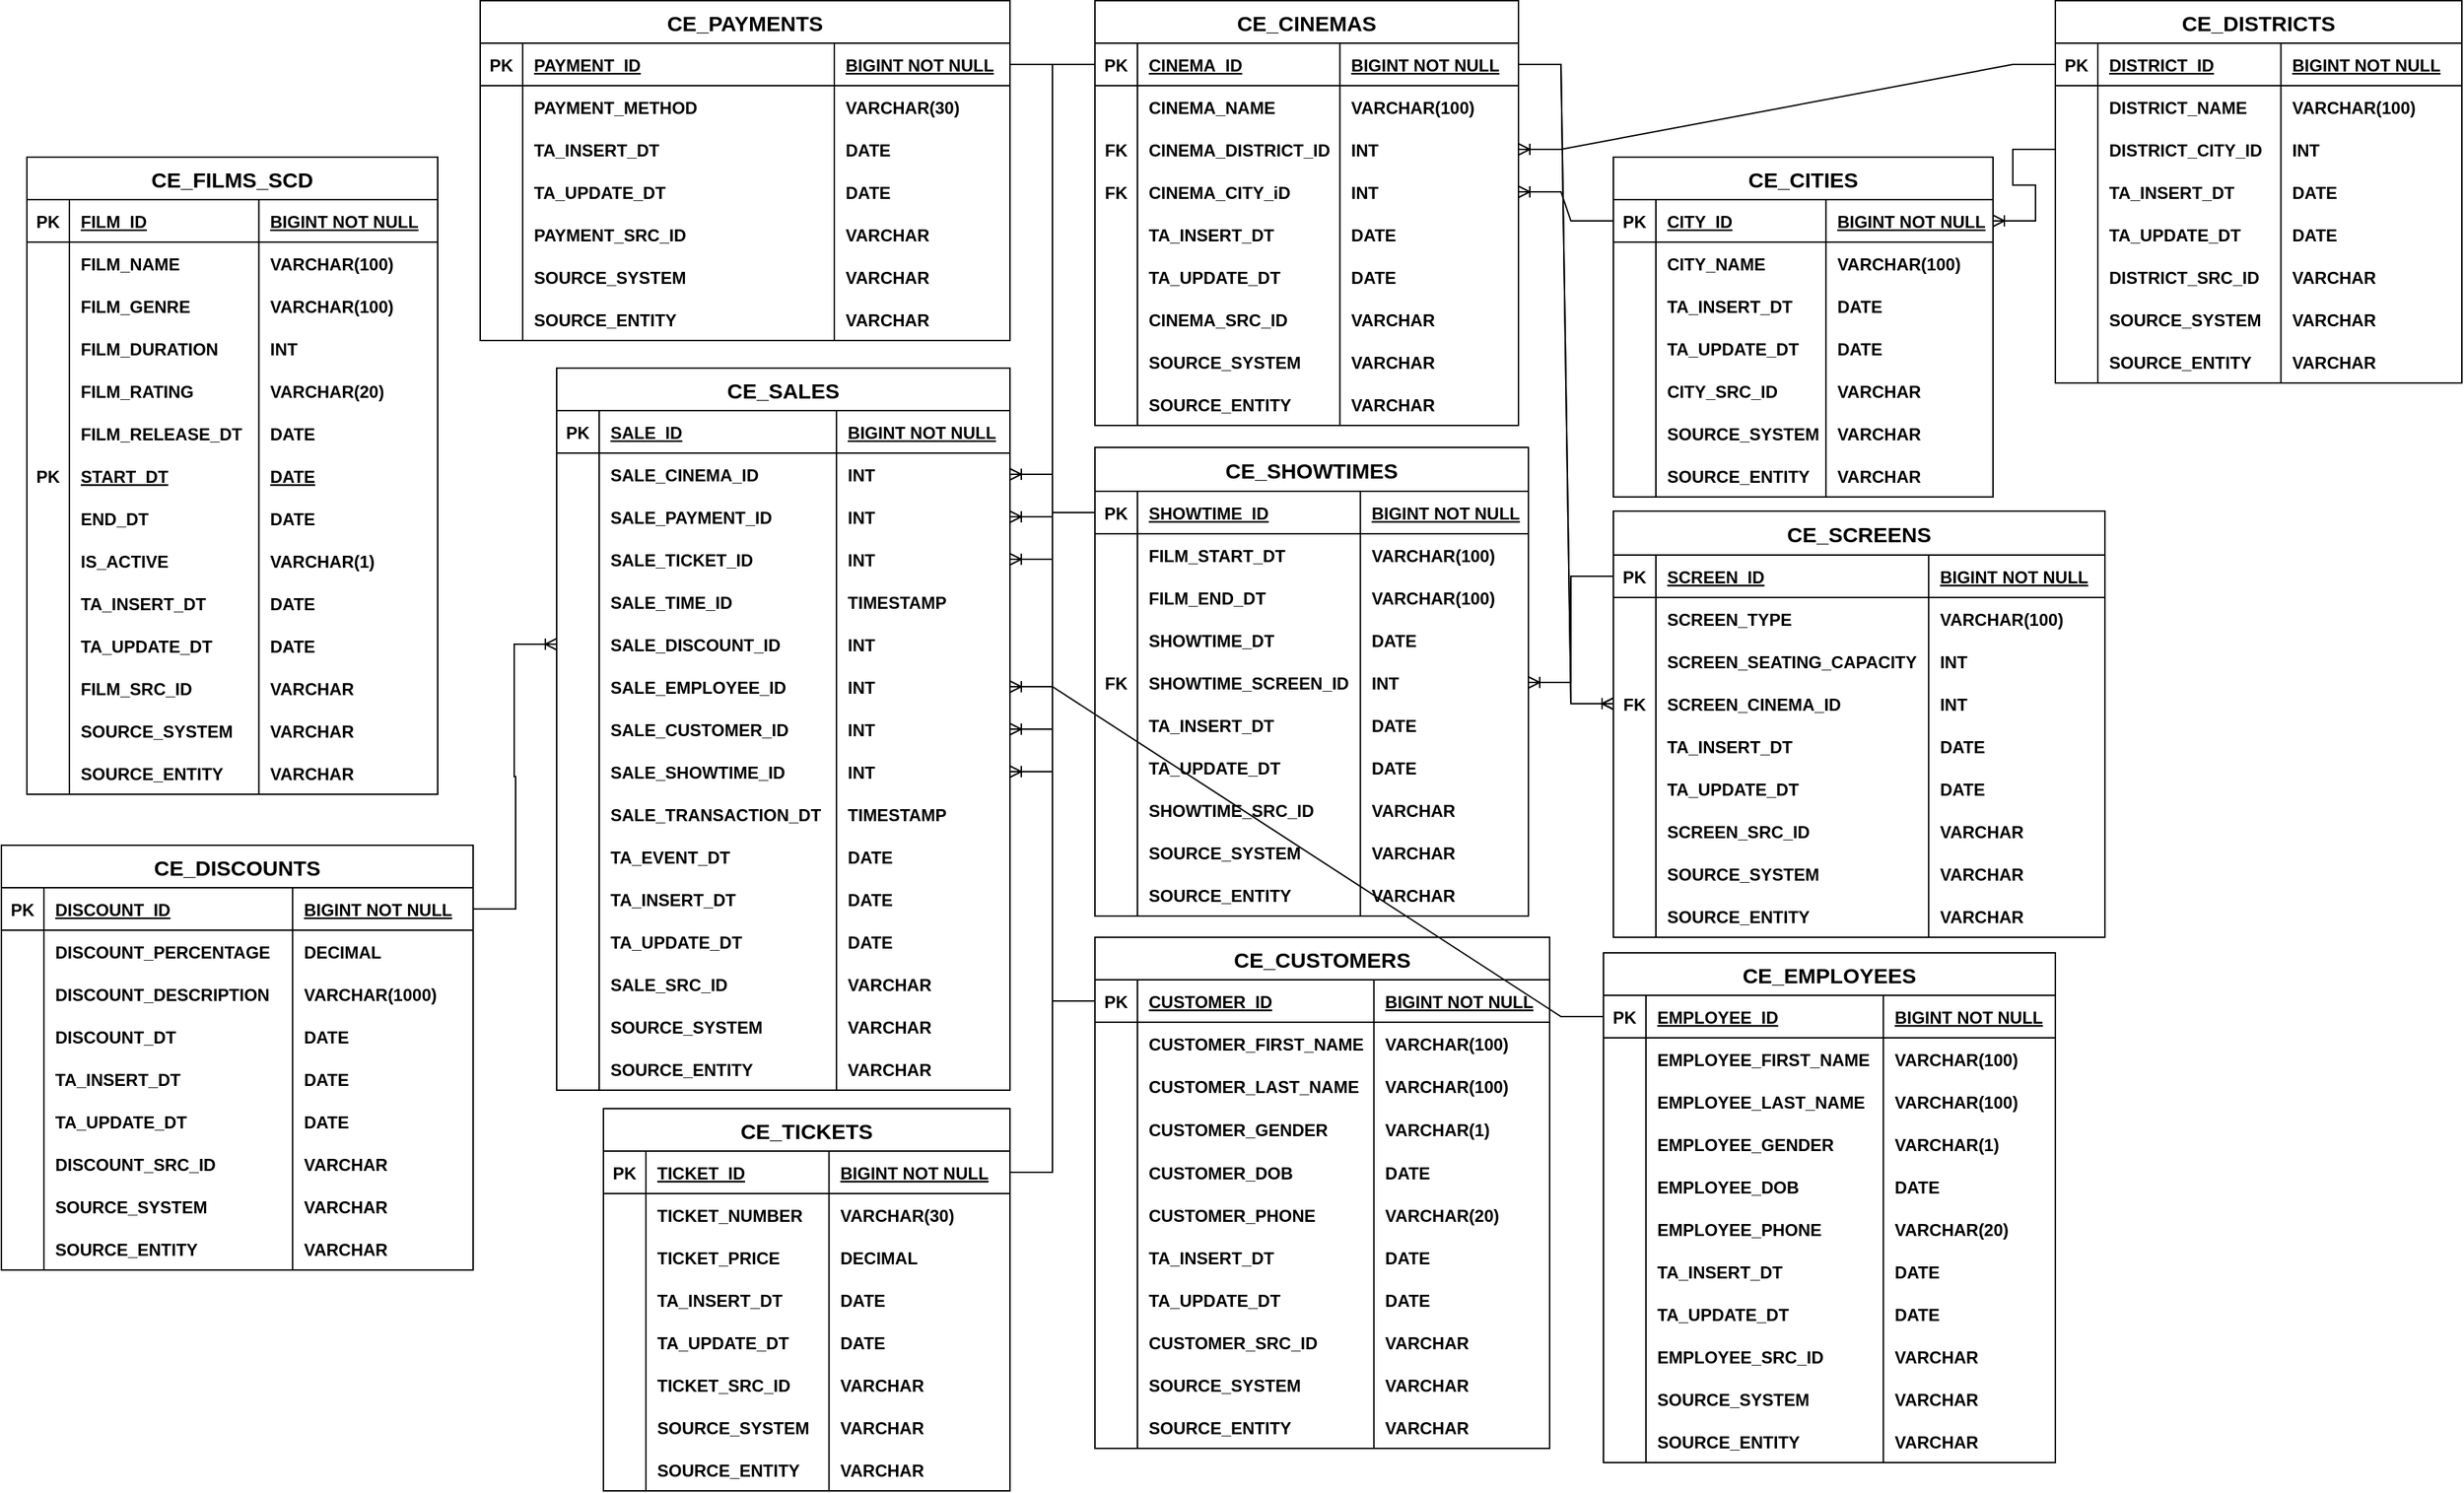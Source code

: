 <mxfile version="24.7.1" type="github">
  <diagram id="R2lEEEUBdFMjLlhIrx00" name="Page-1">
    <mxGraphModel dx="3094" dy="1103" grid="0" gridSize="10" guides="1" tooltips="1" connect="1" arrows="1" fold="1" page="0" pageScale="1" pageWidth="850" pageHeight="1100" math="0" shadow="0" extFonts="Permanent Marker^https://fonts.googleapis.com/css?family=Permanent+Marker">
      <root>
        <mxCell id="0" />
        <mxCell id="1" parent="0" />
        <mxCell id="C-vyLk0tnHw3VtMMgP7b-2" value="CE_FILMS_SCD" style="shape=table;startSize=30;container=1;collapsible=1;childLayout=tableLayout;fixedRows=1;rowLines=0;fontStyle=1;align=center;resizeLast=1;fontSize=15;" parent="1" vertex="1">
          <mxGeometry x="-240" y="362" width="290" height="450" as="geometry" />
        </mxCell>
        <mxCell id="C-vyLk0tnHw3VtMMgP7b-3" value="" style="shape=partialRectangle;collapsible=0;dropTarget=0;pointerEvents=0;fillColor=none;points=[[0,0.5],[1,0.5]];portConstraint=eastwest;top=0;left=0;right=0;bottom=1;" parent="C-vyLk0tnHw3VtMMgP7b-2" vertex="1">
          <mxGeometry y="30" width="290" height="30" as="geometry" />
        </mxCell>
        <mxCell id="C-vyLk0tnHw3VtMMgP7b-4" value="PK" style="shape=partialRectangle;overflow=hidden;connectable=0;fillColor=none;top=0;left=0;bottom=0;right=0;fontStyle=1;" parent="C-vyLk0tnHw3VtMMgP7b-3" vertex="1">
          <mxGeometry width="30" height="30" as="geometry">
            <mxRectangle width="30" height="30" as="alternateBounds" />
          </mxGeometry>
        </mxCell>
        <mxCell id="C-vyLk0tnHw3VtMMgP7b-5" value="FILM_ID" style="shape=partialRectangle;overflow=hidden;connectable=0;fillColor=none;top=0;left=0;bottom=0;right=0;align=left;spacingLeft=6;fontStyle=5;" parent="C-vyLk0tnHw3VtMMgP7b-3" vertex="1">
          <mxGeometry x="30" width="133.75" height="30" as="geometry">
            <mxRectangle width="133.75" height="30" as="alternateBounds" />
          </mxGeometry>
        </mxCell>
        <mxCell id="1flL4R2s85vkYmcaQ0f1-1" value="BIGINT NOT NULL" style="shape=partialRectangle;overflow=hidden;connectable=0;fillColor=none;top=0;left=0;bottom=0;right=0;align=left;spacingLeft=6;fontStyle=5;" parent="C-vyLk0tnHw3VtMMgP7b-3" vertex="1">
          <mxGeometry x="163.75" width="126.25" height="30" as="geometry">
            <mxRectangle width="126.25" height="30" as="alternateBounds" />
          </mxGeometry>
        </mxCell>
        <mxCell id="C-vyLk0tnHw3VtMMgP7b-6" value="" style="shape=partialRectangle;collapsible=0;dropTarget=0;pointerEvents=0;fillColor=none;points=[[0,0.5],[1,0.5]];portConstraint=eastwest;top=0;left=0;right=0;bottom=0;" parent="C-vyLk0tnHw3VtMMgP7b-2" vertex="1">
          <mxGeometry y="60" width="290" height="30" as="geometry" />
        </mxCell>
        <mxCell id="C-vyLk0tnHw3VtMMgP7b-7" value="" style="shape=partialRectangle;overflow=hidden;connectable=0;fillColor=none;top=0;left=0;bottom=0;right=0;" parent="C-vyLk0tnHw3VtMMgP7b-6" vertex="1">
          <mxGeometry width="30" height="30" as="geometry">
            <mxRectangle width="30" height="30" as="alternateBounds" />
          </mxGeometry>
        </mxCell>
        <mxCell id="C-vyLk0tnHw3VtMMgP7b-8" value="FILM_NAME" style="shape=partialRectangle;overflow=hidden;connectable=0;fillColor=none;top=0;left=0;bottom=0;right=0;align=left;spacingLeft=6;fontStyle=1" parent="C-vyLk0tnHw3VtMMgP7b-6" vertex="1">
          <mxGeometry x="30" width="133.75" height="30" as="geometry">
            <mxRectangle width="133.75" height="30" as="alternateBounds" />
          </mxGeometry>
        </mxCell>
        <mxCell id="1flL4R2s85vkYmcaQ0f1-2" value="VARCHAR(100)" style="shape=partialRectangle;overflow=hidden;connectable=0;fillColor=none;top=0;left=0;bottom=0;right=0;align=left;spacingLeft=6;fontStyle=1" parent="C-vyLk0tnHw3VtMMgP7b-6" vertex="1">
          <mxGeometry x="163.75" width="126.25" height="30" as="geometry">
            <mxRectangle width="126.25" height="30" as="alternateBounds" />
          </mxGeometry>
        </mxCell>
        <mxCell id="C-vyLk0tnHw3VtMMgP7b-9" value="" style="shape=partialRectangle;collapsible=0;dropTarget=0;pointerEvents=0;fillColor=none;points=[[0,0.5],[1,0.5]];portConstraint=eastwest;top=0;left=0;right=0;bottom=0;" parent="C-vyLk0tnHw3VtMMgP7b-2" vertex="1">
          <mxGeometry y="90" width="290" height="30" as="geometry" />
        </mxCell>
        <mxCell id="C-vyLk0tnHw3VtMMgP7b-10" value="" style="shape=partialRectangle;overflow=hidden;connectable=0;fillColor=none;top=0;left=0;bottom=0;right=0;" parent="C-vyLk0tnHw3VtMMgP7b-9" vertex="1">
          <mxGeometry width="30" height="30" as="geometry">
            <mxRectangle width="30" height="30" as="alternateBounds" />
          </mxGeometry>
        </mxCell>
        <mxCell id="C-vyLk0tnHw3VtMMgP7b-11" value="FILM_GENRE" style="shape=partialRectangle;overflow=hidden;connectable=0;fillColor=none;top=0;left=0;bottom=0;right=0;align=left;spacingLeft=6;fontStyle=1" parent="C-vyLk0tnHw3VtMMgP7b-9" vertex="1">
          <mxGeometry x="30" width="133.75" height="30" as="geometry">
            <mxRectangle width="133.75" height="30" as="alternateBounds" />
          </mxGeometry>
        </mxCell>
        <mxCell id="1flL4R2s85vkYmcaQ0f1-3" value="VARCHAR(100)" style="shape=partialRectangle;overflow=hidden;connectable=0;fillColor=none;top=0;left=0;bottom=0;right=0;align=left;spacingLeft=6;fontStyle=1" parent="C-vyLk0tnHw3VtMMgP7b-9" vertex="1">
          <mxGeometry x="163.75" width="126.25" height="30" as="geometry">
            <mxRectangle width="126.25" height="30" as="alternateBounds" />
          </mxGeometry>
        </mxCell>
        <mxCell id="1flL4R2s85vkYmcaQ0f1-4" style="shape=partialRectangle;collapsible=0;dropTarget=0;pointerEvents=0;fillColor=none;points=[[0,0.5],[1,0.5]];portConstraint=eastwest;top=0;left=0;right=0;bottom=0;" parent="C-vyLk0tnHw3VtMMgP7b-2" vertex="1">
          <mxGeometry y="120" width="290" height="30" as="geometry" />
        </mxCell>
        <mxCell id="1flL4R2s85vkYmcaQ0f1-5" style="shape=partialRectangle;overflow=hidden;connectable=0;fillColor=none;top=0;left=0;bottom=0;right=0;" parent="1flL4R2s85vkYmcaQ0f1-4" vertex="1">
          <mxGeometry width="30" height="30" as="geometry">
            <mxRectangle width="30" height="30" as="alternateBounds" />
          </mxGeometry>
        </mxCell>
        <mxCell id="1flL4R2s85vkYmcaQ0f1-6" value="FILM_DURATION" style="shape=partialRectangle;overflow=hidden;connectable=0;fillColor=none;top=0;left=0;bottom=0;right=0;align=left;spacingLeft=6;fontStyle=1" parent="1flL4R2s85vkYmcaQ0f1-4" vertex="1">
          <mxGeometry x="30" width="133.75" height="30" as="geometry">
            <mxRectangle width="133.75" height="30" as="alternateBounds" />
          </mxGeometry>
        </mxCell>
        <mxCell id="1flL4R2s85vkYmcaQ0f1-7" value="INT" style="shape=partialRectangle;overflow=hidden;connectable=0;fillColor=none;top=0;left=0;bottom=0;right=0;align=left;spacingLeft=6;fontStyle=1" parent="1flL4R2s85vkYmcaQ0f1-4" vertex="1">
          <mxGeometry x="163.75" width="126.25" height="30" as="geometry">
            <mxRectangle width="126.25" height="30" as="alternateBounds" />
          </mxGeometry>
        </mxCell>
        <mxCell id="1flL4R2s85vkYmcaQ0f1-8" style="shape=partialRectangle;collapsible=0;dropTarget=0;pointerEvents=0;fillColor=none;points=[[0,0.5],[1,0.5]];portConstraint=eastwest;top=0;left=0;right=0;bottom=0;" parent="C-vyLk0tnHw3VtMMgP7b-2" vertex="1">
          <mxGeometry y="150" width="290" height="30" as="geometry" />
        </mxCell>
        <mxCell id="1flL4R2s85vkYmcaQ0f1-9" style="shape=partialRectangle;overflow=hidden;connectable=0;fillColor=none;top=0;left=0;bottom=0;right=0;" parent="1flL4R2s85vkYmcaQ0f1-8" vertex="1">
          <mxGeometry width="30" height="30" as="geometry">
            <mxRectangle width="30" height="30" as="alternateBounds" />
          </mxGeometry>
        </mxCell>
        <mxCell id="1flL4R2s85vkYmcaQ0f1-10" value="FILM_RATING" style="shape=partialRectangle;overflow=hidden;connectable=0;fillColor=none;top=0;left=0;bottom=0;right=0;align=left;spacingLeft=6;fontStyle=1" parent="1flL4R2s85vkYmcaQ0f1-8" vertex="1">
          <mxGeometry x="30" width="133.75" height="30" as="geometry">
            <mxRectangle width="133.75" height="30" as="alternateBounds" />
          </mxGeometry>
        </mxCell>
        <mxCell id="1flL4R2s85vkYmcaQ0f1-11" value="VARCHAR(20)" style="shape=partialRectangle;overflow=hidden;connectable=0;fillColor=none;top=0;left=0;bottom=0;right=0;align=left;spacingLeft=6;fontStyle=1" parent="1flL4R2s85vkYmcaQ0f1-8" vertex="1">
          <mxGeometry x="163.75" width="126.25" height="30" as="geometry">
            <mxRectangle width="126.25" height="30" as="alternateBounds" />
          </mxGeometry>
        </mxCell>
        <mxCell id="1flL4R2s85vkYmcaQ0f1-12" style="shape=partialRectangle;collapsible=0;dropTarget=0;pointerEvents=0;fillColor=none;points=[[0,0.5],[1,0.5]];portConstraint=eastwest;top=0;left=0;right=0;bottom=0;" parent="C-vyLk0tnHw3VtMMgP7b-2" vertex="1">
          <mxGeometry y="180" width="290" height="30" as="geometry" />
        </mxCell>
        <mxCell id="1flL4R2s85vkYmcaQ0f1-13" style="shape=partialRectangle;overflow=hidden;connectable=0;fillColor=none;top=0;left=0;bottom=0;right=0;" parent="1flL4R2s85vkYmcaQ0f1-12" vertex="1">
          <mxGeometry width="30" height="30" as="geometry">
            <mxRectangle width="30" height="30" as="alternateBounds" />
          </mxGeometry>
        </mxCell>
        <mxCell id="1flL4R2s85vkYmcaQ0f1-14" value="FILM_RELEASE_DT" style="shape=partialRectangle;overflow=hidden;connectable=0;fillColor=none;top=0;left=0;bottom=0;right=0;align=left;spacingLeft=6;fontStyle=1" parent="1flL4R2s85vkYmcaQ0f1-12" vertex="1">
          <mxGeometry x="30" width="133.75" height="30" as="geometry">
            <mxRectangle width="133.75" height="30" as="alternateBounds" />
          </mxGeometry>
        </mxCell>
        <mxCell id="1flL4R2s85vkYmcaQ0f1-15" value="DATE" style="shape=partialRectangle;overflow=hidden;connectable=0;fillColor=none;top=0;left=0;bottom=0;right=0;align=left;spacingLeft=6;fontStyle=1" parent="1flL4R2s85vkYmcaQ0f1-12" vertex="1">
          <mxGeometry x="163.75" width="126.25" height="30" as="geometry">
            <mxRectangle width="126.25" height="30" as="alternateBounds" />
          </mxGeometry>
        </mxCell>
        <mxCell id="1flL4R2s85vkYmcaQ0f1-16" style="shape=partialRectangle;collapsible=0;dropTarget=0;pointerEvents=0;fillColor=none;points=[[0,0.5],[1,0.5]];portConstraint=eastwest;top=0;left=0;right=0;bottom=0;" parent="C-vyLk0tnHw3VtMMgP7b-2" vertex="1">
          <mxGeometry y="210" width="290" height="30" as="geometry" />
        </mxCell>
        <mxCell id="1flL4R2s85vkYmcaQ0f1-17" value="PK" style="shape=partialRectangle;overflow=hidden;connectable=0;fillColor=none;top=0;left=0;bottom=0;right=0;fontStyle=1" parent="1flL4R2s85vkYmcaQ0f1-16" vertex="1">
          <mxGeometry width="30" height="30" as="geometry">
            <mxRectangle width="30" height="30" as="alternateBounds" />
          </mxGeometry>
        </mxCell>
        <mxCell id="1flL4R2s85vkYmcaQ0f1-18" value="START_DT" style="shape=partialRectangle;overflow=hidden;connectable=0;fillColor=none;top=0;left=0;bottom=0;right=0;align=left;spacingLeft=6;fontStyle=5" parent="1flL4R2s85vkYmcaQ0f1-16" vertex="1">
          <mxGeometry x="30" width="133.75" height="30" as="geometry">
            <mxRectangle width="133.75" height="30" as="alternateBounds" />
          </mxGeometry>
        </mxCell>
        <mxCell id="1flL4R2s85vkYmcaQ0f1-19" value="DATE" style="shape=partialRectangle;overflow=hidden;connectable=0;fillColor=none;top=0;left=0;bottom=0;right=0;align=left;spacingLeft=6;fontStyle=5" parent="1flL4R2s85vkYmcaQ0f1-16" vertex="1">
          <mxGeometry x="163.75" width="126.25" height="30" as="geometry">
            <mxRectangle width="126.25" height="30" as="alternateBounds" />
          </mxGeometry>
        </mxCell>
        <mxCell id="1flL4R2s85vkYmcaQ0f1-20" style="shape=partialRectangle;collapsible=0;dropTarget=0;pointerEvents=0;fillColor=none;points=[[0,0.5],[1,0.5]];portConstraint=eastwest;top=0;left=0;right=0;bottom=0;" parent="C-vyLk0tnHw3VtMMgP7b-2" vertex="1">
          <mxGeometry y="240" width="290" height="30" as="geometry" />
        </mxCell>
        <mxCell id="1flL4R2s85vkYmcaQ0f1-21" style="shape=partialRectangle;overflow=hidden;connectable=0;fillColor=none;top=0;left=0;bottom=0;right=0;" parent="1flL4R2s85vkYmcaQ0f1-20" vertex="1">
          <mxGeometry width="30" height="30" as="geometry">
            <mxRectangle width="30" height="30" as="alternateBounds" />
          </mxGeometry>
        </mxCell>
        <mxCell id="1flL4R2s85vkYmcaQ0f1-22" value="END_DT" style="shape=partialRectangle;overflow=hidden;connectable=0;fillColor=none;top=0;left=0;bottom=0;right=0;align=left;spacingLeft=6;fontStyle=1" parent="1flL4R2s85vkYmcaQ0f1-20" vertex="1">
          <mxGeometry x="30" width="133.75" height="30" as="geometry">
            <mxRectangle width="133.75" height="30" as="alternateBounds" />
          </mxGeometry>
        </mxCell>
        <mxCell id="1flL4R2s85vkYmcaQ0f1-23" value="DATE" style="shape=partialRectangle;overflow=hidden;connectable=0;fillColor=none;top=0;left=0;bottom=0;right=0;align=left;spacingLeft=6;fontStyle=1" parent="1flL4R2s85vkYmcaQ0f1-20" vertex="1">
          <mxGeometry x="163.75" width="126.25" height="30" as="geometry">
            <mxRectangle width="126.25" height="30" as="alternateBounds" />
          </mxGeometry>
        </mxCell>
        <mxCell id="1flL4R2s85vkYmcaQ0f1-24" style="shape=partialRectangle;collapsible=0;dropTarget=0;pointerEvents=0;fillColor=none;points=[[0,0.5],[1,0.5]];portConstraint=eastwest;top=0;left=0;right=0;bottom=0;" parent="C-vyLk0tnHw3VtMMgP7b-2" vertex="1">
          <mxGeometry y="270" width="290" height="30" as="geometry" />
        </mxCell>
        <mxCell id="1flL4R2s85vkYmcaQ0f1-25" style="shape=partialRectangle;overflow=hidden;connectable=0;fillColor=none;top=0;left=0;bottom=0;right=0;" parent="1flL4R2s85vkYmcaQ0f1-24" vertex="1">
          <mxGeometry width="30" height="30" as="geometry">
            <mxRectangle width="30" height="30" as="alternateBounds" />
          </mxGeometry>
        </mxCell>
        <mxCell id="1flL4R2s85vkYmcaQ0f1-26" value="IS_ACTIVE" style="shape=partialRectangle;overflow=hidden;connectable=0;fillColor=none;top=0;left=0;bottom=0;right=0;align=left;spacingLeft=6;fontStyle=1" parent="1flL4R2s85vkYmcaQ0f1-24" vertex="1">
          <mxGeometry x="30" width="133.75" height="30" as="geometry">
            <mxRectangle width="133.75" height="30" as="alternateBounds" />
          </mxGeometry>
        </mxCell>
        <mxCell id="1flL4R2s85vkYmcaQ0f1-27" value="VARCHAR(1)" style="shape=partialRectangle;overflow=hidden;connectable=0;fillColor=none;top=0;left=0;bottom=0;right=0;align=left;spacingLeft=6;fontStyle=1" parent="1flL4R2s85vkYmcaQ0f1-24" vertex="1">
          <mxGeometry x="163.75" width="126.25" height="30" as="geometry">
            <mxRectangle width="126.25" height="30" as="alternateBounds" />
          </mxGeometry>
        </mxCell>
        <mxCell id="1flL4R2s85vkYmcaQ0f1-28" style="shape=partialRectangle;collapsible=0;dropTarget=0;pointerEvents=0;fillColor=none;points=[[0,0.5],[1,0.5]];portConstraint=eastwest;top=0;left=0;right=0;bottom=0;" parent="C-vyLk0tnHw3VtMMgP7b-2" vertex="1">
          <mxGeometry y="300" width="290" height="30" as="geometry" />
        </mxCell>
        <mxCell id="1flL4R2s85vkYmcaQ0f1-29" style="shape=partialRectangle;overflow=hidden;connectable=0;fillColor=none;top=0;left=0;bottom=0;right=0;" parent="1flL4R2s85vkYmcaQ0f1-28" vertex="1">
          <mxGeometry width="30" height="30" as="geometry">
            <mxRectangle width="30" height="30" as="alternateBounds" />
          </mxGeometry>
        </mxCell>
        <mxCell id="1flL4R2s85vkYmcaQ0f1-30" value="TA_INSERT_DT" style="shape=partialRectangle;overflow=hidden;connectable=0;fillColor=none;top=0;left=0;bottom=0;right=0;align=left;spacingLeft=6;fontStyle=1" parent="1flL4R2s85vkYmcaQ0f1-28" vertex="1">
          <mxGeometry x="30" width="133.75" height="30" as="geometry">
            <mxRectangle width="133.75" height="30" as="alternateBounds" />
          </mxGeometry>
        </mxCell>
        <mxCell id="1flL4R2s85vkYmcaQ0f1-31" value="DATE" style="shape=partialRectangle;overflow=hidden;connectable=0;fillColor=none;top=0;left=0;bottom=0;right=0;align=left;spacingLeft=6;fontStyle=1" parent="1flL4R2s85vkYmcaQ0f1-28" vertex="1">
          <mxGeometry x="163.75" width="126.25" height="30" as="geometry">
            <mxRectangle width="126.25" height="30" as="alternateBounds" />
          </mxGeometry>
        </mxCell>
        <mxCell id="1flL4R2s85vkYmcaQ0f1-32" style="shape=partialRectangle;collapsible=0;dropTarget=0;pointerEvents=0;fillColor=none;points=[[0,0.5],[1,0.5]];portConstraint=eastwest;top=0;left=0;right=0;bottom=0;" parent="C-vyLk0tnHw3VtMMgP7b-2" vertex="1">
          <mxGeometry y="330" width="290" height="30" as="geometry" />
        </mxCell>
        <mxCell id="1flL4R2s85vkYmcaQ0f1-33" style="shape=partialRectangle;overflow=hidden;connectable=0;fillColor=none;top=0;left=0;bottom=0;right=0;" parent="1flL4R2s85vkYmcaQ0f1-32" vertex="1">
          <mxGeometry width="30" height="30" as="geometry">
            <mxRectangle width="30" height="30" as="alternateBounds" />
          </mxGeometry>
        </mxCell>
        <mxCell id="1flL4R2s85vkYmcaQ0f1-34" value="TA_UPDATE_DT" style="shape=partialRectangle;overflow=hidden;connectable=0;fillColor=none;top=0;left=0;bottom=0;right=0;align=left;spacingLeft=6;fontStyle=1" parent="1flL4R2s85vkYmcaQ0f1-32" vertex="1">
          <mxGeometry x="30" width="133.75" height="30" as="geometry">
            <mxRectangle width="133.75" height="30" as="alternateBounds" />
          </mxGeometry>
        </mxCell>
        <mxCell id="1flL4R2s85vkYmcaQ0f1-35" value="DATE" style="shape=partialRectangle;overflow=hidden;connectable=0;fillColor=none;top=0;left=0;bottom=0;right=0;align=left;spacingLeft=6;fontStyle=1" parent="1flL4R2s85vkYmcaQ0f1-32" vertex="1">
          <mxGeometry x="163.75" width="126.25" height="30" as="geometry">
            <mxRectangle width="126.25" height="30" as="alternateBounds" />
          </mxGeometry>
        </mxCell>
        <mxCell id="1flL4R2s85vkYmcaQ0f1-36" style="shape=partialRectangle;collapsible=0;dropTarget=0;pointerEvents=0;fillColor=none;points=[[0,0.5],[1,0.5]];portConstraint=eastwest;top=0;left=0;right=0;bottom=0;" parent="C-vyLk0tnHw3VtMMgP7b-2" vertex="1">
          <mxGeometry y="360" width="290" height="30" as="geometry" />
        </mxCell>
        <mxCell id="1flL4R2s85vkYmcaQ0f1-37" style="shape=partialRectangle;overflow=hidden;connectable=0;fillColor=none;top=0;left=0;bottom=0;right=0;" parent="1flL4R2s85vkYmcaQ0f1-36" vertex="1">
          <mxGeometry width="30" height="30" as="geometry">
            <mxRectangle width="30" height="30" as="alternateBounds" />
          </mxGeometry>
        </mxCell>
        <mxCell id="1flL4R2s85vkYmcaQ0f1-38" value="FILM_SRC_ID" style="shape=partialRectangle;overflow=hidden;connectable=0;fillColor=none;top=0;left=0;bottom=0;right=0;align=left;spacingLeft=6;fontStyle=1" parent="1flL4R2s85vkYmcaQ0f1-36" vertex="1">
          <mxGeometry x="30" width="133.75" height="30" as="geometry">
            <mxRectangle width="133.75" height="30" as="alternateBounds" />
          </mxGeometry>
        </mxCell>
        <mxCell id="1flL4R2s85vkYmcaQ0f1-39" value="VARCHAR" style="shape=partialRectangle;overflow=hidden;connectable=0;fillColor=none;top=0;left=0;bottom=0;right=0;align=left;spacingLeft=6;fontStyle=1" parent="1flL4R2s85vkYmcaQ0f1-36" vertex="1">
          <mxGeometry x="163.75" width="126.25" height="30" as="geometry">
            <mxRectangle width="126.25" height="30" as="alternateBounds" />
          </mxGeometry>
        </mxCell>
        <mxCell id="1flL4R2s85vkYmcaQ0f1-40" style="shape=partialRectangle;collapsible=0;dropTarget=0;pointerEvents=0;fillColor=none;points=[[0,0.5],[1,0.5]];portConstraint=eastwest;top=0;left=0;right=0;bottom=0;" parent="C-vyLk0tnHw3VtMMgP7b-2" vertex="1">
          <mxGeometry y="390" width="290" height="30" as="geometry" />
        </mxCell>
        <mxCell id="1flL4R2s85vkYmcaQ0f1-41" style="shape=partialRectangle;overflow=hidden;connectable=0;fillColor=none;top=0;left=0;bottom=0;right=0;" parent="1flL4R2s85vkYmcaQ0f1-40" vertex="1">
          <mxGeometry width="30" height="30" as="geometry">
            <mxRectangle width="30" height="30" as="alternateBounds" />
          </mxGeometry>
        </mxCell>
        <mxCell id="1flL4R2s85vkYmcaQ0f1-42" value="SOURCE_SYSTEM" style="shape=partialRectangle;overflow=hidden;connectable=0;fillColor=none;top=0;left=0;bottom=0;right=0;align=left;spacingLeft=6;fontStyle=1" parent="1flL4R2s85vkYmcaQ0f1-40" vertex="1">
          <mxGeometry x="30" width="133.75" height="30" as="geometry">
            <mxRectangle width="133.75" height="30" as="alternateBounds" />
          </mxGeometry>
        </mxCell>
        <mxCell id="1flL4R2s85vkYmcaQ0f1-43" value="VARCHAR" style="shape=partialRectangle;overflow=hidden;connectable=0;fillColor=none;top=0;left=0;bottom=0;right=0;align=left;spacingLeft=6;fontStyle=1" parent="1flL4R2s85vkYmcaQ0f1-40" vertex="1">
          <mxGeometry x="163.75" width="126.25" height="30" as="geometry">
            <mxRectangle width="126.25" height="30" as="alternateBounds" />
          </mxGeometry>
        </mxCell>
        <mxCell id="1flL4R2s85vkYmcaQ0f1-44" style="shape=partialRectangle;collapsible=0;dropTarget=0;pointerEvents=0;fillColor=none;points=[[0,0.5],[1,0.5]];portConstraint=eastwest;top=0;left=0;right=0;bottom=0;" parent="C-vyLk0tnHw3VtMMgP7b-2" vertex="1">
          <mxGeometry y="420" width="290" height="30" as="geometry" />
        </mxCell>
        <mxCell id="1flL4R2s85vkYmcaQ0f1-45" style="shape=partialRectangle;overflow=hidden;connectable=0;fillColor=none;top=0;left=0;bottom=0;right=0;" parent="1flL4R2s85vkYmcaQ0f1-44" vertex="1">
          <mxGeometry width="30" height="30" as="geometry">
            <mxRectangle width="30" height="30" as="alternateBounds" />
          </mxGeometry>
        </mxCell>
        <mxCell id="1flL4R2s85vkYmcaQ0f1-46" value="SOURCE_ENTITY" style="shape=partialRectangle;overflow=hidden;connectable=0;fillColor=none;top=0;left=0;bottom=0;right=0;align=left;spacingLeft=6;fontStyle=1" parent="1flL4R2s85vkYmcaQ0f1-44" vertex="1">
          <mxGeometry x="30" width="133.75" height="30" as="geometry">
            <mxRectangle width="133.75" height="30" as="alternateBounds" />
          </mxGeometry>
        </mxCell>
        <mxCell id="1flL4R2s85vkYmcaQ0f1-47" value="VARCHAR" style="shape=partialRectangle;overflow=hidden;connectable=0;fillColor=none;top=0;left=0;bottom=0;right=0;align=left;spacingLeft=6;fontStyle=1" parent="1flL4R2s85vkYmcaQ0f1-44" vertex="1">
          <mxGeometry x="163.75" width="126.25" height="30" as="geometry">
            <mxRectangle width="126.25" height="30" as="alternateBounds" />
          </mxGeometry>
        </mxCell>
        <mxCell id="1flL4R2s85vkYmcaQ0f1-48" value="CE_CINEMAS" style="shape=table;startSize=30;container=1;collapsible=1;childLayout=tableLayout;fixedRows=1;rowLines=0;fontStyle=1;align=center;resizeLast=1;fontSize=15;" parent="1" vertex="1">
          <mxGeometry x="514" y="251.5" width="299" height="300" as="geometry" />
        </mxCell>
        <mxCell id="1flL4R2s85vkYmcaQ0f1-49" value="" style="shape=partialRectangle;collapsible=0;dropTarget=0;pointerEvents=0;fillColor=none;points=[[0,0.5],[1,0.5]];portConstraint=eastwest;top=0;left=0;right=0;bottom=1;" parent="1flL4R2s85vkYmcaQ0f1-48" vertex="1">
          <mxGeometry y="30" width="299" height="30" as="geometry" />
        </mxCell>
        <mxCell id="1flL4R2s85vkYmcaQ0f1-50" value="PK" style="shape=partialRectangle;overflow=hidden;connectable=0;fillColor=none;top=0;left=0;bottom=0;right=0;fontStyle=1;" parent="1flL4R2s85vkYmcaQ0f1-49" vertex="1">
          <mxGeometry width="30" height="30" as="geometry">
            <mxRectangle width="30" height="30" as="alternateBounds" />
          </mxGeometry>
        </mxCell>
        <mxCell id="1flL4R2s85vkYmcaQ0f1-51" value="CINEMA_ID" style="shape=partialRectangle;overflow=hidden;connectable=0;fillColor=none;top=0;left=0;bottom=0;right=0;align=left;spacingLeft=6;fontStyle=5;" parent="1flL4R2s85vkYmcaQ0f1-49" vertex="1">
          <mxGeometry x="30" width="142.909" height="30" as="geometry">
            <mxRectangle width="142.909" height="30" as="alternateBounds" />
          </mxGeometry>
        </mxCell>
        <mxCell id="1flL4R2s85vkYmcaQ0f1-52" value="BIGINT NOT NULL" style="shape=partialRectangle;overflow=hidden;connectable=0;fillColor=none;top=0;left=0;bottom=0;right=0;align=left;spacingLeft=6;fontStyle=5;" parent="1flL4R2s85vkYmcaQ0f1-49" vertex="1">
          <mxGeometry x="172.909" width="126.091" height="30" as="geometry">
            <mxRectangle width="126.091" height="30" as="alternateBounds" />
          </mxGeometry>
        </mxCell>
        <mxCell id="1flL4R2s85vkYmcaQ0f1-53" value="" style="shape=partialRectangle;collapsible=0;dropTarget=0;pointerEvents=0;fillColor=none;points=[[0,0.5],[1,0.5]];portConstraint=eastwest;top=0;left=0;right=0;bottom=0;" parent="1flL4R2s85vkYmcaQ0f1-48" vertex="1">
          <mxGeometry y="60" width="299" height="30" as="geometry" />
        </mxCell>
        <mxCell id="1flL4R2s85vkYmcaQ0f1-54" value="" style="shape=partialRectangle;overflow=hidden;connectable=0;fillColor=none;top=0;left=0;bottom=0;right=0;" parent="1flL4R2s85vkYmcaQ0f1-53" vertex="1">
          <mxGeometry width="30" height="30" as="geometry">
            <mxRectangle width="30" height="30" as="alternateBounds" />
          </mxGeometry>
        </mxCell>
        <mxCell id="1flL4R2s85vkYmcaQ0f1-55" value="CINEMA_NAME" style="shape=partialRectangle;overflow=hidden;connectable=0;fillColor=none;top=0;left=0;bottom=0;right=0;align=left;spacingLeft=6;fontStyle=1" parent="1flL4R2s85vkYmcaQ0f1-53" vertex="1">
          <mxGeometry x="30" width="142.909" height="30" as="geometry">
            <mxRectangle width="142.909" height="30" as="alternateBounds" />
          </mxGeometry>
        </mxCell>
        <mxCell id="1flL4R2s85vkYmcaQ0f1-56" value="VARCHAR(100)" style="shape=partialRectangle;overflow=hidden;connectable=0;fillColor=none;top=0;left=0;bottom=0;right=0;align=left;spacingLeft=6;fontStyle=1" parent="1flL4R2s85vkYmcaQ0f1-53" vertex="1">
          <mxGeometry x="172.909" width="126.091" height="30" as="geometry">
            <mxRectangle width="126.091" height="30" as="alternateBounds" />
          </mxGeometry>
        </mxCell>
        <mxCell id="1flL4R2s85vkYmcaQ0f1-57" value="" style="shape=partialRectangle;collapsible=0;dropTarget=0;pointerEvents=0;fillColor=none;points=[[0,0.5],[1,0.5]];portConstraint=eastwest;top=0;left=0;right=0;bottom=0;" parent="1flL4R2s85vkYmcaQ0f1-48" vertex="1">
          <mxGeometry y="90" width="299" height="30" as="geometry" />
        </mxCell>
        <mxCell id="1flL4R2s85vkYmcaQ0f1-58" value="FK" style="shape=partialRectangle;overflow=hidden;connectable=0;fillColor=none;top=0;left=0;bottom=0;right=0;fontStyle=1" parent="1flL4R2s85vkYmcaQ0f1-57" vertex="1">
          <mxGeometry width="30" height="30" as="geometry">
            <mxRectangle width="30" height="30" as="alternateBounds" />
          </mxGeometry>
        </mxCell>
        <mxCell id="1flL4R2s85vkYmcaQ0f1-59" value="CINEMA_DISTRICT_ID" style="shape=partialRectangle;overflow=hidden;connectable=0;fillColor=none;top=0;left=0;bottom=0;right=0;align=left;spacingLeft=6;fontStyle=1" parent="1flL4R2s85vkYmcaQ0f1-57" vertex="1">
          <mxGeometry x="30" width="142.909" height="30" as="geometry">
            <mxRectangle width="142.909" height="30" as="alternateBounds" />
          </mxGeometry>
        </mxCell>
        <mxCell id="1flL4R2s85vkYmcaQ0f1-60" value="INT" style="shape=partialRectangle;overflow=hidden;connectable=0;fillColor=none;top=0;left=0;bottom=0;right=0;align=left;spacingLeft=6;fontStyle=1" parent="1flL4R2s85vkYmcaQ0f1-57" vertex="1">
          <mxGeometry x="172.909" width="126.091" height="30" as="geometry">
            <mxRectangle width="126.091" height="30" as="alternateBounds" />
          </mxGeometry>
        </mxCell>
        <mxCell id="1flL4R2s85vkYmcaQ0f1-61" style="shape=partialRectangle;collapsible=0;dropTarget=0;pointerEvents=0;fillColor=none;points=[[0,0.5],[1,0.5]];portConstraint=eastwest;top=0;left=0;right=0;bottom=0;" parent="1flL4R2s85vkYmcaQ0f1-48" vertex="1">
          <mxGeometry y="120" width="299" height="30" as="geometry" />
        </mxCell>
        <mxCell id="1flL4R2s85vkYmcaQ0f1-62" value="FK" style="shape=partialRectangle;overflow=hidden;connectable=0;fillColor=none;top=0;left=0;bottom=0;right=0;fontStyle=1" parent="1flL4R2s85vkYmcaQ0f1-61" vertex="1">
          <mxGeometry width="30" height="30" as="geometry">
            <mxRectangle width="30" height="30" as="alternateBounds" />
          </mxGeometry>
        </mxCell>
        <mxCell id="1flL4R2s85vkYmcaQ0f1-63" value="CINEMA_CITY_iD" style="shape=partialRectangle;overflow=hidden;connectable=0;fillColor=none;top=0;left=0;bottom=0;right=0;align=left;spacingLeft=6;fontStyle=1" parent="1flL4R2s85vkYmcaQ0f1-61" vertex="1">
          <mxGeometry x="30" width="142.909" height="30" as="geometry">
            <mxRectangle width="142.909" height="30" as="alternateBounds" />
          </mxGeometry>
        </mxCell>
        <mxCell id="1flL4R2s85vkYmcaQ0f1-64" value="INT" style="shape=partialRectangle;overflow=hidden;connectable=0;fillColor=none;top=0;left=0;bottom=0;right=0;align=left;spacingLeft=6;fontStyle=1" parent="1flL4R2s85vkYmcaQ0f1-61" vertex="1">
          <mxGeometry x="172.909" width="126.091" height="30" as="geometry">
            <mxRectangle width="126.091" height="30" as="alternateBounds" />
          </mxGeometry>
        </mxCell>
        <mxCell id="1flL4R2s85vkYmcaQ0f1-85" style="shape=partialRectangle;collapsible=0;dropTarget=0;pointerEvents=0;fillColor=none;points=[[0,0.5],[1,0.5]];portConstraint=eastwest;top=0;left=0;right=0;bottom=0;" parent="1flL4R2s85vkYmcaQ0f1-48" vertex="1">
          <mxGeometry y="150" width="299" height="30" as="geometry" />
        </mxCell>
        <mxCell id="1flL4R2s85vkYmcaQ0f1-86" style="shape=partialRectangle;overflow=hidden;connectable=0;fillColor=none;top=0;left=0;bottom=0;right=0;" parent="1flL4R2s85vkYmcaQ0f1-85" vertex="1">
          <mxGeometry width="30" height="30" as="geometry">
            <mxRectangle width="30" height="30" as="alternateBounds" />
          </mxGeometry>
        </mxCell>
        <mxCell id="1flL4R2s85vkYmcaQ0f1-87" value="TA_INSERT_DT" style="shape=partialRectangle;overflow=hidden;connectable=0;fillColor=none;top=0;left=0;bottom=0;right=0;align=left;spacingLeft=6;fontStyle=1" parent="1flL4R2s85vkYmcaQ0f1-85" vertex="1">
          <mxGeometry x="30" width="142.909" height="30" as="geometry">
            <mxRectangle width="142.909" height="30" as="alternateBounds" />
          </mxGeometry>
        </mxCell>
        <mxCell id="1flL4R2s85vkYmcaQ0f1-88" value="DATE" style="shape=partialRectangle;overflow=hidden;connectable=0;fillColor=none;top=0;left=0;bottom=0;right=0;align=left;spacingLeft=6;fontStyle=1" parent="1flL4R2s85vkYmcaQ0f1-85" vertex="1">
          <mxGeometry x="172.909" width="126.091" height="30" as="geometry">
            <mxRectangle width="126.091" height="30" as="alternateBounds" />
          </mxGeometry>
        </mxCell>
        <mxCell id="1flL4R2s85vkYmcaQ0f1-89" style="shape=partialRectangle;collapsible=0;dropTarget=0;pointerEvents=0;fillColor=none;points=[[0,0.5],[1,0.5]];portConstraint=eastwest;top=0;left=0;right=0;bottom=0;" parent="1flL4R2s85vkYmcaQ0f1-48" vertex="1">
          <mxGeometry y="180" width="299" height="30" as="geometry" />
        </mxCell>
        <mxCell id="1flL4R2s85vkYmcaQ0f1-90" style="shape=partialRectangle;overflow=hidden;connectable=0;fillColor=none;top=0;left=0;bottom=0;right=0;" parent="1flL4R2s85vkYmcaQ0f1-89" vertex="1">
          <mxGeometry width="30" height="30" as="geometry">
            <mxRectangle width="30" height="30" as="alternateBounds" />
          </mxGeometry>
        </mxCell>
        <mxCell id="1flL4R2s85vkYmcaQ0f1-91" value="TA_UPDATE_DT" style="shape=partialRectangle;overflow=hidden;connectable=0;fillColor=none;top=0;left=0;bottom=0;right=0;align=left;spacingLeft=6;fontStyle=1" parent="1flL4R2s85vkYmcaQ0f1-89" vertex="1">
          <mxGeometry x="30" width="142.909" height="30" as="geometry">
            <mxRectangle width="142.909" height="30" as="alternateBounds" />
          </mxGeometry>
        </mxCell>
        <mxCell id="1flL4R2s85vkYmcaQ0f1-92" value="DATE" style="shape=partialRectangle;overflow=hidden;connectable=0;fillColor=none;top=0;left=0;bottom=0;right=0;align=left;spacingLeft=6;fontStyle=1" parent="1flL4R2s85vkYmcaQ0f1-89" vertex="1">
          <mxGeometry x="172.909" width="126.091" height="30" as="geometry">
            <mxRectangle width="126.091" height="30" as="alternateBounds" />
          </mxGeometry>
        </mxCell>
        <mxCell id="1flL4R2s85vkYmcaQ0f1-93" style="shape=partialRectangle;collapsible=0;dropTarget=0;pointerEvents=0;fillColor=none;points=[[0,0.5],[1,0.5]];portConstraint=eastwest;top=0;left=0;right=0;bottom=0;fontStyle=1" parent="1flL4R2s85vkYmcaQ0f1-48" vertex="1">
          <mxGeometry y="210" width="299" height="30" as="geometry" />
        </mxCell>
        <mxCell id="1flL4R2s85vkYmcaQ0f1-94" style="shape=partialRectangle;overflow=hidden;connectable=0;fillColor=none;top=0;left=0;bottom=0;right=0;" parent="1flL4R2s85vkYmcaQ0f1-93" vertex="1">
          <mxGeometry width="30" height="30" as="geometry">
            <mxRectangle width="30" height="30" as="alternateBounds" />
          </mxGeometry>
        </mxCell>
        <mxCell id="1flL4R2s85vkYmcaQ0f1-95" value="CINEMA_SRC_ID" style="shape=partialRectangle;overflow=hidden;connectable=0;fillColor=none;top=0;left=0;bottom=0;right=0;align=left;spacingLeft=6;fontStyle=1" parent="1flL4R2s85vkYmcaQ0f1-93" vertex="1">
          <mxGeometry x="30" width="142.909" height="30" as="geometry">
            <mxRectangle width="142.909" height="30" as="alternateBounds" />
          </mxGeometry>
        </mxCell>
        <mxCell id="1flL4R2s85vkYmcaQ0f1-96" value="VARCHAR" style="shape=partialRectangle;overflow=hidden;connectable=0;fillColor=none;top=0;left=0;bottom=0;right=0;align=left;spacingLeft=6;fontStyle=1" parent="1flL4R2s85vkYmcaQ0f1-93" vertex="1">
          <mxGeometry x="172.909" width="126.091" height="30" as="geometry">
            <mxRectangle width="126.091" height="30" as="alternateBounds" />
          </mxGeometry>
        </mxCell>
        <mxCell id="1flL4R2s85vkYmcaQ0f1-97" style="shape=partialRectangle;collapsible=0;dropTarget=0;pointerEvents=0;fillColor=none;points=[[0,0.5],[1,0.5]];portConstraint=eastwest;top=0;left=0;right=0;bottom=0;" parent="1flL4R2s85vkYmcaQ0f1-48" vertex="1">
          <mxGeometry y="240" width="299" height="30" as="geometry" />
        </mxCell>
        <mxCell id="1flL4R2s85vkYmcaQ0f1-98" style="shape=partialRectangle;overflow=hidden;connectable=0;fillColor=none;top=0;left=0;bottom=0;right=0;" parent="1flL4R2s85vkYmcaQ0f1-97" vertex="1">
          <mxGeometry width="30" height="30" as="geometry">
            <mxRectangle width="30" height="30" as="alternateBounds" />
          </mxGeometry>
        </mxCell>
        <mxCell id="1flL4R2s85vkYmcaQ0f1-99" value="SOURCE_SYSTEM" style="shape=partialRectangle;overflow=hidden;connectable=0;fillColor=none;top=0;left=0;bottom=0;right=0;align=left;spacingLeft=6;fontStyle=1" parent="1flL4R2s85vkYmcaQ0f1-97" vertex="1">
          <mxGeometry x="30" width="142.909" height="30" as="geometry">
            <mxRectangle width="142.909" height="30" as="alternateBounds" />
          </mxGeometry>
        </mxCell>
        <mxCell id="1flL4R2s85vkYmcaQ0f1-100" value="VARCHAR" style="shape=partialRectangle;overflow=hidden;connectable=0;fillColor=none;top=0;left=0;bottom=0;right=0;align=left;spacingLeft=6;fontStyle=1" parent="1flL4R2s85vkYmcaQ0f1-97" vertex="1">
          <mxGeometry x="172.909" width="126.091" height="30" as="geometry">
            <mxRectangle width="126.091" height="30" as="alternateBounds" />
          </mxGeometry>
        </mxCell>
        <mxCell id="1flL4R2s85vkYmcaQ0f1-101" style="shape=partialRectangle;collapsible=0;dropTarget=0;pointerEvents=0;fillColor=none;points=[[0,0.5],[1,0.5]];portConstraint=eastwest;top=0;left=0;right=0;bottom=0;" parent="1flL4R2s85vkYmcaQ0f1-48" vertex="1">
          <mxGeometry y="270" width="299" height="30" as="geometry" />
        </mxCell>
        <mxCell id="1flL4R2s85vkYmcaQ0f1-102" style="shape=partialRectangle;overflow=hidden;connectable=0;fillColor=none;top=0;left=0;bottom=0;right=0;" parent="1flL4R2s85vkYmcaQ0f1-101" vertex="1">
          <mxGeometry width="30" height="30" as="geometry">
            <mxRectangle width="30" height="30" as="alternateBounds" />
          </mxGeometry>
        </mxCell>
        <mxCell id="1flL4R2s85vkYmcaQ0f1-103" value="SOURCE_ENTITY" style="shape=partialRectangle;overflow=hidden;connectable=0;fillColor=none;top=0;left=0;bottom=0;right=0;align=left;spacingLeft=6;fontStyle=1" parent="1flL4R2s85vkYmcaQ0f1-101" vertex="1">
          <mxGeometry x="30" width="142.909" height="30" as="geometry">
            <mxRectangle width="142.909" height="30" as="alternateBounds" />
          </mxGeometry>
        </mxCell>
        <mxCell id="1flL4R2s85vkYmcaQ0f1-104" value="VARCHAR" style="shape=partialRectangle;overflow=hidden;connectable=0;fillColor=none;top=0;left=0;bottom=0;right=0;align=left;spacingLeft=6;fontStyle=1" parent="1flL4R2s85vkYmcaQ0f1-101" vertex="1">
          <mxGeometry x="172.909" width="126.091" height="30" as="geometry">
            <mxRectangle width="126.091" height="30" as="alternateBounds" />
          </mxGeometry>
        </mxCell>
        <mxCell id="1flL4R2s85vkYmcaQ0f1-211" value="CE_SCREENS" style="shape=table;startSize=31;container=1;collapsible=1;childLayout=tableLayout;fixedRows=1;rowLines=0;fontStyle=1;align=center;resizeLast=1;fontSize=15;" parent="1" vertex="1">
          <mxGeometry x="880" y="612" width="347" height="301" as="geometry" />
        </mxCell>
        <mxCell id="1flL4R2s85vkYmcaQ0f1-212" value="" style="shape=partialRectangle;collapsible=0;dropTarget=0;pointerEvents=0;fillColor=none;points=[[0,0.5],[1,0.5]];portConstraint=eastwest;top=0;left=0;right=0;bottom=1;" parent="1flL4R2s85vkYmcaQ0f1-211" vertex="1">
          <mxGeometry y="31" width="347" height="30" as="geometry" />
        </mxCell>
        <mxCell id="1flL4R2s85vkYmcaQ0f1-213" value="PK" style="shape=partialRectangle;overflow=hidden;connectable=0;fillColor=none;top=0;left=0;bottom=0;right=0;fontStyle=1;" parent="1flL4R2s85vkYmcaQ0f1-212" vertex="1">
          <mxGeometry width="30" height="30" as="geometry">
            <mxRectangle width="30" height="30" as="alternateBounds" />
          </mxGeometry>
        </mxCell>
        <mxCell id="1flL4R2s85vkYmcaQ0f1-214" value="SCREEN_ID" style="shape=partialRectangle;overflow=hidden;connectable=0;fillColor=none;top=0;left=0;bottom=0;right=0;align=left;spacingLeft=6;fontStyle=5;" parent="1flL4R2s85vkYmcaQ0f1-212" vertex="1">
          <mxGeometry x="30" width="192.583" height="30" as="geometry">
            <mxRectangle width="192.583" height="30" as="alternateBounds" />
          </mxGeometry>
        </mxCell>
        <mxCell id="1flL4R2s85vkYmcaQ0f1-215" value="BIGINT NOT NULL" style="shape=partialRectangle;overflow=hidden;connectable=0;fillColor=none;top=0;left=0;bottom=0;right=0;align=left;spacingLeft=6;fontStyle=5;" parent="1flL4R2s85vkYmcaQ0f1-212" vertex="1">
          <mxGeometry x="222.583" width="124.417" height="30" as="geometry">
            <mxRectangle width="124.417" height="30" as="alternateBounds" />
          </mxGeometry>
        </mxCell>
        <mxCell id="1flL4R2s85vkYmcaQ0f1-216" value="" style="shape=partialRectangle;collapsible=0;dropTarget=0;pointerEvents=0;fillColor=none;points=[[0,0.5],[1,0.5]];portConstraint=eastwest;top=0;left=0;right=0;bottom=0;" parent="1flL4R2s85vkYmcaQ0f1-211" vertex="1">
          <mxGeometry y="61" width="347" height="30" as="geometry" />
        </mxCell>
        <mxCell id="1flL4R2s85vkYmcaQ0f1-217" value="" style="shape=partialRectangle;overflow=hidden;connectable=0;fillColor=none;top=0;left=0;bottom=0;right=0;" parent="1flL4R2s85vkYmcaQ0f1-216" vertex="1">
          <mxGeometry width="30" height="30" as="geometry">
            <mxRectangle width="30" height="30" as="alternateBounds" />
          </mxGeometry>
        </mxCell>
        <mxCell id="1flL4R2s85vkYmcaQ0f1-218" value="SCREEN_TYPE" style="shape=partialRectangle;overflow=hidden;connectable=0;fillColor=none;top=0;left=0;bottom=0;right=0;align=left;spacingLeft=6;fontStyle=1" parent="1flL4R2s85vkYmcaQ0f1-216" vertex="1">
          <mxGeometry x="30" width="192.583" height="30" as="geometry">
            <mxRectangle width="192.583" height="30" as="alternateBounds" />
          </mxGeometry>
        </mxCell>
        <mxCell id="1flL4R2s85vkYmcaQ0f1-219" value="VARCHAR(100)" style="shape=partialRectangle;overflow=hidden;connectable=0;fillColor=none;top=0;left=0;bottom=0;right=0;align=left;spacingLeft=6;fontStyle=1" parent="1flL4R2s85vkYmcaQ0f1-216" vertex="1">
          <mxGeometry x="222.583" width="124.417" height="30" as="geometry">
            <mxRectangle width="124.417" height="30" as="alternateBounds" />
          </mxGeometry>
        </mxCell>
        <mxCell id="1flL4R2s85vkYmcaQ0f1-220" value="" style="shape=partialRectangle;collapsible=0;dropTarget=0;pointerEvents=0;fillColor=none;points=[[0,0.5],[1,0.5]];portConstraint=eastwest;top=0;left=0;right=0;bottom=0;" parent="1flL4R2s85vkYmcaQ0f1-211" vertex="1">
          <mxGeometry y="91" width="347" height="30" as="geometry" />
        </mxCell>
        <mxCell id="1flL4R2s85vkYmcaQ0f1-221" value="" style="shape=partialRectangle;overflow=hidden;connectable=0;fillColor=none;top=0;left=0;bottom=0;right=0;" parent="1flL4R2s85vkYmcaQ0f1-220" vertex="1">
          <mxGeometry width="30" height="30" as="geometry">
            <mxRectangle width="30" height="30" as="alternateBounds" />
          </mxGeometry>
        </mxCell>
        <mxCell id="1flL4R2s85vkYmcaQ0f1-222" value="SCREEN_SEATING_CAPACITY" style="shape=partialRectangle;overflow=hidden;connectable=0;fillColor=none;top=0;left=0;bottom=0;right=0;align=left;spacingLeft=6;fontStyle=1" parent="1flL4R2s85vkYmcaQ0f1-220" vertex="1">
          <mxGeometry x="30" width="192.583" height="30" as="geometry">
            <mxRectangle width="192.583" height="30" as="alternateBounds" />
          </mxGeometry>
        </mxCell>
        <mxCell id="1flL4R2s85vkYmcaQ0f1-223" value="INT" style="shape=partialRectangle;overflow=hidden;connectable=0;fillColor=none;top=0;left=0;bottom=0;right=0;align=left;spacingLeft=6;fontStyle=1" parent="1flL4R2s85vkYmcaQ0f1-220" vertex="1">
          <mxGeometry x="222.583" width="124.417" height="30" as="geometry">
            <mxRectangle width="124.417" height="30" as="alternateBounds" />
          </mxGeometry>
        </mxCell>
        <mxCell id="1flL4R2s85vkYmcaQ0f1-224" style="shape=partialRectangle;collapsible=0;dropTarget=0;pointerEvents=0;fillColor=none;points=[[0,0.5],[1,0.5]];portConstraint=eastwest;top=0;left=0;right=0;bottom=0;" parent="1flL4R2s85vkYmcaQ0f1-211" vertex="1">
          <mxGeometry y="121" width="347" height="30" as="geometry" />
        </mxCell>
        <mxCell id="1flL4R2s85vkYmcaQ0f1-225" value="FK" style="shape=partialRectangle;overflow=hidden;connectable=0;fillColor=none;top=0;left=0;bottom=0;right=0;fontStyle=1" parent="1flL4R2s85vkYmcaQ0f1-224" vertex="1">
          <mxGeometry width="30" height="30" as="geometry">
            <mxRectangle width="30" height="30" as="alternateBounds" />
          </mxGeometry>
        </mxCell>
        <mxCell id="1flL4R2s85vkYmcaQ0f1-226" value="SCREEN_CINEMA_ID" style="shape=partialRectangle;overflow=hidden;connectable=0;fillColor=none;top=0;left=0;bottom=0;right=0;align=left;spacingLeft=6;fontStyle=1" parent="1flL4R2s85vkYmcaQ0f1-224" vertex="1">
          <mxGeometry x="30" width="192.583" height="30" as="geometry">
            <mxRectangle width="192.583" height="30" as="alternateBounds" />
          </mxGeometry>
        </mxCell>
        <mxCell id="1flL4R2s85vkYmcaQ0f1-227" value="INT" style="shape=partialRectangle;overflow=hidden;connectable=0;fillColor=none;top=0;left=0;bottom=0;right=0;align=left;spacingLeft=6;fontStyle=1" parent="1flL4R2s85vkYmcaQ0f1-224" vertex="1">
          <mxGeometry x="222.583" width="124.417" height="30" as="geometry">
            <mxRectangle width="124.417" height="30" as="alternateBounds" />
          </mxGeometry>
        </mxCell>
        <mxCell id="1flL4R2s85vkYmcaQ0f1-228" style="shape=partialRectangle;collapsible=0;dropTarget=0;pointerEvents=0;fillColor=none;points=[[0,0.5],[1,0.5]];portConstraint=eastwest;top=0;left=0;right=0;bottom=0;" parent="1flL4R2s85vkYmcaQ0f1-211" vertex="1">
          <mxGeometry y="151" width="347" height="30" as="geometry" />
        </mxCell>
        <mxCell id="1flL4R2s85vkYmcaQ0f1-229" style="shape=partialRectangle;overflow=hidden;connectable=0;fillColor=none;top=0;left=0;bottom=0;right=0;" parent="1flL4R2s85vkYmcaQ0f1-228" vertex="1">
          <mxGeometry width="30" height="30" as="geometry">
            <mxRectangle width="30" height="30" as="alternateBounds" />
          </mxGeometry>
        </mxCell>
        <mxCell id="1flL4R2s85vkYmcaQ0f1-230" value="TA_INSERT_DT" style="shape=partialRectangle;overflow=hidden;connectable=0;fillColor=none;top=0;left=0;bottom=0;right=0;align=left;spacingLeft=6;fontStyle=1" parent="1flL4R2s85vkYmcaQ0f1-228" vertex="1">
          <mxGeometry x="30" width="192.583" height="30" as="geometry">
            <mxRectangle width="192.583" height="30" as="alternateBounds" />
          </mxGeometry>
        </mxCell>
        <mxCell id="1flL4R2s85vkYmcaQ0f1-231" value="DATE" style="shape=partialRectangle;overflow=hidden;connectable=0;fillColor=none;top=0;left=0;bottom=0;right=0;align=left;spacingLeft=6;fontStyle=1" parent="1flL4R2s85vkYmcaQ0f1-228" vertex="1">
          <mxGeometry x="222.583" width="124.417" height="30" as="geometry">
            <mxRectangle width="124.417" height="30" as="alternateBounds" />
          </mxGeometry>
        </mxCell>
        <mxCell id="1flL4R2s85vkYmcaQ0f1-232" style="shape=partialRectangle;collapsible=0;dropTarget=0;pointerEvents=0;fillColor=none;points=[[0,0.5],[1,0.5]];portConstraint=eastwest;top=0;left=0;right=0;bottom=0;" parent="1flL4R2s85vkYmcaQ0f1-211" vertex="1">
          <mxGeometry y="181" width="347" height="30" as="geometry" />
        </mxCell>
        <mxCell id="1flL4R2s85vkYmcaQ0f1-233" style="shape=partialRectangle;overflow=hidden;connectable=0;fillColor=none;top=0;left=0;bottom=0;right=0;" parent="1flL4R2s85vkYmcaQ0f1-232" vertex="1">
          <mxGeometry width="30" height="30" as="geometry">
            <mxRectangle width="30" height="30" as="alternateBounds" />
          </mxGeometry>
        </mxCell>
        <mxCell id="1flL4R2s85vkYmcaQ0f1-234" value="TA_UPDATE_DT" style="shape=partialRectangle;overflow=hidden;connectable=0;fillColor=none;top=0;left=0;bottom=0;right=0;align=left;spacingLeft=6;fontStyle=1" parent="1flL4R2s85vkYmcaQ0f1-232" vertex="1">
          <mxGeometry x="30" width="192.583" height="30" as="geometry">
            <mxRectangle width="192.583" height="30" as="alternateBounds" />
          </mxGeometry>
        </mxCell>
        <mxCell id="1flL4R2s85vkYmcaQ0f1-235" value="DATE" style="shape=partialRectangle;overflow=hidden;connectable=0;fillColor=none;top=0;left=0;bottom=0;right=0;align=left;spacingLeft=6;fontStyle=1" parent="1flL4R2s85vkYmcaQ0f1-232" vertex="1">
          <mxGeometry x="222.583" width="124.417" height="30" as="geometry">
            <mxRectangle width="124.417" height="30" as="alternateBounds" />
          </mxGeometry>
        </mxCell>
        <mxCell id="1flL4R2s85vkYmcaQ0f1-236" style="shape=partialRectangle;collapsible=0;dropTarget=0;pointerEvents=0;fillColor=none;points=[[0,0.5],[1,0.5]];portConstraint=eastwest;top=0;left=0;right=0;bottom=0;" parent="1flL4R2s85vkYmcaQ0f1-211" vertex="1">
          <mxGeometry y="211" width="347" height="30" as="geometry" />
        </mxCell>
        <mxCell id="1flL4R2s85vkYmcaQ0f1-237" style="shape=partialRectangle;overflow=hidden;connectable=0;fillColor=none;top=0;left=0;bottom=0;right=0;" parent="1flL4R2s85vkYmcaQ0f1-236" vertex="1">
          <mxGeometry width="30" height="30" as="geometry">
            <mxRectangle width="30" height="30" as="alternateBounds" />
          </mxGeometry>
        </mxCell>
        <mxCell id="1flL4R2s85vkYmcaQ0f1-238" value="SCREEN_SRC_ID" style="shape=partialRectangle;overflow=hidden;connectable=0;fillColor=none;top=0;left=0;bottom=0;right=0;align=left;spacingLeft=6;fontStyle=1" parent="1flL4R2s85vkYmcaQ0f1-236" vertex="1">
          <mxGeometry x="30" width="192.583" height="30" as="geometry">
            <mxRectangle width="192.583" height="30" as="alternateBounds" />
          </mxGeometry>
        </mxCell>
        <mxCell id="1flL4R2s85vkYmcaQ0f1-239" value="VARCHAR" style="shape=partialRectangle;overflow=hidden;connectable=0;fillColor=none;top=0;left=0;bottom=0;right=0;align=left;spacingLeft=6;fontStyle=1" parent="1flL4R2s85vkYmcaQ0f1-236" vertex="1">
          <mxGeometry x="222.583" width="124.417" height="30" as="geometry">
            <mxRectangle width="124.417" height="30" as="alternateBounds" />
          </mxGeometry>
        </mxCell>
        <mxCell id="1flL4R2s85vkYmcaQ0f1-240" style="shape=partialRectangle;collapsible=0;dropTarget=0;pointerEvents=0;fillColor=none;points=[[0,0.5],[1,0.5]];portConstraint=eastwest;top=0;left=0;right=0;bottom=0;" parent="1flL4R2s85vkYmcaQ0f1-211" vertex="1">
          <mxGeometry y="241" width="347" height="30" as="geometry" />
        </mxCell>
        <mxCell id="1flL4R2s85vkYmcaQ0f1-241" style="shape=partialRectangle;overflow=hidden;connectable=0;fillColor=none;top=0;left=0;bottom=0;right=0;" parent="1flL4R2s85vkYmcaQ0f1-240" vertex="1">
          <mxGeometry width="30" height="30" as="geometry">
            <mxRectangle width="30" height="30" as="alternateBounds" />
          </mxGeometry>
        </mxCell>
        <mxCell id="1flL4R2s85vkYmcaQ0f1-242" value="SOURCE_SYSTEM" style="shape=partialRectangle;overflow=hidden;connectable=0;fillColor=none;top=0;left=0;bottom=0;right=0;align=left;spacingLeft=6;fontStyle=1" parent="1flL4R2s85vkYmcaQ0f1-240" vertex="1">
          <mxGeometry x="30" width="192.583" height="30" as="geometry">
            <mxRectangle width="192.583" height="30" as="alternateBounds" />
          </mxGeometry>
        </mxCell>
        <mxCell id="1flL4R2s85vkYmcaQ0f1-243" value="VARCHAR" style="shape=partialRectangle;overflow=hidden;connectable=0;fillColor=none;top=0;left=0;bottom=0;right=0;align=left;spacingLeft=6;fontStyle=1" parent="1flL4R2s85vkYmcaQ0f1-240" vertex="1">
          <mxGeometry x="222.583" width="124.417" height="30" as="geometry">
            <mxRectangle width="124.417" height="30" as="alternateBounds" />
          </mxGeometry>
        </mxCell>
        <mxCell id="1flL4R2s85vkYmcaQ0f1-244" style="shape=partialRectangle;collapsible=0;dropTarget=0;pointerEvents=0;fillColor=none;points=[[0,0.5],[1,0.5]];portConstraint=eastwest;top=0;left=0;right=0;bottom=0;" parent="1flL4R2s85vkYmcaQ0f1-211" vertex="1">
          <mxGeometry y="271" width="347" height="30" as="geometry" />
        </mxCell>
        <mxCell id="1flL4R2s85vkYmcaQ0f1-245" style="shape=partialRectangle;overflow=hidden;connectable=0;fillColor=none;top=0;left=0;bottom=0;right=0;" parent="1flL4R2s85vkYmcaQ0f1-244" vertex="1">
          <mxGeometry width="30" height="30" as="geometry">
            <mxRectangle width="30" height="30" as="alternateBounds" />
          </mxGeometry>
        </mxCell>
        <mxCell id="1flL4R2s85vkYmcaQ0f1-246" value="SOURCE_ENTITY" style="shape=partialRectangle;overflow=hidden;connectable=0;fillColor=none;top=0;left=0;bottom=0;right=0;align=left;spacingLeft=6;fontStyle=1" parent="1flL4R2s85vkYmcaQ0f1-244" vertex="1">
          <mxGeometry x="30" width="192.583" height="30" as="geometry">
            <mxRectangle width="192.583" height="30" as="alternateBounds" />
          </mxGeometry>
        </mxCell>
        <mxCell id="1flL4R2s85vkYmcaQ0f1-247" value="VARCHAR" style="shape=partialRectangle;overflow=hidden;connectable=0;fillColor=none;top=0;left=0;bottom=0;right=0;align=left;spacingLeft=6;fontStyle=1" parent="1flL4R2s85vkYmcaQ0f1-244" vertex="1">
          <mxGeometry x="222.583" width="124.417" height="30" as="geometry">
            <mxRectangle width="124.417" height="30" as="alternateBounds" />
          </mxGeometry>
        </mxCell>
        <mxCell id="1flL4R2s85vkYmcaQ0f1-248" value="CE_DISCOUNTS" style="shape=table;startSize=30;container=1;collapsible=1;childLayout=tableLayout;fixedRows=1;rowLines=0;fontStyle=1;align=center;resizeLast=1;fontSize=15;" parent="1" vertex="1">
          <mxGeometry x="-258" y="848" width="333" height="300" as="geometry" />
        </mxCell>
        <mxCell id="1flL4R2s85vkYmcaQ0f1-249" value="" style="shape=partialRectangle;collapsible=0;dropTarget=0;pointerEvents=0;fillColor=none;points=[[0,0.5],[1,0.5]];portConstraint=eastwest;top=0;left=0;right=0;bottom=1;" parent="1flL4R2s85vkYmcaQ0f1-248" vertex="1">
          <mxGeometry y="30" width="333" height="30" as="geometry" />
        </mxCell>
        <mxCell id="1flL4R2s85vkYmcaQ0f1-250" value="PK" style="shape=partialRectangle;overflow=hidden;connectable=0;fillColor=none;top=0;left=0;bottom=0;right=0;fontStyle=1;" parent="1flL4R2s85vkYmcaQ0f1-249" vertex="1">
          <mxGeometry width="30" height="30" as="geometry">
            <mxRectangle width="30" height="30" as="alternateBounds" />
          </mxGeometry>
        </mxCell>
        <mxCell id="1flL4R2s85vkYmcaQ0f1-251" value="DISCOUNT_ID" style="shape=partialRectangle;overflow=hidden;connectable=0;fillColor=none;top=0;left=0;bottom=0;right=0;align=left;spacingLeft=6;fontStyle=5;" parent="1flL4R2s85vkYmcaQ0f1-249" vertex="1">
          <mxGeometry x="30" width="175.583" height="30" as="geometry">
            <mxRectangle width="175.583" height="30" as="alternateBounds" />
          </mxGeometry>
        </mxCell>
        <mxCell id="1flL4R2s85vkYmcaQ0f1-252" value="BIGINT NOT NULL" style="shape=partialRectangle;overflow=hidden;connectable=0;fillColor=none;top=0;left=0;bottom=0;right=0;align=left;spacingLeft=6;fontStyle=5;" parent="1flL4R2s85vkYmcaQ0f1-249" vertex="1">
          <mxGeometry x="205.583" width="127.417" height="30" as="geometry">
            <mxRectangle width="127.417" height="30" as="alternateBounds" />
          </mxGeometry>
        </mxCell>
        <mxCell id="1flL4R2s85vkYmcaQ0f1-253" value="" style="shape=partialRectangle;collapsible=0;dropTarget=0;pointerEvents=0;fillColor=none;points=[[0,0.5],[1,0.5]];portConstraint=eastwest;top=0;left=0;right=0;bottom=0;" parent="1flL4R2s85vkYmcaQ0f1-248" vertex="1">
          <mxGeometry y="60" width="333" height="30" as="geometry" />
        </mxCell>
        <mxCell id="1flL4R2s85vkYmcaQ0f1-254" value="" style="shape=partialRectangle;overflow=hidden;connectable=0;fillColor=none;top=0;left=0;bottom=0;right=0;" parent="1flL4R2s85vkYmcaQ0f1-253" vertex="1">
          <mxGeometry width="30" height="30" as="geometry">
            <mxRectangle width="30" height="30" as="alternateBounds" />
          </mxGeometry>
        </mxCell>
        <mxCell id="1flL4R2s85vkYmcaQ0f1-255" value="DISCOUNT_PERCENTAGE" style="shape=partialRectangle;overflow=hidden;connectable=0;fillColor=none;top=0;left=0;bottom=0;right=0;align=left;spacingLeft=6;fontStyle=1" parent="1flL4R2s85vkYmcaQ0f1-253" vertex="1">
          <mxGeometry x="30" width="175.583" height="30" as="geometry">
            <mxRectangle width="175.583" height="30" as="alternateBounds" />
          </mxGeometry>
        </mxCell>
        <mxCell id="1flL4R2s85vkYmcaQ0f1-256" value="DECIMAL" style="shape=partialRectangle;overflow=hidden;connectable=0;fillColor=none;top=0;left=0;bottom=0;right=0;align=left;spacingLeft=6;fontStyle=1" parent="1flL4R2s85vkYmcaQ0f1-253" vertex="1">
          <mxGeometry x="205.583" width="127.417" height="30" as="geometry">
            <mxRectangle width="127.417" height="30" as="alternateBounds" />
          </mxGeometry>
        </mxCell>
        <mxCell id="1flL4R2s85vkYmcaQ0f1-257" value="" style="shape=partialRectangle;collapsible=0;dropTarget=0;pointerEvents=0;fillColor=none;points=[[0,0.5],[1,0.5]];portConstraint=eastwest;top=0;left=0;right=0;bottom=0;" parent="1flL4R2s85vkYmcaQ0f1-248" vertex="1">
          <mxGeometry y="90" width="333" height="30" as="geometry" />
        </mxCell>
        <mxCell id="1flL4R2s85vkYmcaQ0f1-258" value="" style="shape=partialRectangle;overflow=hidden;connectable=0;fillColor=none;top=0;left=0;bottom=0;right=0;" parent="1flL4R2s85vkYmcaQ0f1-257" vertex="1">
          <mxGeometry width="30" height="30" as="geometry">
            <mxRectangle width="30" height="30" as="alternateBounds" />
          </mxGeometry>
        </mxCell>
        <mxCell id="1flL4R2s85vkYmcaQ0f1-259" value="DISCOUNT_DESCRIPTION" style="shape=partialRectangle;overflow=hidden;connectable=0;fillColor=none;top=0;left=0;bottom=0;right=0;align=left;spacingLeft=6;fontStyle=1" parent="1flL4R2s85vkYmcaQ0f1-257" vertex="1">
          <mxGeometry x="30" width="175.583" height="30" as="geometry">
            <mxRectangle width="175.583" height="30" as="alternateBounds" />
          </mxGeometry>
        </mxCell>
        <mxCell id="1flL4R2s85vkYmcaQ0f1-260" value="VARCHAR(1000)" style="shape=partialRectangle;overflow=hidden;connectable=0;fillColor=none;top=0;left=0;bottom=0;right=0;align=left;spacingLeft=6;fontStyle=1" parent="1flL4R2s85vkYmcaQ0f1-257" vertex="1">
          <mxGeometry x="205.583" width="127.417" height="30" as="geometry">
            <mxRectangle width="127.417" height="30" as="alternateBounds" />
          </mxGeometry>
        </mxCell>
        <mxCell id="1flL4R2s85vkYmcaQ0f1-512" style="shape=partialRectangle;collapsible=0;dropTarget=0;pointerEvents=0;fillColor=none;points=[[0,0.5],[1,0.5]];portConstraint=eastwest;top=0;left=0;right=0;bottom=0;" parent="1flL4R2s85vkYmcaQ0f1-248" vertex="1">
          <mxGeometry y="120" width="333" height="30" as="geometry" />
        </mxCell>
        <mxCell id="1flL4R2s85vkYmcaQ0f1-513" style="shape=partialRectangle;overflow=hidden;connectable=0;fillColor=none;top=0;left=0;bottom=0;right=0;" parent="1flL4R2s85vkYmcaQ0f1-512" vertex="1">
          <mxGeometry width="30" height="30" as="geometry">
            <mxRectangle width="30" height="30" as="alternateBounds" />
          </mxGeometry>
        </mxCell>
        <mxCell id="1flL4R2s85vkYmcaQ0f1-514" value="DISCOUNT_DT" style="shape=partialRectangle;overflow=hidden;connectable=0;fillColor=none;top=0;left=0;bottom=0;right=0;align=left;spacingLeft=6;fontStyle=1" parent="1flL4R2s85vkYmcaQ0f1-512" vertex="1">
          <mxGeometry x="30" width="175.583" height="30" as="geometry">
            <mxRectangle width="175.583" height="30" as="alternateBounds" />
          </mxGeometry>
        </mxCell>
        <mxCell id="1flL4R2s85vkYmcaQ0f1-515" value="DATE " style="shape=partialRectangle;overflow=hidden;connectable=0;fillColor=none;top=0;left=0;bottom=0;right=0;align=left;spacingLeft=6;fontStyle=1" parent="1flL4R2s85vkYmcaQ0f1-512" vertex="1">
          <mxGeometry x="205.583" width="127.417" height="30" as="geometry">
            <mxRectangle width="127.417" height="30" as="alternateBounds" />
          </mxGeometry>
        </mxCell>
        <mxCell id="1flL4R2s85vkYmcaQ0f1-265" style="shape=partialRectangle;collapsible=0;dropTarget=0;pointerEvents=0;fillColor=none;points=[[0,0.5],[1,0.5]];portConstraint=eastwest;top=0;left=0;right=0;bottom=0;" parent="1flL4R2s85vkYmcaQ0f1-248" vertex="1">
          <mxGeometry y="150" width="333" height="30" as="geometry" />
        </mxCell>
        <mxCell id="1flL4R2s85vkYmcaQ0f1-266" style="shape=partialRectangle;overflow=hidden;connectable=0;fillColor=none;top=0;left=0;bottom=0;right=0;" parent="1flL4R2s85vkYmcaQ0f1-265" vertex="1">
          <mxGeometry width="30" height="30" as="geometry">
            <mxRectangle width="30" height="30" as="alternateBounds" />
          </mxGeometry>
        </mxCell>
        <mxCell id="1flL4R2s85vkYmcaQ0f1-267" value="TA_INSERT_DT" style="shape=partialRectangle;overflow=hidden;connectable=0;fillColor=none;top=0;left=0;bottom=0;right=0;align=left;spacingLeft=6;fontStyle=1" parent="1flL4R2s85vkYmcaQ0f1-265" vertex="1">
          <mxGeometry x="30" width="175.583" height="30" as="geometry">
            <mxRectangle width="175.583" height="30" as="alternateBounds" />
          </mxGeometry>
        </mxCell>
        <mxCell id="1flL4R2s85vkYmcaQ0f1-268" value="DATE" style="shape=partialRectangle;overflow=hidden;connectable=0;fillColor=none;top=0;left=0;bottom=0;right=0;align=left;spacingLeft=6;fontStyle=1" parent="1flL4R2s85vkYmcaQ0f1-265" vertex="1">
          <mxGeometry x="205.583" width="127.417" height="30" as="geometry">
            <mxRectangle width="127.417" height="30" as="alternateBounds" />
          </mxGeometry>
        </mxCell>
        <mxCell id="1flL4R2s85vkYmcaQ0f1-269" style="shape=partialRectangle;collapsible=0;dropTarget=0;pointerEvents=0;fillColor=none;points=[[0,0.5],[1,0.5]];portConstraint=eastwest;top=0;left=0;right=0;bottom=0;" parent="1flL4R2s85vkYmcaQ0f1-248" vertex="1">
          <mxGeometry y="180" width="333" height="30" as="geometry" />
        </mxCell>
        <mxCell id="1flL4R2s85vkYmcaQ0f1-270" style="shape=partialRectangle;overflow=hidden;connectable=0;fillColor=none;top=0;left=0;bottom=0;right=0;" parent="1flL4R2s85vkYmcaQ0f1-269" vertex="1">
          <mxGeometry width="30" height="30" as="geometry">
            <mxRectangle width="30" height="30" as="alternateBounds" />
          </mxGeometry>
        </mxCell>
        <mxCell id="1flL4R2s85vkYmcaQ0f1-271" value="TA_UPDATE_DT" style="shape=partialRectangle;overflow=hidden;connectable=0;fillColor=none;top=0;left=0;bottom=0;right=0;align=left;spacingLeft=6;fontStyle=1" parent="1flL4R2s85vkYmcaQ0f1-269" vertex="1">
          <mxGeometry x="30" width="175.583" height="30" as="geometry">
            <mxRectangle width="175.583" height="30" as="alternateBounds" />
          </mxGeometry>
        </mxCell>
        <mxCell id="1flL4R2s85vkYmcaQ0f1-272" value="DATE" style="shape=partialRectangle;overflow=hidden;connectable=0;fillColor=none;top=0;left=0;bottom=0;right=0;align=left;spacingLeft=6;fontStyle=1" parent="1flL4R2s85vkYmcaQ0f1-269" vertex="1">
          <mxGeometry x="205.583" width="127.417" height="30" as="geometry">
            <mxRectangle width="127.417" height="30" as="alternateBounds" />
          </mxGeometry>
        </mxCell>
        <mxCell id="1flL4R2s85vkYmcaQ0f1-273" style="shape=partialRectangle;collapsible=0;dropTarget=0;pointerEvents=0;fillColor=none;points=[[0,0.5],[1,0.5]];portConstraint=eastwest;top=0;left=0;right=0;bottom=0;" parent="1flL4R2s85vkYmcaQ0f1-248" vertex="1">
          <mxGeometry y="210" width="333" height="30" as="geometry" />
        </mxCell>
        <mxCell id="1flL4R2s85vkYmcaQ0f1-274" style="shape=partialRectangle;overflow=hidden;connectable=0;fillColor=none;top=0;left=0;bottom=0;right=0;" parent="1flL4R2s85vkYmcaQ0f1-273" vertex="1">
          <mxGeometry width="30" height="30" as="geometry">
            <mxRectangle width="30" height="30" as="alternateBounds" />
          </mxGeometry>
        </mxCell>
        <mxCell id="1flL4R2s85vkYmcaQ0f1-275" value="DISCOUNT_SRC_ID" style="shape=partialRectangle;overflow=hidden;connectable=0;fillColor=none;top=0;left=0;bottom=0;right=0;align=left;spacingLeft=6;fontStyle=1" parent="1flL4R2s85vkYmcaQ0f1-273" vertex="1">
          <mxGeometry x="30" width="175.583" height="30" as="geometry">
            <mxRectangle width="175.583" height="30" as="alternateBounds" />
          </mxGeometry>
        </mxCell>
        <mxCell id="1flL4R2s85vkYmcaQ0f1-276" value="VARCHAR" style="shape=partialRectangle;overflow=hidden;connectable=0;fillColor=none;top=0;left=0;bottom=0;right=0;align=left;spacingLeft=6;fontStyle=1" parent="1flL4R2s85vkYmcaQ0f1-273" vertex="1">
          <mxGeometry x="205.583" width="127.417" height="30" as="geometry">
            <mxRectangle width="127.417" height="30" as="alternateBounds" />
          </mxGeometry>
        </mxCell>
        <mxCell id="1flL4R2s85vkYmcaQ0f1-277" style="shape=partialRectangle;collapsible=0;dropTarget=0;pointerEvents=0;fillColor=none;points=[[0,0.5],[1,0.5]];portConstraint=eastwest;top=0;left=0;right=0;bottom=0;" parent="1flL4R2s85vkYmcaQ0f1-248" vertex="1">
          <mxGeometry y="240" width="333" height="30" as="geometry" />
        </mxCell>
        <mxCell id="1flL4R2s85vkYmcaQ0f1-278" style="shape=partialRectangle;overflow=hidden;connectable=0;fillColor=none;top=0;left=0;bottom=0;right=0;" parent="1flL4R2s85vkYmcaQ0f1-277" vertex="1">
          <mxGeometry width="30" height="30" as="geometry">
            <mxRectangle width="30" height="30" as="alternateBounds" />
          </mxGeometry>
        </mxCell>
        <mxCell id="1flL4R2s85vkYmcaQ0f1-279" value="SOURCE_SYSTEM" style="shape=partialRectangle;overflow=hidden;connectable=0;fillColor=none;top=0;left=0;bottom=0;right=0;align=left;spacingLeft=6;fontStyle=1" parent="1flL4R2s85vkYmcaQ0f1-277" vertex="1">
          <mxGeometry x="30" width="175.583" height="30" as="geometry">
            <mxRectangle width="175.583" height="30" as="alternateBounds" />
          </mxGeometry>
        </mxCell>
        <mxCell id="1flL4R2s85vkYmcaQ0f1-280" value="VARCHAR" style="shape=partialRectangle;overflow=hidden;connectable=0;fillColor=none;top=0;left=0;bottom=0;right=0;align=left;spacingLeft=6;fontStyle=1" parent="1flL4R2s85vkYmcaQ0f1-277" vertex="1">
          <mxGeometry x="205.583" width="127.417" height="30" as="geometry">
            <mxRectangle width="127.417" height="30" as="alternateBounds" />
          </mxGeometry>
        </mxCell>
        <mxCell id="1flL4R2s85vkYmcaQ0f1-281" style="shape=partialRectangle;collapsible=0;dropTarget=0;pointerEvents=0;fillColor=none;points=[[0,0.5],[1,0.5]];portConstraint=eastwest;top=0;left=0;right=0;bottom=0;" parent="1flL4R2s85vkYmcaQ0f1-248" vertex="1">
          <mxGeometry y="270" width="333" height="30" as="geometry" />
        </mxCell>
        <mxCell id="1flL4R2s85vkYmcaQ0f1-282" style="shape=partialRectangle;overflow=hidden;connectable=0;fillColor=none;top=0;left=0;bottom=0;right=0;" parent="1flL4R2s85vkYmcaQ0f1-281" vertex="1">
          <mxGeometry width="30" height="30" as="geometry">
            <mxRectangle width="30" height="30" as="alternateBounds" />
          </mxGeometry>
        </mxCell>
        <mxCell id="1flL4R2s85vkYmcaQ0f1-283" value="SOURCE_ENTITY" style="shape=partialRectangle;overflow=hidden;connectable=0;fillColor=none;top=0;left=0;bottom=0;right=0;align=left;spacingLeft=6;fontStyle=1" parent="1flL4R2s85vkYmcaQ0f1-281" vertex="1">
          <mxGeometry x="30" width="175.583" height="30" as="geometry">
            <mxRectangle width="175.583" height="30" as="alternateBounds" />
          </mxGeometry>
        </mxCell>
        <mxCell id="1flL4R2s85vkYmcaQ0f1-284" value="VARCHAR" style="shape=partialRectangle;overflow=hidden;connectable=0;fillColor=none;top=0;left=0;bottom=0;right=0;align=left;spacingLeft=6;fontStyle=1" parent="1flL4R2s85vkYmcaQ0f1-281" vertex="1">
          <mxGeometry x="205.583" width="127.417" height="30" as="geometry">
            <mxRectangle width="127.417" height="30" as="alternateBounds" />
          </mxGeometry>
        </mxCell>
        <mxCell id="1flL4R2s85vkYmcaQ0f1-285" value="CE_TICKETS" style="shape=table;startSize=30;container=1;collapsible=1;childLayout=tableLayout;fixedRows=1;rowLines=0;fontStyle=1;align=center;resizeLast=1;fontSize=15;" parent="1" vertex="1">
          <mxGeometry x="167" y="1034" width="287" height="270" as="geometry" />
        </mxCell>
        <mxCell id="1flL4R2s85vkYmcaQ0f1-286" value="" style="shape=partialRectangle;collapsible=0;dropTarget=0;pointerEvents=0;fillColor=none;points=[[0,0.5],[1,0.5]];portConstraint=eastwest;top=0;left=0;right=0;bottom=1;" parent="1flL4R2s85vkYmcaQ0f1-285" vertex="1">
          <mxGeometry y="30" width="287" height="30" as="geometry" />
        </mxCell>
        <mxCell id="1flL4R2s85vkYmcaQ0f1-287" value="PK" style="shape=partialRectangle;overflow=hidden;connectable=0;fillColor=none;top=0;left=0;bottom=0;right=0;fontStyle=1;" parent="1flL4R2s85vkYmcaQ0f1-286" vertex="1">
          <mxGeometry width="30" height="30" as="geometry">
            <mxRectangle width="30" height="30" as="alternateBounds" />
          </mxGeometry>
        </mxCell>
        <mxCell id="1flL4R2s85vkYmcaQ0f1-288" value="TICKET_ID" style="shape=partialRectangle;overflow=hidden;connectable=0;fillColor=none;top=0;left=0;bottom=0;right=0;align=left;spacingLeft=6;fontStyle=5;" parent="1flL4R2s85vkYmcaQ0f1-286" vertex="1">
          <mxGeometry x="30" width="129.25" height="30" as="geometry">
            <mxRectangle width="129.25" height="30" as="alternateBounds" />
          </mxGeometry>
        </mxCell>
        <mxCell id="1flL4R2s85vkYmcaQ0f1-289" value="BIGINT NOT NULL" style="shape=partialRectangle;overflow=hidden;connectable=0;fillColor=none;top=0;left=0;bottom=0;right=0;align=left;spacingLeft=6;fontStyle=5;" parent="1flL4R2s85vkYmcaQ0f1-286" vertex="1">
          <mxGeometry x="159.25" width="127.75" height="30" as="geometry">
            <mxRectangle width="127.75" height="30" as="alternateBounds" />
          </mxGeometry>
        </mxCell>
        <mxCell id="w-ipmX-WWwUBaQUjLr9h-13" style="shape=partialRectangle;collapsible=0;dropTarget=0;pointerEvents=0;fillColor=none;points=[[0,0.5],[1,0.5]];portConstraint=eastwest;top=0;left=0;right=0;bottom=0;" vertex="1" parent="1flL4R2s85vkYmcaQ0f1-285">
          <mxGeometry y="60" width="287" height="30" as="geometry" />
        </mxCell>
        <mxCell id="w-ipmX-WWwUBaQUjLr9h-14" style="shape=partialRectangle;overflow=hidden;connectable=0;fillColor=none;top=0;left=0;bottom=0;right=0;" vertex="1" parent="w-ipmX-WWwUBaQUjLr9h-13">
          <mxGeometry width="30" height="30" as="geometry">
            <mxRectangle width="30" height="30" as="alternateBounds" />
          </mxGeometry>
        </mxCell>
        <mxCell id="w-ipmX-WWwUBaQUjLr9h-15" value="TICKET_NUMBER" style="shape=partialRectangle;overflow=hidden;connectable=0;fillColor=none;top=0;left=0;bottom=0;right=0;align=left;spacingLeft=6;fontStyle=1" vertex="1" parent="w-ipmX-WWwUBaQUjLr9h-13">
          <mxGeometry x="30" width="129.25" height="30" as="geometry">
            <mxRectangle width="129.25" height="30" as="alternateBounds" />
          </mxGeometry>
        </mxCell>
        <mxCell id="w-ipmX-WWwUBaQUjLr9h-16" value="VARCHAR(30)" style="shape=partialRectangle;overflow=hidden;connectable=0;fillColor=none;top=0;left=0;bottom=0;right=0;align=left;spacingLeft=6;fontStyle=1" vertex="1" parent="w-ipmX-WWwUBaQUjLr9h-13">
          <mxGeometry x="159.25" width="127.75" height="30" as="geometry">
            <mxRectangle width="127.75" height="30" as="alternateBounds" />
          </mxGeometry>
        </mxCell>
        <mxCell id="1flL4R2s85vkYmcaQ0f1-290" value="" style="shape=partialRectangle;collapsible=0;dropTarget=0;pointerEvents=0;fillColor=none;points=[[0,0.5],[1,0.5]];portConstraint=eastwest;top=0;left=0;right=0;bottom=0;" parent="1flL4R2s85vkYmcaQ0f1-285" vertex="1">
          <mxGeometry y="90" width="287" height="30" as="geometry" />
        </mxCell>
        <mxCell id="1flL4R2s85vkYmcaQ0f1-291" value="" style="shape=partialRectangle;overflow=hidden;connectable=0;fillColor=none;top=0;left=0;bottom=0;right=0;" parent="1flL4R2s85vkYmcaQ0f1-290" vertex="1">
          <mxGeometry width="30" height="30" as="geometry">
            <mxRectangle width="30" height="30" as="alternateBounds" />
          </mxGeometry>
        </mxCell>
        <mxCell id="1flL4R2s85vkYmcaQ0f1-292" value="TICKET_PRICE" style="shape=partialRectangle;overflow=hidden;connectable=0;fillColor=none;top=0;left=0;bottom=0;right=0;align=left;spacingLeft=6;fontStyle=1" parent="1flL4R2s85vkYmcaQ0f1-290" vertex="1">
          <mxGeometry x="30" width="129.25" height="30" as="geometry">
            <mxRectangle width="129.25" height="30" as="alternateBounds" />
          </mxGeometry>
        </mxCell>
        <mxCell id="1flL4R2s85vkYmcaQ0f1-293" value="DECIMAL" style="shape=partialRectangle;overflow=hidden;connectable=0;fillColor=none;top=0;left=0;bottom=0;right=0;align=left;spacingLeft=6;fontStyle=1" parent="1flL4R2s85vkYmcaQ0f1-290" vertex="1">
          <mxGeometry x="159.25" width="127.75" height="30" as="geometry">
            <mxRectangle width="127.75" height="30" as="alternateBounds" />
          </mxGeometry>
        </mxCell>
        <mxCell id="1flL4R2s85vkYmcaQ0f1-298" style="shape=partialRectangle;collapsible=0;dropTarget=0;pointerEvents=0;fillColor=none;points=[[0,0.5],[1,0.5]];portConstraint=eastwest;top=0;left=0;right=0;bottom=0;" parent="1flL4R2s85vkYmcaQ0f1-285" vertex="1">
          <mxGeometry y="120" width="287" height="30" as="geometry" />
        </mxCell>
        <mxCell id="1flL4R2s85vkYmcaQ0f1-299" style="shape=partialRectangle;overflow=hidden;connectable=0;fillColor=none;top=0;left=0;bottom=0;right=0;" parent="1flL4R2s85vkYmcaQ0f1-298" vertex="1">
          <mxGeometry width="30" height="30" as="geometry">
            <mxRectangle width="30" height="30" as="alternateBounds" />
          </mxGeometry>
        </mxCell>
        <mxCell id="1flL4R2s85vkYmcaQ0f1-300" value="TA_INSERT_DT" style="shape=partialRectangle;overflow=hidden;connectable=0;fillColor=none;top=0;left=0;bottom=0;right=0;align=left;spacingLeft=6;fontStyle=1" parent="1flL4R2s85vkYmcaQ0f1-298" vertex="1">
          <mxGeometry x="30" width="129.25" height="30" as="geometry">
            <mxRectangle width="129.25" height="30" as="alternateBounds" />
          </mxGeometry>
        </mxCell>
        <mxCell id="1flL4R2s85vkYmcaQ0f1-301" value="DATE" style="shape=partialRectangle;overflow=hidden;connectable=0;fillColor=none;top=0;left=0;bottom=0;right=0;align=left;spacingLeft=6;fontStyle=1" parent="1flL4R2s85vkYmcaQ0f1-298" vertex="1">
          <mxGeometry x="159.25" width="127.75" height="30" as="geometry">
            <mxRectangle width="127.75" height="30" as="alternateBounds" />
          </mxGeometry>
        </mxCell>
        <mxCell id="1flL4R2s85vkYmcaQ0f1-302" style="shape=partialRectangle;collapsible=0;dropTarget=0;pointerEvents=0;fillColor=none;points=[[0,0.5],[1,0.5]];portConstraint=eastwest;top=0;left=0;right=0;bottom=0;" parent="1flL4R2s85vkYmcaQ0f1-285" vertex="1">
          <mxGeometry y="150" width="287" height="30" as="geometry" />
        </mxCell>
        <mxCell id="1flL4R2s85vkYmcaQ0f1-303" style="shape=partialRectangle;overflow=hidden;connectable=0;fillColor=none;top=0;left=0;bottom=0;right=0;" parent="1flL4R2s85vkYmcaQ0f1-302" vertex="1">
          <mxGeometry width="30" height="30" as="geometry">
            <mxRectangle width="30" height="30" as="alternateBounds" />
          </mxGeometry>
        </mxCell>
        <mxCell id="1flL4R2s85vkYmcaQ0f1-304" value="TA_UPDATE_DT" style="shape=partialRectangle;overflow=hidden;connectable=0;fillColor=none;top=0;left=0;bottom=0;right=0;align=left;spacingLeft=6;fontStyle=1" parent="1flL4R2s85vkYmcaQ0f1-302" vertex="1">
          <mxGeometry x="30" width="129.25" height="30" as="geometry">
            <mxRectangle width="129.25" height="30" as="alternateBounds" />
          </mxGeometry>
        </mxCell>
        <mxCell id="1flL4R2s85vkYmcaQ0f1-305" value="DATE" style="shape=partialRectangle;overflow=hidden;connectable=0;fillColor=none;top=0;left=0;bottom=0;right=0;align=left;spacingLeft=6;fontStyle=1" parent="1flL4R2s85vkYmcaQ0f1-302" vertex="1">
          <mxGeometry x="159.25" width="127.75" height="30" as="geometry">
            <mxRectangle width="127.75" height="30" as="alternateBounds" />
          </mxGeometry>
        </mxCell>
        <mxCell id="1flL4R2s85vkYmcaQ0f1-306" style="shape=partialRectangle;collapsible=0;dropTarget=0;pointerEvents=0;fillColor=none;points=[[0,0.5],[1,0.5]];portConstraint=eastwest;top=0;left=0;right=0;bottom=0;" parent="1flL4R2s85vkYmcaQ0f1-285" vertex="1">
          <mxGeometry y="180" width="287" height="30" as="geometry" />
        </mxCell>
        <mxCell id="1flL4R2s85vkYmcaQ0f1-307" style="shape=partialRectangle;overflow=hidden;connectable=0;fillColor=none;top=0;left=0;bottom=0;right=0;" parent="1flL4R2s85vkYmcaQ0f1-306" vertex="1">
          <mxGeometry width="30" height="30" as="geometry">
            <mxRectangle width="30" height="30" as="alternateBounds" />
          </mxGeometry>
        </mxCell>
        <mxCell id="1flL4R2s85vkYmcaQ0f1-308" value="TICKET_SRC_ID" style="shape=partialRectangle;overflow=hidden;connectable=0;fillColor=none;top=0;left=0;bottom=0;right=0;align=left;spacingLeft=6;fontStyle=1" parent="1flL4R2s85vkYmcaQ0f1-306" vertex="1">
          <mxGeometry x="30" width="129.25" height="30" as="geometry">
            <mxRectangle width="129.25" height="30" as="alternateBounds" />
          </mxGeometry>
        </mxCell>
        <mxCell id="1flL4R2s85vkYmcaQ0f1-309" value="VARCHAR" style="shape=partialRectangle;overflow=hidden;connectable=0;fillColor=none;top=0;left=0;bottom=0;right=0;align=left;spacingLeft=6;fontStyle=1" parent="1flL4R2s85vkYmcaQ0f1-306" vertex="1">
          <mxGeometry x="159.25" width="127.75" height="30" as="geometry">
            <mxRectangle width="127.75" height="30" as="alternateBounds" />
          </mxGeometry>
        </mxCell>
        <mxCell id="1flL4R2s85vkYmcaQ0f1-310" style="shape=partialRectangle;collapsible=0;dropTarget=0;pointerEvents=0;fillColor=none;points=[[0,0.5],[1,0.5]];portConstraint=eastwest;top=0;left=0;right=0;bottom=0;" parent="1flL4R2s85vkYmcaQ0f1-285" vertex="1">
          <mxGeometry y="210" width="287" height="30" as="geometry" />
        </mxCell>
        <mxCell id="1flL4R2s85vkYmcaQ0f1-311" style="shape=partialRectangle;overflow=hidden;connectable=0;fillColor=none;top=0;left=0;bottom=0;right=0;" parent="1flL4R2s85vkYmcaQ0f1-310" vertex="1">
          <mxGeometry width="30" height="30" as="geometry">
            <mxRectangle width="30" height="30" as="alternateBounds" />
          </mxGeometry>
        </mxCell>
        <mxCell id="1flL4R2s85vkYmcaQ0f1-312" value="SOURCE_SYSTEM" style="shape=partialRectangle;overflow=hidden;connectable=0;fillColor=none;top=0;left=0;bottom=0;right=0;align=left;spacingLeft=6;fontStyle=1" parent="1flL4R2s85vkYmcaQ0f1-310" vertex="1">
          <mxGeometry x="30" width="129.25" height="30" as="geometry">
            <mxRectangle width="129.25" height="30" as="alternateBounds" />
          </mxGeometry>
        </mxCell>
        <mxCell id="1flL4R2s85vkYmcaQ0f1-313" value="VARCHAR" style="shape=partialRectangle;overflow=hidden;connectable=0;fillColor=none;top=0;left=0;bottom=0;right=0;align=left;spacingLeft=6;fontStyle=1" parent="1flL4R2s85vkYmcaQ0f1-310" vertex="1">
          <mxGeometry x="159.25" width="127.75" height="30" as="geometry">
            <mxRectangle width="127.75" height="30" as="alternateBounds" />
          </mxGeometry>
        </mxCell>
        <mxCell id="1flL4R2s85vkYmcaQ0f1-314" style="shape=partialRectangle;collapsible=0;dropTarget=0;pointerEvents=0;fillColor=none;points=[[0,0.5],[1,0.5]];portConstraint=eastwest;top=0;left=0;right=0;bottom=0;" parent="1flL4R2s85vkYmcaQ0f1-285" vertex="1">
          <mxGeometry y="240" width="287" height="30" as="geometry" />
        </mxCell>
        <mxCell id="1flL4R2s85vkYmcaQ0f1-315" style="shape=partialRectangle;overflow=hidden;connectable=0;fillColor=none;top=0;left=0;bottom=0;right=0;" parent="1flL4R2s85vkYmcaQ0f1-314" vertex="1">
          <mxGeometry width="30" height="30" as="geometry">
            <mxRectangle width="30" height="30" as="alternateBounds" />
          </mxGeometry>
        </mxCell>
        <mxCell id="1flL4R2s85vkYmcaQ0f1-316" value="SOURCE_ENTITY" style="shape=partialRectangle;overflow=hidden;connectable=0;fillColor=none;top=0;left=0;bottom=0;right=0;align=left;spacingLeft=6;fontStyle=1" parent="1flL4R2s85vkYmcaQ0f1-314" vertex="1">
          <mxGeometry x="30" width="129.25" height="30" as="geometry">
            <mxRectangle width="129.25" height="30" as="alternateBounds" />
          </mxGeometry>
        </mxCell>
        <mxCell id="1flL4R2s85vkYmcaQ0f1-317" value="VARCHAR" style="shape=partialRectangle;overflow=hidden;connectable=0;fillColor=none;top=0;left=0;bottom=0;right=0;align=left;spacingLeft=6;fontStyle=1" parent="1flL4R2s85vkYmcaQ0f1-314" vertex="1">
          <mxGeometry x="159.25" width="127.75" height="30" as="geometry">
            <mxRectangle width="127.75" height="30" as="alternateBounds" />
          </mxGeometry>
        </mxCell>
        <mxCell id="1flL4R2s85vkYmcaQ0f1-318" value="CE_PAYMENTS" style="shape=table;startSize=30;container=1;collapsible=1;childLayout=tableLayout;fixedRows=1;rowLines=0;fontStyle=1;align=center;resizeLast=1;fontSize=15;" parent="1" vertex="1">
          <mxGeometry x="80" y="251.5" width="374" height="240" as="geometry" />
        </mxCell>
        <mxCell id="1flL4R2s85vkYmcaQ0f1-319" value="" style="shape=partialRectangle;collapsible=0;dropTarget=0;pointerEvents=0;fillColor=none;points=[[0,0.5],[1,0.5]];portConstraint=eastwest;top=0;left=0;right=0;bottom=1;" parent="1flL4R2s85vkYmcaQ0f1-318" vertex="1">
          <mxGeometry y="30" width="374" height="30" as="geometry" />
        </mxCell>
        <mxCell id="1flL4R2s85vkYmcaQ0f1-320" value="PK" style="shape=partialRectangle;overflow=hidden;connectable=0;fillColor=none;top=0;left=0;bottom=0;right=0;fontStyle=1;" parent="1flL4R2s85vkYmcaQ0f1-319" vertex="1">
          <mxGeometry width="30" height="30" as="geometry">
            <mxRectangle width="30" height="30" as="alternateBounds" />
          </mxGeometry>
        </mxCell>
        <mxCell id="1flL4R2s85vkYmcaQ0f1-321" value="PAYMENT_ID" style="shape=partialRectangle;overflow=hidden;connectable=0;fillColor=none;top=0;left=0;bottom=0;right=0;align=left;spacingLeft=6;fontStyle=5;" parent="1flL4R2s85vkYmcaQ0f1-319" vertex="1">
          <mxGeometry x="30" width="220" height="30" as="geometry">
            <mxRectangle width="220" height="30" as="alternateBounds" />
          </mxGeometry>
        </mxCell>
        <mxCell id="1flL4R2s85vkYmcaQ0f1-322" value="BIGINT NOT NULL" style="shape=partialRectangle;overflow=hidden;connectable=0;fillColor=none;top=0;left=0;bottom=0;right=0;align=left;spacingLeft=6;fontStyle=5;" parent="1flL4R2s85vkYmcaQ0f1-319" vertex="1">
          <mxGeometry x="250" width="124" height="30" as="geometry">
            <mxRectangle width="124" height="30" as="alternateBounds" />
          </mxGeometry>
        </mxCell>
        <mxCell id="1flL4R2s85vkYmcaQ0f1-323" value="" style="shape=partialRectangle;collapsible=0;dropTarget=0;pointerEvents=0;fillColor=none;points=[[0,0.5],[1,0.5]];portConstraint=eastwest;top=0;left=0;right=0;bottom=0;" parent="1flL4R2s85vkYmcaQ0f1-318" vertex="1">
          <mxGeometry y="60" width="374" height="30" as="geometry" />
        </mxCell>
        <mxCell id="1flL4R2s85vkYmcaQ0f1-324" value="" style="shape=partialRectangle;overflow=hidden;connectable=0;fillColor=none;top=0;left=0;bottom=0;right=0;" parent="1flL4R2s85vkYmcaQ0f1-323" vertex="1">
          <mxGeometry width="30" height="30" as="geometry">
            <mxRectangle width="30" height="30" as="alternateBounds" />
          </mxGeometry>
        </mxCell>
        <mxCell id="1flL4R2s85vkYmcaQ0f1-325" value="PAYMENT_METHOD" style="shape=partialRectangle;overflow=hidden;connectable=0;fillColor=none;top=0;left=0;bottom=0;right=0;align=left;spacingLeft=6;fontStyle=1" parent="1flL4R2s85vkYmcaQ0f1-323" vertex="1">
          <mxGeometry x="30" width="220" height="30" as="geometry">
            <mxRectangle width="220" height="30" as="alternateBounds" />
          </mxGeometry>
        </mxCell>
        <mxCell id="1flL4R2s85vkYmcaQ0f1-326" value="VARCHAR(30)" style="shape=partialRectangle;overflow=hidden;connectable=0;fillColor=none;top=0;left=0;bottom=0;right=0;align=left;spacingLeft=6;fontStyle=1" parent="1flL4R2s85vkYmcaQ0f1-323" vertex="1">
          <mxGeometry x="250" width="124" height="30" as="geometry">
            <mxRectangle width="124" height="30" as="alternateBounds" />
          </mxGeometry>
        </mxCell>
        <mxCell id="1flL4R2s85vkYmcaQ0f1-331" style="shape=partialRectangle;collapsible=0;dropTarget=0;pointerEvents=0;fillColor=none;points=[[0,0.5],[1,0.5]];portConstraint=eastwest;top=0;left=0;right=0;bottom=0;" parent="1flL4R2s85vkYmcaQ0f1-318" vertex="1">
          <mxGeometry y="90" width="374" height="30" as="geometry" />
        </mxCell>
        <mxCell id="1flL4R2s85vkYmcaQ0f1-332" style="shape=partialRectangle;overflow=hidden;connectable=0;fillColor=none;top=0;left=0;bottom=0;right=0;" parent="1flL4R2s85vkYmcaQ0f1-331" vertex="1">
          <mxGeometry width="30" height="30" as="geometry">
            <mxRectangle width="30" height="30" as="alternateBounds" />
          </mxGeometry>
        </mxCell>
        <mxCell id="1flL4R2s85vkYmcaQ0f1-333" value="TA_INSERT_DT" style="shape=partialRectangle;overflow=hidden;connectable=0;fillColor=none;top=0;left=0;bottom=0;right=0;align=left;spacingLeft=6;fontStyle=1" parent="1flL4R2s85vkYmcaQ0f1-331" vertex="1">
          <mxGeometry x="30" width="220" height="30" as="geometry">
            <mxRectangle width="220" height="30" as="alternateBounds" />
          </mxGeometry>
        </mxCell>
        <mxCell id="1flL4R2s85vkYmcaQ0f1-334" value="DATE" style="shape=partialRectangle;overflow=hidden;connectable=0;fillColor=none;top=0;left=0;bottom=0;right=0;align=left;spacingLeft=6;fontStyle=1" parent="1flL4R2s85vkYmcaQ0f1-331" vertex="1">
          <mxGeometry x="250" width="124" height="30" as="geometry">
            <mxRectangle width="124" height="30" as="alternateBounds" />
          </mxGeometry>
        </mxCell>
        <mxCell id="1flL4R2s85vkYmcaQ0f1-335" style="shape=partialRectangle;collapsible=0;dropTarget=0;pointerEvents=0;fillColor=none;points=[[0,0.5],[1,0.5]];portConstraint=eastwest;top=0;left=0;right=0;bottom=0;" parent="1flL4R2s85vkYmcaQ0f1-318" vertex="1">
          <mxGeometry y="120" width="374" height="30" as="geometry" />
        </mxCell>
        <mxCell id="1flL4R2s85vkYmcaQ0f1-336" style="shape=partialRectangle;overflow=hidden;connectable=0;fillColor=none;top=0;left=0;bottom=0;right=0;" parent="1flL4R2s85vkYmcaQ0f1-335" vertex="1">
          <mxGeometry width="30" height="30" as="geometry">
            <mxRectangle width="30" height="30" as="alternateBounds" />
          </mxGeometry>
        </mxCell>
        <mxCell id="1flL4R2s85vkYmcaQ0f1-337" value="TA_UPDATE_DT" style="shape=partialRectangle;overflow=hidden;connectable=0;fillColor=none;top=0;left=0;bottom=0;right=0;align=left;spacingLeft=6;fontStyle=1" parent="1flL4R2s85vkYmcaQ0f1-335" vertex="1">
          <mxGeometry x="30" width="220" height="30" as="geometry">
            <mxRectangle width="220" height="30" as="alternateBounds" />
          </mxGeometry>
        </mxCell>
        <mxCell id="1flL4R2s85vkYmcaQ0f1-338" value="DATE" style="shape=partialRectangle;overflow=hidden;connectable=0;fillColor=none;top=0;left=0;bottom=0;right=0;align=left;spacingLeft=6;fontStyle=1" parent="1flL4R2s85vkYmcaQ0f1-335" vertex="1">
          <mxGeometry x="250" width="124" height="30" as="geometry">
            <mxRectangle width="124" height="30" as="alternateBounds" />
          </mxGeometry>
        </mxCell>
        <mxCell id="1flL4R2s85vkYmcaQ0f1-339" style="shape=partialRectangle;collapsible=0;dropTarget=0;pointerEvents=0;fillColor=none;points=[[0,0.5],[1,0.5]];portConstraint=eastwest;top=0;left=0;right=0;bottom=0;" parent="1flL4R2s85vkYmcaQ0f1-318" vertex="1">
          <mxGeometry y="150" width="374" height="30" as="geometry" />
        </mxCell>
        <mxCell id="1flL4R2s85vkYmcaQ0f1-340" style="shape=partialRectangle;overflow=hidden;connectable=0;fillColor=none;top=0;left=0;bottom=0;right=0;" parent="1flL4R2s85vkYmcaQ0f1-339" vertex="1">
          <mxGeometry width="30" height="30" as="geometry">
            <mxRectangle width="30" height="30" as="alternateBounds" />
          </mxGeometry>
        </mxCell>
        <mxCell id="1flL4R2s85vkYmcaQ0f1-341" value="PAYMENT_SRC_ID" style="shape=partialRectangle;overflow=hidden;connectable=0;fillColor=none;top=0;left=0;bottom=0;right=0;align=left;spacingLeft=6;fontStyle=1" parent="1flL4R2s85vkYmcaQ0f1-339" vertex="1">
          <mxGeometry x="30" width="220" height="30" as="geometry">
            <mxRectangle width="220" height="30" as="alternateBounds" />
          </mxGeometry>
        </mxCell>
        <mxCell id="1flL4R2s85vkYmcaQ0f1-342" value="VARCHAR" style="shape=partialRectangle;overflow=hidden;connectable=0;fillColor=none;top=0;left=0;bottom=0;right=0;align=left;spacingLeft=6;fontStyle=1" parent="1flL4R2s85vkYmcaQ0f1-339" vertex="1">
          <mxGeometry x="250" width="124" height="30" as="geometry">
            <mxRectangle width="124" height="30" as="alternateBounds" />
          </mxGeometry>
        </mxCell>
        <mxCell id="1flL4R2s85vkYmcaQ0f1-343" style="shape=partialRectangle;collapsible=0;dropTarget=0;pointerEvents=0;fillColor=none;points=[[0,0.5],[1,0.5]];portConstraint=eastwest;top=0;left=0;right=0;bottom=0;" parent="1flL4R2s85vkYmcaQ0f1-318" vertex="1">
          <mxGeometry y="180" width="374" height="30" as="geometry" />
        </mxCell>
        <mxCell id="1flL4R2s85vkYmcaQ0f1-344" style="shape=partialRectangle;overflow=hidden;connectable=0;fillColor=none;top=0;left=0;bottom=0;right=0;" parent="1flL4R2s85vkYmcaQ0f1-343" vertex="1">
          <mxGeometry width="30" height="30" as="geometry">
            <mxRectangle width="30" height="30" as="alternateBounds" />
          </mxGeometry>
        </mxCell>
        <mxCell id="1flL4R2s85vkYmcaQ0f1-345" value="SOURCE_SYSTEM" style="shape=partialRectangle;overflow=hidden;connectable=0;fillColor=none;top=0;left=0;bottom=0;right=0;align=left;spacingLeft=6;fontStyle=1" parent="1flL4R2s85vkYmcaQ0f1-343" vertex="1">
          <mxGeometry x="30" width="220" height="30" as="geometry">
            <mxRectangle width="220" height="30" as="alternateBounds" />
          </mxGeometry>
        </mxCell>
        <mxCell id="1flL4R2s85vkYmcaQ0f1-346" value="VARCHAR" style="shape=partialRectangle;overflow=hidden;connectable=0;fillColor=none;top=0;left=0;bottom=0;right=0;align=left;spacingLeft=6;fontStyle=1" parent="1flL4R2s85vkYmcaQ0f1-343" vertex="1">
          <mxGeometry x="250" width="124" height="30" as="geometry">
            <mxRectangle width="124" height="30" as="alternateBounds" />
          </mxGeometry>
        </mxCell>
        <mxCell id="1flL4R2s85vkYmcaQ0f1-347" style="shape=partialRectangle;collapsible=0;dropTarget=0;pointerEvents=0;fillColor=none;points=[[0,0.5],[1,0.5]];portConstraint=eastwest;top=0;left=0;right=0;bottom=0;" parent="1flL4R2s85vkYmcaQ0f1-318" vertex="1">
          <mxGeometry y="210" width="374" height="30" as="geometry" />
        </mxCell>
        <mxCell id="1flL4R2s85vkYmcaQ0f1-348" style="shape=partialRectangle;overflow=hidden;connectable=0;fillColor=none;top=0;left=0;bottom=0;right=0;" parent="1flL4R2s85vkYmcaQ0f1-347" vertex="1">
          <mxGeometry width="30" height="30" as="geometry">
            <mxRectangle width="30" height="30" as="alternateBounds" />
          </mxGeometry>
        </mxCell>
        <mxCell id="1flL4R2s85vkYmcaQ0f1-349" value="SOURCE_ENTITY" style="shape=partialRectangle;overflow=hidden;connectable=0;fillColor=none;top=0;left=0;bottom=0;right=0;align=left;spacingLeft=6;fontStyle=1" parent="1flL4R2s85vkYmcaQ0f1-347" vertex="1">
          <mxGeometry x="30" width="220" height="30" as="geometry">
            <mxRectangle width="220" height="30" as="alternateBounds" />
          </mxGeometry>
        </mxCell>
        <mxCell id="1flL4R2s85vkYmcaQ0f1-350" value="VARCHAR" style="shape=partialRectangle;overflow=hidden;connectable=0;fillColor=none;top=0;left=0;bottom=0;right=0;align=left;spacingLeft=6;fontStyle=1" parent="1flL4R2s85vkYmcaQ0f1-347" vertex="1">
          <mxGeometry x="250" width="124" height="30" as="geometry">
            <mxRectangle width="124" height="30" as="alternateBounds" />
          </mxGeometry>
        </mxCell>
        <mxCell id="1flL4R2s85vkYmcaQ0f1-351" value="CE_EMPLOYEES" style="shape=table;startSize=30;container=1;collapsible=1;childLayout=tableLayout;fixedRows=1;rowLines=0;fontStyle=1;align=center;resizeLast=1;fontSize=15;" parent="1" vertex="1">
          <mxGeometry x="873" y="924" width="319" height="360" as="geometry" />
        </mxCell>
        <mxCell id="1flL4R2s85vkYmcaQ0f1-352" value="" style="shape=partialRectangle;collapsible=0;dropTarget=0;pointerEvents=0;fillColor=none;points=[[0,0.5],[1,0.5]];portConstraint=eastwest;top=0;left=0;right=0;bottom=1;" parent="1flL4R2s85vkYmcaQ0f1-351" vertex="1">
          <mxGeometry y="30" width="319" height="30" as="geometry" />
        </mxCell>
        <mxCell id="1flL4R2s85vkYmcaQ0f1-353" value="PK" style="shape=partialRectangle;overflow=hidden;connectable=0;fillColor=none;top=0;left=0;bottom=0;right=0;fontStyle=1;" parent="1flL4R2s85vkYmcaQ0f1-352" vertex="1">
          <mxGeometry width="30" height="30" as="geometry">
            <mxRectangle width="30" height="30" as="alternateBounds" />
          </mxGeometry>
        </mxCell>
        <mxCell id="1flL4R2s85vkYmcaQ0f1-354" value="EMPLOYEE_ID" style="shape=partialRectangle;overflow=hidden;connectable=0;fillColor=none;top=0;left=0;bottom=0;right=0;align=left;spacingLeft=6;fontStyle=5;" parent="1flL4R2s85vkYmcaQ0f1-352" vertex="1">
          <mxGeometry x="30" width="167.583" height="30" as="geometry">
            <mxRectangle width="167.583" height="30" as="alternateBounds" />
          </mxGeometry>
        </mxCell>
        <mxCell id="1flL4R2s85vkYmcaQ0f1-355" value="BIGINT NOT NULL" style="shape=partialRectangle;overflow=hidden;connectable=0;fillColor=none;top=0;left=0;bottom=0;right=0;align=left;spacingLeft=6;fontStyle=5;" parent="1flL4R2s85vkYmcaQ0f1-352" vertex="1">
          <mxGeometry x="197.583" width="121.417" height="30" as="geometry">
            <mxRectangle width="121.417" height="30" as="alternateBounds" />
          </mxGeometry>
        </mxCell>
        <mxCell id="1flL4R2s85vkYmcaQ0f1-356" value="" style="shape=partialRectangle;collapsible=0;dropTarget=0;pointerEvents=0;fillColor=none;points=[[0,0.5],[1,0.5]];portConstraint=eastwest;top=0;left=0;right=0;bottom=0;" parent="1flL4R2s85vkYmcaQ0f1-351" vertex="1">
          <mxGeometry y="60" width="319" height="30" as="geometry" />
        </mxCell>
        <mxCell id="1flL4R2s85vkYmcaQ0f1-357" value="" style="shape=partialRectangle;overflow=hidden;connectable=0;fillColor=none;top=0;left=0;bottom=0;right=0;" parent="1flL4R2s85vkYmcaQ0f1-356" vertex="1">
          <mxGeometry width="30" height="30" as="geometry">
            <mxRectangle width="30" height="30" as="alternateBounds" />
          </mxGeometry>
        </mxCell>
        <mxCell id="1flL4R2s85vkYmcaQ0f1-358" value="EMPLOYEE_FIRST_NAME" style="shape=partialRectangle;overflow=hidden;connectable=0;fillColor=none;top=0;left=0;bottom=0;right=0;align=left;spacingLeft=6;fontStyle=1" parent="1flL4R2s85vkYmcaQ0f1-356" vertex="1">
          <mxGeometry x="30" width="167.583" height="30" as="geometry">
            <mxRectangle width="167.583" height="30" as="alternateBounds" />
          </mxGeometry>
        </mxCell>
        <mxCell id="1flL4R2s85vkYmcaQ0f1-359" value="VARCHAR(100)" style="shape=partialRectangle;overflow=hidden;connectable=0;fillColor=none;top=0;left=0;bottom=0;right=0;align=left;spacingLeft=6;fontStyle=1" parent="1flL4R2s85vkYmcaQ0f1-356" vertex="1">
          <mxGeometry x="197.583" width="121.417" height="30" as="geometry">
            <mxRectangle width="121.417" height="30" as="alternateBounds" />
          </mxGeometry>
        </mxCell>
        <mxCell id="1flL4R2s85vkYmcaQ0f1-360" value="" style="shape=partialRectangle;collapsible=0;dropTarget=0;pointerEvents=0;fillColor=none;points=[[0,0.5],[1,0.5]];portConstraint=eastwest;top=0;left=0;right=0;bottom=0;" parent="1flL4R2s85vkYmcaQ0f1-351" vertex="1">
          <mxGeometry y="90" width="319" height="30" as="geometry" />
        </mxCell>
        <mxCell id="1flL4R2s85vkYmcaQ0f1-361" value="" style="shape=partialRectangle;overflow=hidden;connectable=0;fillColor=none;top=0;left=0;bottom=0;right=0;" parent="1flL4R2s85vkYmcaQ0f1-360" vertex="1">
          <mxGeometry width="30" height="30" as="geometry">
            <mxRectangle width="30" height="30" as="alternateBounds" />
          </mxGeometry>
        </mxCell>
        <mxCell id="1flL4R2s85vkYmcaQ0f1-362" value="EMPLOYEE_LAST_NAME" style="shape=partialRectangle;overflow=hidden;connectable=0;fillColor=none;top=0;left=0;bottom=0;right=0;align=left;spacingLeft=6;fontStyle=1" parent="1flL4R2s85vkYmcaQ0f1-360" vertex="1">
          <mxGeometry x="30" width="167.583" height="30" as="geometry">
            <mxRectangle width="167.583" height="30" as="alternateBounds" />
          </mxGeometry>
        </mxCell>
        <mxCell id="1flL4R2s85vkYmcaQ0f1-363" value="VARCHAR(100)" style="shape=partialRectangle;overflow=hidden;connectable=0;fillColor=none;top=0;left=0;bottom=0;right=0;align=left;spacingLeft=6;fontStyle=1" parent="1flL4R2s85vkYmcaQ0f1-360" vertex="1">
          <mxGeometry x="197.583" width="121.417" height="30" as="geometry">
            <mxRectangle width="121.417" height="30" as="alternateBounds" />
          </mxGeometry>
        </mxCell>
        <mxCell id="1flL4R2s85vkYmcaQ0f1-364" style="shape=partialRectangle;collapsible=0;dropTarget=0;pointerEvents=0;fillColor=none;points=[[0,0.5],[1,0.5]];portConstraint=eastwest;top=0;left=0;right=0;bottom=0;" parent="1flL4R2s85vkYmcaQ0f1-351" vertex="1">
          <mxGeometry y="120" width="319" height="30" as="geometry" />
        </mxCell>
        <mxCell id="1flL4R2s85vkYmcaQ0f1-365" value="" style="shape=partialRectangle;overflow=hidden;connectable=0;fillColor=none;top=0;left=0;bottom=0;right=0;" parent="1flL4R2s85vkYmcaQ0f1-364" vertex="1">
          <mxGeometry width="30" height="30" as="geometry">
            <mxRectangle width="30" height="30" as="alternateBounds" />
          </mxGeometry>
        </mxCell>
        <mxCell id="1flL4R2s85vkYmcaQ0f1-366" value="EMPLOYEE_GENDER" style="shape=partialRectangle;overflow=hidden;connectable=0;fillColor=none;top=0;left=0;bottom=0;right=0;align=left;spacingLeft=6;fontStyle=1" parent="1flL4R2s85vkYmcaQ0f1-364" vertex="1">
          <mxGeometry x="30" width="167.583" height="30" as="geometry">
            <mxRectangle width="167.583" height="30" as="alternateBounds" />
          </mxGeometry>
        </mxCell>
        <mxCell id="1flL4R2s85vkYmcaQ0f1-367" value="VARCHAR(1)" style="shape=partialRectangle;overflow=hidden;connectable=0;fillColor=none;top=0;left=0;bottom=0;right=0;align=left;spacingLeft=6;fontStyle=1" parent="1flL4R2s85vkYmcaQ0f1-364" vertex="1">
          <mxGeometry x="197.583" width="121.417" height="30" as="geometry">
            <mxRectangle width="121.417" height="30" as="alternateBounds" />
          </mxGeometry>
        </mxCell>
        <mxCell id="1flL4R2s85vkYmcaQ0f1-392" style="shape=partialRectangle;collapsible=0;dropTarget=0;pointerEvents=0;fillColor=none;points=[[0,0.5],[1,0.5]];portConstraint=eastwest;top=0;left=0;right=0;bottom=0;" parent="1flL4R2s85vkYmcaQ0f1-351" vertex="1">
          <mxGeometry y="150" width="319" height="30" as="geometry" />
        </mxCell>
        <mxCell id="1flL4R2s85vkYmcaQ0f1-393" style="shape=partialRectangle;overflow=hidden;connectable=0;fillColor=none;top=0;left=0;bottom=0;right=0;" parent="1flL4R2s85vkYmcaQ0f1-392" vertex="1">
          <mxGeometry width="30" height="30" as="geometry">
            <mxRectangle width="30" height="30" as="alternateBounds" />
          </mxGeometry>
        </mxCell>
        <mxCell id="1flL4R2s85vkYmcaQ0f1-394" value="EMPLOYEE_DOB" style="shape=partialRectangle;overflow=hidden;connectable=0;fillColor=none;top=0;left=0;bottom=0;right=0;align=left;spacingLeft=6;fontStyle=1" parent="1flL4R2s85vkYmcaQ0f1-392" vertex="1">
          <mxGeometry x="30" width="167.583" height="30" as="geometry">
            <mxRectangle width="167.583" height="30" as="alternateBounds" />
          </mxGeometry>
        </mxCell>
        <mxCell id="1flL4R2s85vkYmcaQ0f1-395" value="DATE" style="shape=partialRectangle;overflow=hidden;connectable=0;fillColor=none;top=0;left=0;bottom=0;right=0;align=left;spacingLeft=6;fontStyle=1" parent="1flL4R2s85vkYmcaQ0f1-392" vertex="1">
          <mxGeometry x="197.583" width="121.417" height="30" as="geometry">
            <mxRectangle width="121.417" height="30" as="alternateBounds" />
          </mxGeometry>
        </mxCell>
        <mxCell id="1flL4R2s85vkYmcaQ0f1-388" style="shape=partialRectangle;collapsible=0;dropTarget=0;pointerEvents=0;fillColor=none;points=[[0,0.5],[1,0.5]];portConstraint=eastwest;top=0;left=0;right=0;bottom=0;" parent="1flL4R2s85vkYmcaQ0f1-351" vertex="1">
          <mxGeometry y="180" width="319" height="30" as="geometry" />
        </mxCell>
        <mxCell id="1flL4R2s85vkYmcaQ0f1-389" style="shape=partialRectangle;overflow=hidden;connectable=0;fillColor=none;top=0;left=0;bottom=0;right=0;" parent="1flL4R2s85vkYmcaQ0f1-388" vertex="1">
          <mxGeometry width="30" height="30" as="geometry">
            <mxRectangle width="30" height="30" as="alternateBounds" />
          </mxGeometry>
        </mxCell>
        <mxCell id="1flL4R2s85vkYmcaQ0f1-390" value="EMPLOYEE_PHONE" style="shape=partialRectangle;overflow=hidden;connectable=0;fillColor=none;top=0;left=0;bottom=0;right=0;align=left;spacingLeft=6;fontStyle=1" parent="1flL4R2s85vkYmcaQ0f1-388" vertex="1">
          <mxGeometry x="30" width="167.583" height="30" as="geometry">
            <mxRectangle width="167.583" height="30" as="alternateBounds" />
          </mxGeometry>
        </mxCell>
        <mxCell id="1flL4R2s85vkYmcaQ0f1-391" value="VARCHAR(20)" style="shape=partialRectangle;overflow=hidden;connectable=0;fillColor=none;top=0;left=0;bottom=0;right=0;align=left;spacingLeft=6;fontStyle=1" parent="1flL4R2s85vkYmcaQ0f1-388" vertex="1">
          <mxGeometry x="197.583" width="121.417" height="30" as="geometry">
            <mxRectangle width="121.417" height="30" as="alternateBounds" />
          </mxGeometry>
        </mxCell>
        <mxCell id="1flL4R2s85vkYmcaQ0f1-368" style="shape=partialRectangle;collapsible=0;dropTarget=0;pointerEvents=0;fillColor=none;points=[[0,0.5],[1,0.5]];portConstraint=eastwest;top=0;left=0;right=0;bottom=0;" parent="1flL4R2s85vkYmcaQ0f1-351" vertex="1">
          <mxGeometry y="210" width="319" height="30" as="geometry" />
        </mxCell>
        <mxCell id="1flL4R2s85vkYmcaQ0f1-369" style="shape=partialRectangle;overflow=hidden;connectable=0;fillColor=none;top=0;left=0;bottom=0;right=0;" parent="1flL4R2s85vkYmcaQ0f1-368" vertex="1">
          <mxGeometry width="30" height="30" as="geometry">
            <mxRectangle width="30" height="30" as="alternateBounds" />
          </mxGeometry>
        </mxCell>
        <mxCell id="1flL4R2s85vkYmcaQ0f1-370" value="TA_INSERT_DT" style="shape=partialRectangle;overflow=hidden;connectable=0;fillColor=none;top=0;left=0;bottom=0;right=0;align=left;spacingLeft=6;fontStyle=1" parent="1flL4R2s85vkYmcaQ0f1-368" vertex="1">
          <mxGeometry x="30" width="167.583" height="30" as="geometry">
            <mxRectangle width="167.583" height="30" as="alternateBounds" />
          </mxGeometry>
        </mxCell>
        <mxCell id="1flL4R2s85vkYmcaQ0f1-371" value="DATE" style="shape=partialRectangle;overflow=hidden;connectable=0;fillColor=none;top=0;left=0;bottom=0;right=0;align=left;spacingLeft=6;fontStyle=1" parent="1flL4R2s85vkYmcaQ0f1-368" vertex="1">
          <mxGeometry x="197.583" width="121.417" height="30" as="geometry">
            <mxRectangle width="121.417" height="30" as="alternateBounds" />
          </mxGeometry>
        </mxCell>
        <mxCell id="1flL4R2s85vkYmcaQ0f1-372" style="shape=partialRectangle;collapsible=0;dropTarget=0;pointerEvents=0;fillColor=none;points=[[0,0.5],[1,0.5]];portConstraint=eastwest;top=0;left=0;right=0;bottom=0;" parent="1flL4R2s85vkYmcaQ0f1-351" vertex="1">
          <mxGeometry y="240" width="319" height="30" as="geometry" />
        </mxCell>
        <mxCell id="1flL4R2s85vkYmcaQ0f1-373" style="shape=partialRectangle;overflow=hidden;connectable=0;fillColor=none;top=0;left=0;bottom=0;right=0;" parent="1flL4R2s85vkYmcaQ0f1-372" vertex="1">
          <mxGeometry width="30" height="30" as="geometry">
            <mxRectangle width="30" height="30" as="alternateBounds" />
          </mxGeometry>
        </mxCell>
        <mxCell id="1flL4R2s85vkYmcaQ0f1-374" value="TA_UPDATE_DT" style="shape=partialRectangle;overflow=hidden;connectable=0;fillColor=none;top=0;left=0;bottom=0;right=0;align=left;spacingLeft=6;fontStyle=1" parent="1flL4R2s85vkYmcaQ0f1-372" vertex="1">
          <mxGeometry x="30" width="167.583" height="30" as="geometry">
            <mxRectangle width="167.583" height="30" as="alternateBounds" />
          </mxGeometry>
        </mxCell>
        <mxCell id="1flL4R2s85vkYmcaQ0f1-375" value="DATE" style="shape=partialRectangle;overflow=hidden;connectable=0;fillColor=none;top=0;left=0;bottom=0;right=0;align=left;spacingLeft=6;fontStyle=1" parent="1flL4R2s85vkYmcaQ0f1-372" vertex="1">
          <mxGeometry x="197.583" width="121.417" height="30" as="geometry">
            <mxRectangle width="121.417" height="30" as="alternateBounds" />
          </mxGeometry>
        </mxCell>
        <mxCell id="1flL4R2s85vkYmcaQ0f1-376" style="shape=partialRectangle;collapsible=0;dropTarget=0;pointerEvents=0;fillColor=none;points=[[0,0.5],[1,0.5]];portConstraint=eastwest;top=0;left=0;right=0;bottom=0;" parent="1flL4R2s85vkYmcaQ0f1-351" vertex="1">
          <mxGeometry y="270" width="319" height="30" as="geometry" />
        </mxCell>
        <mxCell id="1flL4R2s85vkYmcaQ0f1-377" style="shape=partialRectangle;overflow=hidden;connectable=0;fillColor=none;top=0;left=0;bottom=0;right=0;" parent="1flL4R2s85vkYmcaQ0f1-376" vertex="1">
          <mxGeometry width="30" height="30" as="geometry">
            <mxRectangle width="30" height="30" as="alternateBounds" />
          </mxGeometry>
        </mxCell>
        <mxCell id="1flL4R2s85vkYmcaQ0f1-378" value="EMPLOYEE_SRC_ID" style="shape=partialRectangle;overflow=hidden;connectable=0;fillColor=none;top=0;left=0;bottom=0;right=0;align=left;spacingLeft=6;fontStyle=1" parent="1flL4R2s85vkYmcaQ0f1-376" vertex="1">
          <mxGeometry x="30" width="167.583" height="30" as="geometry">
            <mxRectangle width="167.583" height="30" as="alternateBounds" />
          </mxGeometry>
        </mxCell>
        <mxCell id="1flL4R2s85vkYmcaQ0f1-379" value="VARCHAR" style="shape=partialRectangle;overflow=hidden;connectable=0;fillColor=none;top=0;left=0;bottom=0;right=0;align=left;spacingLeft=6;fontStyle=1" parent="1flL4R2s85vkYmcaQ0f1-376" vertex="1">
          <mxGeometry x="197.583" width="121.417" height="30" as="geometry">
            <mxRectangle width="121.417" height="30" as="alternateBounds" />
          </mxGeometry>
        </mxCell>
        <mxCell id="1flL4R2s85vkYmcaQ0f1-380" style="shape=partialRectangle;collapsible=0;dropTarget=0;pointerEvents=0;fillColor=none;points=[[0,0.5],[1,0.5]];portConstraint=eastwest;top=0;left=0;right=0;bottom=0;" parent="1flL4R2s85vkYmcaQ0f1-351" vertex="1">
          <mxGeometry y="300" width="319" height="30" as="geometry" />
        </mxCell>
        <mxCell id="1flL4R2s85vkYmcaQ0f1-381" style="shape=partialRectangle;overflow=hidden;connectable=0;fillColor=none;top=0;left=0;bottom=0;right=0;" parent="1flL4R2s85vkYmcaQ0f1-380" vertex="1">
          <mxGeometry width="30" height="30" as="geometry">
            <mxRectangle width="30" height="30" as="alternateBounds" />
          </mxGeometry>
        </mxCell>
        <mxCell id="1flL4R2s85vkYmcaQ0f1-382" value="SOURCE_SYSTEM" style="shape=partialRectangle;overflow=hidden;connectable=0;fillColor=none;top=0;left=0;bottom=0;right=0;align=left;spacingLeft=6;fontStyle=1" parent="1flL4R2s85vkYmcaQ0f1-380" vertex="1">
          <mxGeometry x="30" width="167.583" height="30" as="geometry">
            <mxRectangle width="167.583" height="30" as="alternateBounds" />
          </mxGeometry>
        </mxCell>
        <mxCell id="1flL4R2s85vkYmcaQ0f1-383" value="VARCHAR" style="shape=partialRectangle;overflow=hidden;connectable=0;fillColor=none;top=0;left=0;bottom=0;right=0;align=left;spacingLeft=6;fontStyle=1" parent="1flL4R2s85vkYmcaQ0f1-380" vertex="1">
          <mxGeometry x="197.583" width="121.417" height="30" as="geometry">
            <mxRectangle width="121.417" height="30" as="alternateBounds" />
          </mxGeometry>
        </mxCell>
        <mxCell id="1flL4R2s85vkYmcaQ0f1-384" style="shape=partialRectangle;collapsible=0;dropTarget=0;pointerEvents=0;fillColor=none;points=[[0,0.5],[1,0.5]];portConstraint=eastwest;top=0;left=0;right=0;bottom=0;" parent="1flL4R2s85vkYmcaQ0f1-351" vertex="1">
          <mxGeometry y="330" width="319" height="30" as="geometry" />
        </mxCell>
        <mxCell id="1flL4R2s85vkYmcaQ0f1-385" style="shape=partialRectangle;overflow=hidden;connectable=0;fillColor=none;top=0;left=0;bottom=0;right=0;" parent="1flL4R2s85vkYmcaQ0f1-384" vertex="1">
          <mxGeometry width="30" height="30" as="geometry">
            <mxRectangle width="30" height="30" as="alternateBounds" />
          </mxGeometry>
        </mxCell>
        <mxCell id="1flL4R2s85vkYmcaQ0f1-386" value="SOURCE_ENTITY" style="shape=partialRectangle;overflow=hidden;connectable=0;fillColor=none;top=0;left=0;bottom=0;right=0;align=left;spacingLeft=6;fontStyle=1" parent="1flL4R2s85vkYmcaQ0f1-384" vertex="1">
          <mxGeometry x="30" width="167.583" height="30" as="geometry">
            <mxRectangle width="167.583" height="30" as="alternateBounds" />
          </mxGeometry>
        </mxCell>
        <mxCell id="1flL4R2s85vkYmcaQ0f1-387" value="VARCHAR" style="shape=partialRectangle;overflow=hidden;connectable=0;fillColor=none;top=0;left=0;bottom=0;right=0;align=left;spacingLeft=6;fontStyle=1" parent="1flL4R2s85vkYmcaQ0f1-384" vertex="1">
          <mxGeometry x="197.583" width="121.417" height="30" as="geometry">
            <mxRectangle width="121.417" height="30" as="alternateBounds" />
          </mxGeometry>
        </mxCell>
        <mxCell id="1flL4R2s85vkYmcaQ0f1-396" value="CE_CUSTOMERS" style="shape=table;startSize=30;container=1;collapsible=1;childLayout=tableLayout;fixedRows=1;rowLines=0;fontStyle=1;align=center;resizeLast=1;fontSize=15;" parent="1" vertex="1">
          <mxGeometry x="514" y="913" width="321" height="361" as="geometry" />
        </mxCell>
        <mxCell id="1flL4R2s85vkYmcaQ0f1-397" value="" style="shape=partialRectangle;collapsible=0;dropTarget=0;pointerEvents=0;fillColor=none;points=[[0,0.5],[1,0.5]];portConstraint=eastwest;top=0;left=0;right=0;bottom=1;" parent="1flL4R2s85vkYmcaQ0f1-396" vertex="1">
          <mxGeometry y="30" width="321" height="30" as="geometry" />
        </mxCell>
        <mxCell id="1flL4R2s85vkYmcaQ0f1-398" value="PK" style="shape=partialRectangle;overflow=hidden;connectable=0;fillColor=none;top=0;left=0;bottom=0;right=0;fontStyle=1;" parent="1flL4R2s85vkYmcaQ0f1-397" vertex="1">
          <mxGeometry width="30" height="30" as="geometry">
            <mxRectangle width="30" height="30" as="alternateBounds" />
          </mxGeometry>
        </mxCell>
        <mxCell id="1flL4R2s85vkYmcaQ0f1-399" value="CUSTOMER_ID" style="shape=partialRectangle;overflow=hidden;connectable=0;fillColor=none;top=0;left=0;bottom=0;right=0;align=left;spacingLeft=6;fontStyle=5;" parent="1flL4R2s85vkYmcaQ0f1-397" vertex="1">
          <mxGeometry x="30" width="166.917" height="30" as="geometry">
            <mxRectangle width="166.917" height="30" as="alternateBounds" />
          </mxGeometry>
        </mxCell>
        <mxCell id="1flL4R2s85vkYmcaQ0f1-400" value="BIGINT NOT NULL" style="shape=partialRectangle;overflow=hidden;connectable=0;fillColor=none;top=0;left=0;bottom=0;right=0;align=left;spacingLeft=6;fontStyle=5;" parent="1flL4R2s85vkYmcaQ0f1-397" vertex="1">
          <mxGeometry x="196.917" width="124.083" height="30" as="geometry">
            <mxRectangle width="124.083" height="30" as="alternateBounds" />
          </mxGeometry>
        </mxCell>
        <mxCell id="1flL4R2s85vkYmcaQ0f1-401" value="" style="shape=partialRectangle;collapsible=0;dropTarget=0;pointerEvents=0;fillColor=none;points=[[0,0.5],[1,0.5]];portConstraint=eastwest;top=0;left=0;right=0;bottom=0;" parent="1flL4R2s85vkYmcaQ0f1-396" vertex="1">
          <mxGeometry y="60" width="321" height="30" as="geometry" />
        </mxCell>
        <mxCell id="1flL4R2s85vkYmcaQ0f1-402" value="" style="shape=partialRectangle;overflow=hidden;connectable=0;fillColor=none;top=0;left=0;bottom=0;right=0;" parent="1flL4R2s85vkYmcaQ0f1-401" vertex="1">
          <mxGeometry width="30" height="30" as="geometry">
            <mxRectangle width="30" height="30" as="alternateBounds" />
          </mxGeometry>
        </mxCell>
        <mxCell id="1flL4R2s85vkYmcaQ0f1-403" value="CUSTOMER_FIRST_NAME" style="shape=partialRectangle;overflow=hidden;connectable=0;fillColor=none;top=0;left=0;bottom=0;right=0;align=left;spacingLeft=6;fontStyle=1" parent="1flL4R2s85vkYmcaQ0f1-401" vertex="1">
          <mxGeometry x="30" width="166.917" height="30" as="geometry">
            <mxRectangle width="166.917" height="30" as="alternateBounds" />
          </mxGeometry>
        </mxCell>
        <mxCell id="1flL4R2s85vkYmcaQ0f1-404" value="VARCHAR(100)" style="shape=partialRectangle;overflow=hidden;connectable=0;fillColor=none;top=0;left=0;bottom=0;right=0;align=left;spacingLeft=6;fontStyle=1" parent="1flL4R2s85vkYmcaQ0f1-401" vertex="1">
          <mxGeometry x="196.917" width="124.083" height="30" as="geometry">
            <mxRectangle width="124.083" height="30" as="alternateBounds" />
          </mxGeometry>
        </mxCell>
        <mxCell id="1flL4R2s85vkYmcaQ0f1-405" value="" style="shape=partialRectangle;collapsible=0;dropTarget=0;pointerEvents=0;fillColor=none;points=[[0,0.5],[1,0.5]];portConstraint=eastwest;top=0;left=0;right=0;bottom=0;" parent="1flL4R2s85vkYmcaQ0f1-396" vertex="1">
          <mxGeometry y="90" width="321" height="30" as="geometry" />
        </mxCell>
        <mxCell id="1flL4R2s85vkYmcaQ0f1-406" value="" style="shape=partialRectangle;overflow=hidden;connectable=0;fillColor=none;top=0;left=0;bottom=0;right=0;" parent="1flL4R2s85vkYmcaQ0f1-405" vertex="1">
          <mxGeometry width="30" height="30" as="geometry">
            <mxRectangle width="30" height="30" as="alternateBounds" />
          </mxGeometry>
        </mxCell>
        <mxCell id="1flL4R2s85vkYmcaQ0f1-407" value="CUSTOMER_LAST_NAME" style="shape=partialRectangle;overflow=hidden;connectable=0;fillColor=none;top=0;left=0;bottom=0;right=0;align=left;spacingLeft=6;fontStyle=1" parent="1flL4R2s85vkYmcaQ0f1-405" vertex="1">
          <mxGeometry x="30" width="166.917" height="30" as="geometry">
            <mxRectangle width="166.917" height="30" as="alternateBounds" />
          </mxGeometry>
        </mxCell>
        <mxCell id="1flL4R2s85vkYmcaQ0f1-408" value="VARCHAR(100)" style="shape=partialRectangle;overflow=hidden;connectable=0;fillColor=none;top=0;left=0;bottom=0;right=0;align=left;spacingLeft=6;fontStyle=1" parent="1flL4R2s85vkYmcaQ0f1-405" vertex="1">
          <mxGeometry x="196.917" width="124.083" height="30" as="geometry">
            <mxRectangle width="124.083" height="30" as="alternateBounds" />
          </mxGeometry>
        </mxCell>
        <mxCell id="1flL4R2s85vkYmcaQ0f1-409" style="shape=partialRectangle;collapsible=0;dropTarget=0;pointerEvents=0;fillColor=none;points=[[0,0.5],[1,0.5]];portConstraint=eastwest;top=0;left=0;right=0;bottom=0;" parent="1flL4R2s85vkYmcaQ0f1-396" vertex="1">
          <mxGeometry y="120" width="321" height="31" as="geometry" />
        </mxCell>
        <mxCell id="1flL4R2s85vkYmcaQ0f1-410" value="" style="shape=partialRectangle;overflow=hidden;connectable=0;fillColor=none;top=0;left=0;bottom=0;right=0;" parent="1flL4R2s85vkYmcaQ0f1-409" vertex="1">
          <mxGeometry width="30" height="31" as="geometry">
            <mxRectangle width="30" height="31" as="alternateBounds" />
          </mxGeometry>
        </mxCell>
        <mxCell id="1flL4R2s85vkYmcaQ0f1-411" value="CUSTOMER_GENDER" style="shape=partialRectangle;overflow=hidden;connectable=0;fillColor=none;top=0;left=0;bottom=0;right=0;align=left;spacingLeft=6;fontStyle=1" parent="1flL4R2s85vkYmcaQ0f1-409" vertex="1">
          <mxGeometry x="30" width="166.917" height="31" as="geometry">
            <mxRectangle width="166.917" height="31" as="alternateBounds" />
          </mxGeometry>
        </mxCell>
        <mxCell id="1flL4R2s85vkYmcaQ0f1-412" value="VARCHAR(1)" style="shape=partialRectangle;overflow=hidden;connectable=0;fillColor=none;top=0;left=0;bottom=0;right=0;align=left;spacingLeft=6;fontStyle=1" parent="1flL4R2s85vkYmcaQ0f1-409" vertex="1">
          <mxGeometry x="196.917" width="124.083" height="31" as="geometry">
            <mxRectangle width="124.083" height="31" as="alternateBounds" />
          </mxGeometry>
        </mxCell>
        <mxCell id="1flL4R2s85vkYmcaQ0f1-413" style="shape=partialRectangle;collapsible=0;dropTarget=0;pointerEvents=0;fillColor=none;points=[[0,0.5],[1,0.5]];portConstraint=eastwest;top=0;left=0;right=0;bottom=0;" parent="1flL4R2s85vkYmcaQ0f1-396" vertex="1">
          <mxGeometry y="151" width="321" height="30" as="geometry" />
        </mxCell>
        <mxCell id="1flL4R2s85vkYmcaQ0f1-414" style="shape=partialRectangle;overflow=hidden;connectable=0;fillColor=none;top=0;left=0;bottom=0;right=0;" parent="1flL4R2s85vkYmcaQ0f1-413" vertex="1">
          <mxGeometry width="30" height="30" as="geometry">
            <mxRectangle width="30" height="30" as="alternateBounds" />
          </mxGeometry>
        </mxCell>
        <mxCell id="1flL4R2s85vkYmcaQ0f1-415" value="CUSTOMER_DOB" style="shape=partialRectangle;overflow=hidden;connectable=0;fillColor=none;top=0;left=0;bottom=0;right=0;align=left;spacingLeft=6;fontStyle=1" parent="1flL4R2s85vkYmcaQ0f1-413" vertex="1">
          <mxGeometry x="30" width="166.917" height="30" as="geometry">
            <mxRectangle width="166.917" height="30" as="alternateBounds" />
          </mxGeometry>
        </mxCell>
        <mxCell id="1flL4R2s85vkYmcaQ0f1-416" value="DATE" style="shape=partialRectangle;overflow=hidden;connectable=0;fillColor=none;top=0;left=0;bottom=0;right=0;align=left;spacingLeft=6;fontStyle=1" parent="1flL4R2s85vkYmcaQ0f1-413" vertex="1">
          <mxGeometry x="196.917" width="124.083" height="30" as="geometry">
            <mxRectangle width="124.083" height="30" as="alternateBounds" />
          </mxGeometry>
        </mxCell>
        <mxCell id="1flL4R2s85vkYmcaQ0f1-417" style="shape=partialRectangle;collapsible=0;dropTarget=0;pointerEvents=0;fillColor=none;points=[[0,0.5],[1,0.5]];portConstraint=eastwest;top=0;left=0;right=0;bottom=0;" parent="1flL4R2s85vkYmcaQ0f1-396" vertex="1">
          <mxGeometry y="181" width="321" height="30" as="geometry" />
        </mxCell>
        <mxCell id="1flL4R2s85vkYmcaQ0f1-418" style="shape=partialRectangle;overflow=hidden;connectable=0;fillColor=none;top=0;left=0;bottom=0;right=0;" parent="1flL4R2s85vkYmcaQ0f1-417" vertex="1">
          <mxGeometry width="30" height="30" as="geometry">
            <mxRectangle width="30" height="30" as="alternateBounds" />
          </mxGeometry>
        </mxCell>
        <mxCell id="1flL4R2s85vkYmcaQ0f1-419" value="CUSTOMER_PHONE" style="shape=partialRectangle;overflow=hidden;connectable=0;fillColor=none;top=0;left=0;bottom=0;right=0;align=left;spacingLeft=6;fontStyle=1" parent="1flL4R2s85vkYmcaQ0f1-417" vertex="1">
          <mxGeometry x="30" width="166.917" height="30" as="geometry">
            <mxRectangle width="166.917" height="30" as="alternateBounds" />
          </mxGeometry>
        </mxCell>
        <mxCell id="1flL4R2s85vkYmcaQ0f1-420" value="VARCHAR(20)" style="shape=partialRectangle;overflow=hidden;connectable=0;fillColor=none;top=0;left=0;bottom=0;right=0;align=left;spacingLeft=6;fontStyle=1" parent="1flL4R2s85vkYmcaQ0f1-417" vertex="1">
          <mxGeometry x="196.917" width="124.083" height="30" as="geometry">
            <mxRectangle width="124.083" height="30" as="alternateBounds" />
          </mxGeometry>
        </mxCell>
        <mxCell id="1flL4R2s85vkYmcaQ0f1-421" style="shape=partialRectangle;collapsible=0;dropTarget=0;pointerEvents=0;fillColor=none;points=[[0,0.5],[1,0.5]];portConstraint=eastwest;top=0;left=0;right=0;bottom=0;" parent="1flL4R2s85vkYmcaQ0f1-396" vertex="1">
          <mxGeometry y="211" width="321" height="30" as="geometry" />
        </mxCell>
        <mxCell id="1flL4R2s85vkYmcaQ0f1-422" style="shape=partialRectangle;overflow=hidden;connectable=0;fillColor=none;top=0;left=0;bottom=0;right=0;" parent="1flL4R2s85vkYmcaQ0f1-421" vertex="1">
          <mxGeometry width="30" height="30" as="geometry">
            <mxRectangle width="30" height="30" as="alternateBounds" />
          </mxGeometry>
        </mxCell>
        <mxCell id="1flL4R2s85vkYmcaQ0f1-423" value="TA_INSERT_DT" style="shape=partialRectangle;overflow=hidden;connectable=0;fillColor=none;top=0;left=0;bottom=0;right=0;align=left;spacingLeft=6;fontStyle=1" parent="1flL4R2s85vkYmcaQ0f1-421" vertex="1">
          <mxGeometry x="30" width="166.917" height="30" as="geometry">
            <mxRectangle width="166.917" height="30" as="alternateBounds" />
          </mxGeometry>
        </mxCell>
        <mxCell id="1flL4R2s85vkYmcaQ0f1-424" value="DATE" style="shape=partialRectangle;overflow=hidden;connectable=0;fillColor=none;top=0;left=0;bottom=0;right=0;align=left;spacingLeft=6;fontStyle=1" parent="1flL4R2s85vkYmcaQ0f1-421" vertex="1">
          <mxGeometry x="196.917" width="124.083" height="30" as="geometry">
            <mxRectangle width="124.083" height="30" as="alternateBounds" />
          </mxGeometry>
        </mxCell>
        <mxCell id="1flL4R2s85vkYmcaQ0f1-425" style="shape=partialRectangle;collapsible=0;dropTarget=0;pointerEvents=0;fillColor=none;points=[[0,0.5],[1,0.5]];portConstraint=eastwest;top=0;left=0;right=0;bottom=0;" parent="1flL4R2s85vkYmcaQ0f1-396" vertex="1">
          <mxGeometry y="241" width="321" height="30" as="geometry" />
        </mxCell>
        <mxCell id="1flL4R2s85vkYmcaQ0f1-426" style="shape=partialRectangle;overflow=hidden;connectable=0;fillColor=none;top=0;left=0;bottom=0;right=0;" parent="1flL4R2s85vkYmcaQ0f1-425" vertex="1">
          <mxGeometry width="30" height="30" as="geometry">
            <mxRectangle width="30" height="30" as="alternateBounds" />
          </mxGeometry>
        </mxCell>
        <mxCell id="1flL4R2s85vkYmcaQ0f1-427" value="TA_UPDATE_DT" style="shape=partialRectangle;overflow=hidden;connectable=0;fillColor=none;top=0;left=0;bottom=0;right=0;align=left;spacingLeft=6;fontStyle=1" parent="1flL4R2s85vkYmcaQ0f1-425" vertex="1">
          <mxGeometry x="30" width="166.917" height="30" as="geometry">
            <mxRectangle width="166.917" height="30" as="alternateBounds" />
          </mxGeometry>
        </mxCell>
        <mxCell id="1flL4R2s85vkYmcaQ0f1-428" value="DATE" style="shape=partialRectangle;overflow=hidden;connectable=0;fillColor=none;top=0;left=0;bottom=0;right=0;align=left;spacingLeft=6;fontStyle=1" parent="1flL4R2s85vkYmcaQ0f1-425" vertex="1">
          <mxGeometry x="196.917" width="124.083" height="30" as="geometry">
            <mxRectangle width="124.083" height="30" as="alternateBounds" />
          </mxGeometry>
        </mxCell>
        <mxCell id="1flL4R2s85vkYmcaQ0f1-429" style="shape=partialRectangle;collapsible=0;dropTarget=0;pointerEvents=0;fillColor=none;points=[[0,0.5],[1,0.5]];portConstraint=eastwest;top=0;left=0;right=0;bottom=0;" parent="1flL4R2s85vkYmcaQ0f1-396" vertex="1">
          <mxGeometry y="271" width="321" height="30" as="geometry" />
        </mxCell>
        <mxCell id="1flL4R2s85vkYmcaQ0f1-430" style="shape=partialRectangle;overflow=hidden;connectable=0;fillColor=none;top=0;left=0;bottom=0;right=0;" parent="1flL4R2s85vkYmcaQ0f1-429" vertex="1">
          <mxGeometry width="30" height="30" as="geometry">
            <mxRectangle width="30" height="30" as="alternateBounds" />
          </mxGeometry>
        </mxCell>
        <mxCell id="1flL4R2s85vkYmcaQ0f1-431" value="CUSTOMER_SRC_ID" style="shape=partialRectangle;overflow=hidden;connectable=0;fillColor=none;top=0;left=0;bottom=0;right=0;align=left;spacingLeft=6;fontStyle=1" parent="1flL4R2s85vkYmcaQ0f1-429" vertex="1">
          <mxGeometry x="30" width="166.917" height="30" as="geometry">
            <mxRectangle width="166.917" height="30" as="alternateBounds" />
          </mxGeometry>
        </mxCell>
        <mxCell id="1flL4R2s85vkYmcaQ0f1-432" value="VARCHAR" style="shape=partialRectangle;overflow=hidden;connectable=0;fillColor=none;top=0;left=0;bottom=0;right=0;align=left;spacingLeft=6;fontStyle=1" parent="1flL4R2s85vkYmcaQ0f1-429" vertex="1">
          <mxGeometry x="196.917" width="124.083" height="30" as="geometry">
            <mxRectangle width="124.083" height="30" as="alternateBounds" />
          </mxGeometry>
        </mxCell>
        <mxCell id="1flL4R2s85vkYmcaQ0f1-433" style="shape=partialRectangle;collapsible=0;dropTarget=0;pointerEvents=0;fillColor=none;points=[[0,0.5],[1,0.5]];portConstraint=eastwest;top=0;left=0;right=0;bottom=0;" parent="1flL4R2s85vkYmcaQ0f1-396" vertex="1">
          <mxGeometry y="301" width="321" height="30" as="geometry" />
        </mxCell>
        <mxCell id="1flL4R2s85vkYmcaQ0f1-434" style="shape=partialRectangle;overflow=hidden;connectable=0;fillColor=none;top=0;left=0;bottom=0;right=0;" parent="1flL4R2s85vkYmcaQ0f1-433" vertex="1">
          <mxGeometry width="30" height="30" as="geometry">
            <mxRectangle width="30" height="30" as="alternateBounds" />
          </mxGeometry>
        </mxCell>
        <mxCell id="1flL4R2s85vkYmcaQ0f1-435" value="SOURCE_SYSTEM" style="shape=partialRectangle;overflow=hidden;connectable=0;fillColor=none;top=0;left=0;bottom=0;right=0;align=left;spacingLeft=6;fontStyle=1" parent="1flL4R2s85vkYmcaQ0f1-433" vertex="1">
          <mxGeometry x="30" width="166.917" height="30" as="geometry">
            <mxRectangle width="166.917" height="30" as="alternateBounds" />
          </mxGeometry>
        </mxCell>
        <mxCell id="1flL4R2s85vkYmcaQ0f1-436" value="VARCHAR" style="shape=partialRectangle;overflow=hidden;connectable=0;fillColor=none;top=0;left=0;bottom=0;right=0;align=left;spacingLeft=6;fontStyle=1" parent="1flL4R2s85vkYmcaQ0f1-433" vertex="1">
          <mxGeometry x="196.917" width="124.083" height="30" as="geometry">
            <mxRectangle width="124.083" height="30" as="alternateBounds" />
          </mxGeometry>
        </mxCell>
        <mxCell id="1flL4R2s85vkYmcaQ0f1-437" style="shape=partialRectangle;collapsible=0;dropTarget=0;pointerEvents=0;fillColor=none;points=[[0,0.5],[1,0.5]];portConstraint=eastwest;top=0;left=0;right=0;bottom=0;" parent="1flL4R2s85vkYmcaQ0f1-396" vertex="1">
          <mxGeometry y="331" width="321" height="30" as="geometry" />
        </mxCell>
        <mxCell id="1flL4R2s85vkYmcaQ0f1-438" style="shape=partialRectangle;overflow=hidden;connectable=0;fillColor=none;top=0;left=0;bottom=0;right=0;" parent="1flL4R2s85vkYmcaQ0f1-437" vertex="1">
          <mxGeometry width="30" height="30" as="geometry">
            <mxRectangle width="30" height="30" as="alternateBounds" />
          </mxGeometry>
        </mxCell>
        <mxCell id="1flL4R2s85vkYmcaQ0f1-439" value="SOURCE_ENTITY" style="shape=partialRectangle;overflow=hidden;connectable=0;fillColor=none;top=0;left=0;bottom=0;right=0;align=left;spacingLeft=6;fontStyle=1" parent="1flL4R2s85vkYmcaQ0f1-437" vertex="1">
          <mxGeometry x="30" width="166.917" height="30" as="geometry">
            <mxRectangle width="166.917" height="30" as="alternateBounds" />
          </mxGeometry>
        </mxCell>
        <mxCell id="1flL4R2s85vkYmcaQ0f1-440" value="VARCHAR" style="shape=partialRectangle;overflow=hidden;connectable=0;fillColor=none;top=0;left=0;bottom=0;right=0;align=left;spacingLeft=6;fontStyle=1" parent="1flL4R2s85vkYmcaQ0f1-437" vertex="1">
          <mxGeometry x="196.917" width="124.083" height="30" as="geometry">
            <mxRectangle width="124.083" height="30" as="alternateBounds" />
          </mxGeometry>
        </mxCell>
        <mxCell id="1flL4R2s85vkYmcaQ0f1-441" value="CE_SALES" style="shape=table;startSize=30;container=1;collapsible=1;childLayout=tableLayout;fixedRows=1;rowLines=0;fontStyle=1;align=center;resizeLast=1;fontSize=15;" parent="1" vertex="1">
          <mxGeometry x="134" y="511" width="320" height="510" as="geometry" />
        </mxCell>
        <mxCell id="1flL4R2s85vkYmcaQ0f1-442" value="" style="shape=partialRectangle;collapsible=0;dropTarget=0;pointerEvents=0;fillColor=none;points=[[0,0.5],[1,0.5]];portConstraint=eastwest;top=0;left=0;right=0;bottom=1;" parent="1flL4R2s85vkYmcaQ0f1-441" vertex="1">
          <mxGeometry y="30" width="320" height="30" as="geometry" />
        </mxCell>
        <mxCell id="1flL4R2s85vkYmcaQ0f1-443" value="PK" style="shape=partialRectangle;overflow=hidden;connectable=0;fillColor=none;top=0;left=0;bottom=0;right=0;fontStyle=1;" parent="1flL4R2s85vkYmcaQ0f1-442" vertex="1">
          <mxGeometry width="30" height="30" as="geometry">
            <mxRectangle width="30" height="30" as="alternateBounds" />
          </mxGeometry>
        </mxCell>
        <mxCell id="1flL4R2s85vkYmcaQ0f1-444" value="SALE_ID" style="shape=partialRectangle;overflow=hidden;connectable=0;fillColor=none;top=0;left=0;bottom=0;right=0;align=left;spacingLeft=6;fontStyle=5;" parent="1flL4R2s85vkYmcaQ0f1-442" vertex="1">
          <mxGeometry x="30" width="167.529" height="30" as="geometry">
            <mxRectangle width="167.529" height="30" as="alternateBounds" />
          </mxGeometry>
        </mxCell>
        <mxCell id="1flL4R2s85vkYmcaQ0f1-445" value="BIGINT NOT NULL" style="shape=partialRectangle;overflow=hidden;connectable=0;fillColor=none;top=0;left=0;bottom=0;right=0;align=left;spacingLeft=6;fontStyle=5;" parent="1flL4R2s85vkYmcaQ0f1-442" vertex="1">
          <mxGeometry x="197.529" width="122.471" height="30" as="geometry">
            <mxRectangle width="122.471" height="30" as="alternateBounds" />
          </mxGeometry>
        </mxCell>
        <mxCell id="1flL4R2s85vkYmcaQ0f1-450" value="" style="shape=partialRectangle;collapsible=0;dropTarget=0;pointerEvents=0;fillColor=none;points=[[0,0.5],[1,0.5]];portConstraint=eastwest;top=0;left=0;right=0;bottom=0;" parent="1flL4R2s85vkYmcaQ0f1-441" vertex="1">
          <mxGeometry y="60" width="320" height="30" as="geometry" />
        </mxCell>
        <mxCell id="1flL4R2s85vkYmcaQ0f1-451" value="" style="shape=partialRectangle;overflow=hidden;connectable=0;fillColor=none;top=0;left=0;bottom=0;right=0;" parent="1flL4R2s85vkYmcaQ0f1-450" vertex="1">
          <mxGeometry width="30" height="30" as="geometry">
            <mxRectangle width="30" height="30" as="alternateBounds" />
          </mxGeometry>
        </mxCell>
        <mxCell id="1flL4R2s85vkYmcaQ0f1-452" value="SALE_CINEMA_ID" style="shape=partialRectangle;overflow=hidden;connectable=0;fillColor=none;top=0;left=0;bottom=0;right=0;align=left;spacingLeft=6;fontStyle=1" parent="1flL4R2s85vkYmcaQ0f1-450" vertex="1">
          <mxGeometry x="30" width="167.529" height="30" as="geometry">
            <mxRectangle width="167.529" height="30" as="alternateBounds" />
          </mxGeometry>
        </mxCell>
        <mxCell id="1flL4R2s85vkYmcaQ0f1-453" value="INT" style="shape=partialRectangle;overflow=hidden;connectable=0;fillColor=none;top=0;left=0;bottom=0;right=0;align=left;spacingLeft=6;fontStyle=1" parent="1flL4R2s85vkYmcaQ0f1-450" vertex="1">
          <mxGeometry x="197.529" width="122.471" height="30" as="geometry">
            <mxRectangle width="122.471" height="30" as="alternateBounds" />
          </mxGeometry>
        </mxCell>
        <mxCell id="1flL4R2s85vkYmcaQ0f1-454" style="shape=partialRectangle;collapsible=0;dropTarget=0;pointerEvents=0;fillColor=none;points=[[0,0.5],[1,0.5]];portConstraint=eastwest;top=0;left=0;right=0;bottom=0;" parent="1flL4R2s85vkYmcaQ0f1-441" vertex="1">
          <mxGeometry y="90" width="320" height="30" as="geometry" />
        </mxCell>
        <mxCell id="1flL4R2s85vkYmcaQ0f1-455" value="" style="shape=partialRectangle;overflow=hidden;connectable=0;fillColor=none;top=0;left=0;bottom=0;right=0;" parent="1flL4R2s85vkYmcaQ0f1-454" vertex="1">
          <mxGeometry width="30" height="30" as="geometry">
            <mxRectangle width="30" height="30" as="alternateBounds" />
          </mxGeometry>
        </mxCell>
        <mxCell id="1flL4R2s85vkYmcaQ0f1-456" value="SALE_PAYMENT_ID" style="shape=partialRectangle;overflow=hidden;connectable=0;fillColor=none;top=0;left=0;bottom=0;right=0;align=left;spacingLeft=6;fontStyle=1" parent="1flL4R2s85vkYmcaQ0f1-454" vertex="1">
          <mxGeometry x="30" width="167.529" height="30" as="geometry">
            <mxRectangle width="167.529" height="30" as="alternateBounds" />
          </mxGeometry>
        </mxCell>
        <mxCell id="1flL4R2s85vkYmcaQ0f1-457" value="INT" style="shape=partialRectangle;overflow=hidden;connectable=0;fillColor=none;top=0;left=0;bottom=0;right=0;align=left;spacingLeft=6;fontStyle=1" parent="1flL4R2s85vkYmcaQ0f1-454" vertex="1">
          <mxGeometry x="197.529" width="122.471" height="30" as="geometry">
            <mxRectangle width="122.471" height="30" as="alternateBounds" />
          </mxGeometry>
        </mxCell>
        <mxCell id="1flL4R2s85vkYmcaQ0f1-458" style="shape=partialRectangle;collapsible=0;dropTarget=0;pointerEvents=0;fillColor=none;points=[[0,0.5],[1,0.5]];portConstraint=eastwest;top=0;left=0;right=0;bottom=0;" parent="1flL4R2s85vkYmcaQ0f1-441" vertex="1">
          <mxGeometry y="120" width="320" height="30" as="geometry" />
        </mxCell>
        <mxCell id="1flL4R2s85vkYmcaQ0f1-459" style="shape=partialRectangle;overflow=hidden;connectable=0;fillColor=none;top=0;left=0;bottom=0;right=0;" parent="1flL4R2s85vkYmcaQ0f1-458" vertex="1">
          <mxGeometry width="30" height="30" as="geometry">
            <mxRectangle width="30" height="30" as="alternateBounds" />
          </mxGeometry>
        </mxCell>
        <mxCell id="1flL4R2s85vkYmcaQ0f1-460" value="SALE_TICKET_ID" style="shape=partialRectangle;overflow=hidden;connectable=0;fillColor=none;top=0;left=0;bottom=0;right=0;align=left;spacingLeft=6;fontStyle=1" parent="1flL4R2s85vkYmcaQ0f1-458" vertex="1">
          <mxGeometry x="30" width="167.529" height="30" as="geometry">
            <mxRectangle width="167.529" height="30" as="alternateBounds" />
          </mxGeometry>
        </mxCell>
        <mxCell id="1flL4R2s85vkYmcaQ0f1-461" value="INT" style="shape=partialRectangle;overflow=hidden;connectable=0;fillColor=none;top=0;left=0;bottom=0;right=0;align=left;spacingLeft=6;fontStyle=1" parent="1flL4R2s85vkYmcaQ0f1-458" vertex="1">
          <mxGeometry x="197.529" width="122.471" height="30" as="geometry">
            <mxRectangle width="122.471" height="30" as="alternateBounds" />
          </mxGeometry>
        </mxCell>
        <mxCell id="1flL4R2s85vkYmcaQ0f1-495" style="shape=partialRectangle;collapsible=0;dropTarget=0;pointerEvents=0;fillColor=none;points=[[0,0.5],[1,0.5]];portConstraint=eastwest;top=0;left=0;right=0;bottom=0;" parent="1flL4R2s85vkYmcaQ0f1-441" vertex="1">
          <mxGeometry y="150" width="320" height="30" as="geometry" />
        </mxCell>
        <mxCell id="1flL4R2s85vkYmcaQ0f1-496" style="shape=partialRectangle;overflow=hidden;connectable=0;fillColor=none;top=0;left=0;bottom=0;right=0;" parent="1flL4R2s85vkYmcaQ0f1-495" vertex="1">
          <mxGeometry width="30" height="30" as="geometry">
            <mxRectangle width="30" height="30" as="alternateBounds" />
          </mxGeometry>
        </mxCell>
        <mxCell id="1flL4R2s85vkYmcaQ0f1-497" value="SALE_TIME_ID" style="shape=partialRectangle;overflow=hidden;connectable=0;fillColor=none;top=0;left=0;bottom=0;right=0;align=left;spacingLeft=6;fontStyle=1" parent="1flL4R2s85vkYmcaQ0f1-495" vertex="1">
          <mxGeometry x="30" width="167.529" height="30" as="geometry">
            <mxRectangle width="167.529" height="30" as="alternateBounds" />
          </mxGeometry>
        </mxCell>
        <mxCell id="1flL4R2s85vkYmcaQ0f1-498" value="TIMESTAMP" style="shape=partialRectangle;overflow=hidden;connectable=0;fillColor=none;top=0;left=0;bottom=0;right=0;align=left;spacingLeft=6;fontStyle=1" parent="1flL4R2s85vkYmcaQ0f1-495" vertex="1">
          <mxGeometry x="197.529" width="122.471" height="30" as="geometry">
            <mxRectangle width="122.471" height="30" as="alternateBounds" />
          </mxGeometry>
        </mxCell>
        <mxCell id="1flL4R2s85vkYmcaQ0f1-491" style="shape=partialRectangle;collapsible=0;dropTarget=0;pointerEvents=0;fillColor=none;points=[[0,0.5],[1,0.5]];portConstraint=eastwest;top=0;left=0;right=0;bottom=0;" parent="1flL4R2s85vkYmcaQ0f1-441" vertex="1">
          <mxGeometry y="180" width="320" height="30" as="geometry" />
        </mxCell>
        <mxCell id="1flL4R2s85vkYmcaQ0f1-492" style="shape=partialRectangle;overflow=hidden;connectable=0;fillColor=none;top=0;left=0;bottom=0;right=0;" parent="1flL4R2s85vkYmcaQ0f1-491" vertex="1">
          <mxGeometry width="30" height="30" as="geometry">
            <mxRectangle width="30" height="30" as="alternateBounds" />
          </mxGeometry>
        </mxCell>
        <mxCell id="1flL4R2s85vkYmcaQ0f1-493" value="SALE_DISCOUNT_ID" style="shape=partialRectangle;overflow=hidden;connectable=0;fillColor=none;top=0;left=0;bottom=0;right=0;align=left;spacingLeft=6;fontStyle=1" parent="1flL4R2s85vkYmcaQ0f1-491" vertex="1">
          <mxGeometry x="30" width="167.529" height="30" as="geometry">
            <mxRectangle width="167.529" height="30" as="alternateBounds" />
          </mxGeometry>
        </mxCell>
        <mxCell id="1flL4R2s85vkYmcaQ0f1-494" value="INT" style="shape=partialRectangle;overflow=hidden;connectable=0;fillColor=none;top=0;left=0;bottom=0;right=0;align=left;spacingLeft=6;fontStyle=1" parent="1flL4R2s85vkYmcaQ0f1-491" vertex="1">
          <mxGeometry x="197.529" width="122.471" height="30" as="geometry">
            <mxRectangle width="122.471" height="30" as="alternateBounds" />
          </mxGeometry>
        </mxCell>
        <mxCell id="1flL4R2s85vkYmcaQ0f1-462" style="shape=partialRectangle;collapsible=0;dropTarget=0;pointerEvents=0;fillColor=none;points=[[0,0.5],[1,0.5]];portConstraint=eastwest;top=0;left=0;right=0;bottom=0;" parent="1flL4R2s85vkYmcaQ0f1-441" vertex="1">
          <mxGeometry y="210" width="320" height="30" as="geometry" />
        </mxCell>
        <mxCell id="1flL4R2s85vkYmcaQ0f1-463" style="shape=partialRectangle;overflow=hidden;connectable=0;fillColor=none;top=0;left=0;bottom=0;right=0;" parent="1flL4R2s85vkYmcaQ0f1-462" vertex="1">
          <mxGeometry width="30" height="30" as="geometry">
            <mxRectangle width="30" height="30" as="alternateBounds" />
          </mxGeometry>
        </mxCell>
        <mxCell id="1flL4R2s85vkYmcaQ0f1-464" value="SALE_EMPLOYEE_ID" style="shape=partialRectangle;overflow=hidden;connectable=0;fillColor=none;top=0;left=0;bottom=0;right=0;align=left;spacingLeft=6;fontStyle=1" parent="1flL4R2s85vkYmcaQ0f1-462" vertex="1">
          <mxGeometry x="30" width="167.529" height="30" as="geometry">
            <mxRectangle width="167.529" height="30" as="alternateBounds" />
          </mxGeometry>
        </mxCell>
        <mxCell id="1flL4R2s85vkYmcaQ0f1-465" value="INT" style="shape=partialRectangle;overflow=hidden;connectable=0;fillColor=none;top=0;left=0;bottom=0;right=0;align=left;spacingLeft=6;fontStyle=1" parent="1flL4R2s85vkYmcaQ0f1-462" vertex="1">
          <mxGeometry x="197.529" width="122.471" height="30" as="geometry">
            <mxRectangle width="122.471" height="30" as="alternateBounds" />
          </mxGeometry>
        </mxCell>
        <mxCell id="1flL4R2s85vkYmcaQ0f1-486" style="shape=partialRectangle;collapsible=0;dropTarget=0;pointerEvents=0;fillColor=none;points=[[0,0.5],[1,0.5]];portConstraint=eastwest;top=0;left=0;right=0;bottom=0;" parent="1flL4R2s85vkYmcaQ0f1-441" vertex="1">
          <mxGeometry y="240" width="320" height="30" as="geometry" />
        </mxCell>
        <mxCell id="1flL4R2s85vkYmcaQ0f1-487" style="shape=partialRectangle;overflow=hidden;connectable=0;fillColor=none;top=0;left=0;bottom=0;right=0;" parent="1flL4R2s85vkYmcaQ0f1-486" vertex="1">
          <mxGeometry width="30" height="30" as="geometry">
            <mxRectangle width="30" height="30" as="alternateBounds" />
          </mxGeometry>
        </mxCell>
        <mxCell id="1flL4R2s85vkYmcaQ0f1-488" value="SALE_CUSTOMER_ID" style="shape=partialRectangle;overflow=hidden;connectable=0;fillColor=none;top=0;left=0;bottom=0;right=0;align=left;spacingLeft=6;fontStyle=1" parent="1flL4R2s85vkYmcaQ0f1-486" vertex="1">
          <mxGeometry x="30" width="167.529" height="30" as="geometry">
            <mxRectangle width="167.529" height="30" as="alternateBounds" />
          </mxGeometry>
        </mxCell>
        <mxCell id="1flL4R2s85vkYmcaQ0f1-489" value="INT" style="shape=partialRectangle;overflow=hidden;connectable=0;fillColor=none;top=0;left=0;bottom=0;right=0;align=left;spacingLeft=6;fontStyle=1" parent="1flL4R2s85vkYmcaQ0f1-486" vertex="1">
          <mxGeometry x="197.529" width="122.471" height="30" as="geometry">
            <mxRectangle width="122.471" height="30" as="alternateBounds" />
          </mxGeometry>
        </mxCell>
        <mxCell id="w-ipmX-WWwUBaQUjLr9h-19" style="shape=partialRectangle;collapsible=0;dropTarget=0;pointerEvents=0;fillColor=none;points=[[0,0.5],[1,0.5]];portConstraint=eastwest;top=0;left=0;right=0;bottom=0;" vertex="1" parent="1flL4R2s85vkYmcaQ0f1-441">
          <mxGeometry y="270" width="320" height="30" as="geometry" />
        </mxCell>
        <mxCell id="w-ipmX-WWwUBaQUjLr9h-20" style="shape=partialRectangle;overflow=hidden;connectable=0;fillColor=none;top=0;left=0;bottom=0;right=0;" vertex="1" parent="w-ipmX-WWwUBaQUjLr9h-19">
          <mxGeometry width="30" height="30" as="geometry">
            <mxRectangle width="30" height="30" as="alternateBounds" />
          </mxGeometry>
        </mxCell>
        <mxCell id="w-ipmX-WWwUBaQUjLr9h-21" value="SALE_SHOWTIME_ID" style="shape=partialRectangle;overflow=hidden;connectable=0;fillColor=none;top=0;left=0;bottom=0;right=0;align=left;spacingLeft=6;fontStyle=1" vertex="1" parent="w-ipmX-WWwUBaQUjLr9h-19">
          <mxGeometry x="30" width="167.529" height="30" as="geometry">
            <mxRectangle width="167.529" height="30" as="alternateBounds" />
          </mxGeometry>
        </mxCell>
        <mxCell id="w-ipmX-WWwUBaQUjLr9h-22" value="INT" style="shape=partialRectangle;overflow=hidden;connectable=0;fillColor=none;top=0;left=0;bottom=0;right=0;align=left;spacingLeft=6;fontStyle=1" vertex="1" parent="w-ipmX-WWwUBaQUjLr9h-19">
          <mxGeometry x="197.529" width="122.471" height="30" as="geometry">
            <mxRectangle width="122.471" height="30" as="alternateBounds" />
          </mxGeometry>
        </mxCell>
        <mxCell id="w-ipmX-WWwUBaQUjLr9h-5" style="shape=partialRectangle;collapsible=0;dropTarget=0;pointerEvents=0;fillColor=none;points=[[0,0.5],[1,0.5]];portConstraint=eastwest;top=0;left=0;right=0;bottom=0;" vertex="1" parent="1flL4R2s85vkYmcaQ0f1-441">
          <mxGeometry y="300" width="320" height="30" as="geometry" />
        </mxCell>
        <mxCell id="w-ipmX-WWwUBaQUjLr9h-6" style="shape=partialRectangle;overflow=hidden;connectable=0;fillColor=none;top=0;left=0;bottom=0;right=0;" vertex="1" parent="w-ipmX-WWwUBaQUjLr9h-5">
          <mxGeometry width="30" height="30" as="geometry">
            <mxRectangle width="30" height="30" as="alternateBounds" />
          </mxGeometry>
        </mxCell>
        <mxCell id="w-ipmX-WWwUBaQUjLr9h-7" value="SALE_TRANSACTION_DT" style="shape=partialRectangle;overflow=hidden;connectable=0;fillColor=none;top=0;left=0;bottom=0;right=0;align=left;spacingLeft=6;fontStyle=1" vertex="1" parent="w-ipmX-WWwUBaQUjLr9h-5">
          <mxGeometry x="30" width="167.529" height="30" as="geometry">
            <mxRectangle width="167.529" height="30" as="alternateBounds" />
          </mxGeometry>
        </mxCell>
        <mxCell id="w-ipmX-WWwUBaQUjLr9h-8" value="TIMESTAMP" style="shape=partialRectangle;overflow=hidden;connectable=0;fillColor=none;top=0;left=0;bottom=0;right=0;align=left;spacingLeft=6;fontStyle=1" vertex="1" parent="w-ipmX-WWwUBaQUjLr9h-5">
          <mxGeometry x="197.529" width="122.471" height="30" as="geometry">
            <mxRectangle width="122.471" height="30" as="alternateBounds" />
          </mxGeometry>
        </mxCell>
        <mxCell id="fiXDzRy6jmmAx_RrAWcY-75" style="shape=partialRectangle;collapsible=0;dropTarget=0;pointerEvents=0;fillColor=none;points=[[0,0.5],[1,0.5]];portConstraint=eastwest;top=0;left=0;right=0;bottom=0;" parent="1flL4R2s85vkYmcaQ0f1-441" vertex="1">
          <mxGeometry y="330" width="320" height="30" as="geometry" />
        </mxCell>
        <mxCell id="fiXDzRy6jmmAx_RrAWcY-76" style="shape=partialRectangle;overflow=hidden;connectable=0;fillColor=none;top=0;left=0;bottom=0;right=0;" parent="fiXDzRy6jmmAx_RrAWcY-75" vertex="1">
          <mxGeometry width="30" height="30" as="geometry">
            <mxRectangle width="30" height="30" as="alternateBounds" />
          </mxGeometry>
        </mxCell>
        <mxCell id="fiXDzRy6jmmAx_RrAWcY-77" value="TA_EVENT_DT" style="shape=partialRectangle;overflow=hidden;connectable=0;fillColor=none;top=0;left=0;bottom=0;right=0;align=left;spacingLeft=6;fontStyle=1" parent="fiXDzRy6jmmAx_RrAWcY-75" vertex="1">
          <mxGeometry x="30" width="167.529" height="30" as="geometry">
            <mxRectangle width="167.529" height="30" as="alternateBounds" />
          </mxGeometry>
        </mxCell>
        <mxCell id="fiXDzRy6jmmAx_RrAWcY-78" value="DATE" style="shape=partialRectangle;overflow=hidden;connectable=0;fillColor=none;top=0;left=0;bottom=0;right=0;align=left;spacingLeft=6;fontStyle=1" parent="fiXDzRy6jmmAx_RrAWcY-75" vertex="1">
          <mxGeometry x="197.529" width="122.471" height="30" as="geometry">
            <mxRectangle width="122.471" height="30" as="alternateBounds" />
          </mxGeometry>
        </mxCell>
        <mxCell id="1flL4R2s85vkYmcaQ0f1-466" style="shape=partialRectangle;collapsible=0;dropTarget=0;pointerEvents=0;fillColor=none;points=[[0,0.5],[1,0.5]];portConstraint=eastwest;top=0;left=0;right=0;bottom=0;" parent="1flL4R2s85vkYmcaQ0f1-441" vertex="1">
          <mxGeometry y="360" width="320" height="30" as="geometry" />
        </mxCell>
        <mxCell id="1flL4R2s85vkYmcaQ0f1-467" style="shape=partialRectangle;overflow=hidden;connectable=0;fillColor=none;top=0;left=0;bottom=0;right=0;" parent="1flL4R2s85vkYmcaQ0f1-466" vertex="1">
          <mxGeometry width="30" height="30" as="geometry">
            <mxRectangle width="30" height="30" as="alternateBounds" />
          </mxGeometry>
        </mxCell>
        <mxCell id="1flL4R2s85vkYmcaQ0f1-468" value="TA_INSERT_DT" style="shape=partialRectangle;overflow=hidden;connectable=0;fillColor=none;top=0;left=0;bottom=0;right=0;align=left;spacingLeft=6;fontStyle=1" parent="1flL4R2s85vkYmcaQ0f1-466" vertex="1">
          <mxGeometry x="30" width="167.529" height="30" as="geometry">
            <mxRectangle width="167.529" height="30" as="alternateBounds" />
          </mxGeometry>
        </mxCell>
        <mxCell id="1flL4R2s85vkYmcaQ0f1-469" value="DATE" style="shape=partialRectangle;overflow=hidden;connectable=0;fillColor=none;top=0;left=0;bottom=0;right=0;align=left;spacingLeft=6;fontStyle=1" parent="1flL4R2s85vkYmcaQ0f1-466" vertex="1">
          <mxGeometry x="197.529" width="122.471" height="30" as="geometry">
            <mxRectangle width="122.471" height="30" as="alternateBounds" />
          </mxGeometry>
        </mxCell>
        <mxCell id="1flL4R2s85vkYmcaQ0f1-470" style="shape=partialRectangle;collapsible=0;dropTarget=0;pointerEvents=0;fillColor=none;points=[[0,0.5],[1,0.5]];portConstraint=eastwest;top=0;left=0;right=0;bottom=0;" parent="1flL4R2s85vkYmcaQ0f1-441" vertex="1">
          <mxGeometry y="390" width="320" height="30" as="geometry" />
        </mxCell>
        <mxCell id="1flL4R2s85vkYmcaQ0f1-471" style="shape=partialRectangle;overflow=hidden;connectable=0;fillColor=none;top=0;left=0;bottom=0;right=0;" parent="1flL4R2s85vkYmcaQ0f1-470" vertex="1">
          <mxGeometry width="30" height="30" as="geometry">
            <mxRectangle width="30" height="30" as="alternateBounds" />
          </mxGeometry>
        </mxCell>
        <mxCell id="1flL4R2s85vkYmcaQ0f1-472" value="TA_UPDATE_DT" style="shape=partialRectangle;overflow=hidden;connectable=0;fillColor=none;top=0;left=0;bottom=0;right=0;align=left;spacingLeft=6;fontStyle=1" parent="1flL4R2s85vkYmcaQ0f1-470" vertex="1">
          <mxGeometry x="30" width="167.529" height="30" as="geometry">
            <mxRectangle width="167.529" height="30" as="alternateBounds" />
          </mxGeometry>
        </mxCell>
        <mxCell id="1flL4R2s85vkYmcaQ0f1-473" value="DATE" style="shape=partialRectangle;overflow=hidden;connectable=0;fillColor=none;top=0;left=0;bottom=0;right=0;align=left;spacingLeft=6;fontStyle=1" parent="1flL4R2s85vkYmcaQ0f1-470" vertex="1">
          <mxGeometry x="197.529" width="122.471" height="30" as="geometry">
            <mxRectangle width="122.471" height="30" as="alternateBounds" />
          </mxGeometry>
        </mxCell>
        <mxCell id="1flL4R2s85vkYmcaQ0f1-474" style="shape=partialRectangle;collapsible=0;dropTarget=0;pointerEvents=0;fillColor=none;points=[[0,0.5],[1,0.5]];portConstraint=eastwest;top=0;left=0;right=0;bottom=0;" parent="1flL4R2s85vkYmcaQ0f1-441" vertex="1">
          <mxGeometry y="420" width="320" height="30" as="geometry" />
        </mxCell>
        <mxCell id="1flL4R2s85vkYmcaQ0f1-475" style="shape=partialRectangle;overflow=hidden;connectable=0;fillColor=none;top=0;left=0;bottom=0;right=0;" parent="1flL4R2s85vkYmcaQ0f1-474" vertex="1">
          <mxGeometry width="30" height="30" as="geometry">
            <mxRectangle width="30" height="30" as="alternateBounds" />
          </mxGeometry>
        </mxCell>
        <mxCell id="1flL4R2s85vkYmcaQ0f1-476" value="SALE_SRC_ID" style="shape=partialRectangle;overflow=hidden;connectable=0;fillColor=none;top=0;left=0;bottom=0;right=0;align=left;spacingLeft=6;fontStyle=1" parent="1flL4R2s85vkYmcaQ0f1-474" vertex="1">
          <mxGeometry x="30" width="167.529" height="30" as="geometry">
            <mxRectangle width="167.529" height="30" as="alternateBounds" />
          </mxGeometry>
        </mxCell>
        <mxCell id="1flL4R2s85vkYmcaQ0f1-477" value="VARCHAR" style="shape=partialRectangle;overflow=hidden;connectable=0;fillColor=none;top=0;left=0;bottom=0;right=0;align=left;spacingLeft=6;fontStyle=1" parent="1flL4R2s85vkYmcaQ0f1-474" vertex="1">
          <mxGeometry x="197.529" width="122.471" height="30" as="geometry">
            <mxRectangle width="122.471" height="30" as="alternateBounds" />
          </mxGeometry>
        </mxCell>
        <mxCell id="1flL4R2s85vkYmcaQ0f1-478" style="shape=partialRectangle;collapsible=0;dropTarget=0;pointerEvents=0;fillColor=none;points=[[0,0.5],[1,0.5]];portConstraint=eastwest;top=0;left=0;right=0;bottom=0;" parent="1flL4R2s85vkYmcaQ0f1-441" vertex="1">
          <mxGeometry y="450" width="320" height="30" as="geometry" />
        </mxCell>
        <mxCell id="1flL4R2s85vkYmcaQ0f1-479" style="shape=partialRectangle;overflow=hidden;connectable=0;fillColor=none;top=0;left=0;bottom=0;right=0;" parent="1flL4R2s85vkYmcaQ0f1-478" vertex="1">
          <mxGeometry width="30" height="30" as="geometry">
            <mxRectangle width="30" height="30" as="alternateBounds" />
          </mxGeometry>
        </mxCell>
        <mxCell id="1flL4R2s85vkYmcaQ0f1-480" value="SOURCE_SYSTEM" style="shape=partialRectangle;overflow=hidden;connectable=0;fillColor=none;top=0;left=0;bottom=0;right=0;align=left;spacingLeft=6;fontStyle=1" parent="1flL4R2s85vkYmcaQ0f1-478" vertex="1">
          <mxGeometry x="30" width="167.529" height="30" as="geometry">
            <mxRectangle width="167.529" height="30" as="alternateBounds" />
          </mxGeometry>
        </mxCell>
        <mxCell id="1flL4R2s85vkYmcaQ0f1-481" value="VARCHAR" style="shape=partialRectangle;overflow=hidden;connectable=0;fillColor=none;top=0;left=0;bottom=0;right=0;align=left;spacingLeft=6;fontStyle=1" parent="1flL4R2s85vkYmcaQ0f1-478" vertex="1">
          <mxGeometry x="197.529" width="122.471" height="30" as="geometry">
            <mxRectangle width="122.471" height="30" as="alternateBounds" />
          </mxGeometry>
        </mxCell>
        <mxCell id="1flL4R2s85vkYmcaQ0f1-482" style="shape=partialRectangle;collapsible=0;dropTarget=0;pointerEvents=0;fillColor=none;points=[[0,0.5],[1,0.5]];portConstraint=eastwest;top=0;left=0;right=0;bottom=0;" parent="1flL4R2s85vkYmcaQ0f1-441" vertex="1">
          <mxGeometry y="480" width="320" height="30" as="geometry" />
        </mxCell>
        <mxCell id="1flL4R2s85vkYmcaQ0f1-483" style="shape=partialRectangle;overflow=hidden;connectable=0;fillColor=none;top=0;left=0;bottom=0;right=0;" parent="1flL4R2s85vkYmcaQ0f1-482" vertex="1">
          <mxGeometry width="30" height="30" as="geometry">
            <mxRectangle width="30" height="30" as="alternateBounds" />
          </mxGeometry>
        </mxCell>
        <mxCell id="1flL4R2s85vkYmcaQ0f1-484" value="SOURCE_ENTITY" style="shape=partialRectangle;overflow=hidden;connectable=0;fillColor=none;top=0;left=0;bottom=0;right=0;align=left;spacingLeft=6;fontStyle=1" parent="1flL4R2s85vkYmcaQ0f1-482" vertex="1">
          <mxGeometry x="30" width="167.529" height="30" as="geometry">
            <mxRectangle width="167.529" height="30" as="alternateBounds" />
          </mxGeometry>
        </mxCell>
        <mxCell id="1flL4R2s85vkYmcaQ0f1-485" value="VARCHAR" style="shape=partialRectangle;overflow=hidden;connectable=0;fillColor=none;top=0;left=0;bottom=0;right=0;align=left;spacingLeft=6;fontStyle=1" parent="1flL4R2s85vkYmcaQ0f1-482" vertex="1">
          <mxGeometry x="197.529" width="122.471" height="30" as="geometry">
            <mxRectangle width="122.471" height="30" as="alternateBounds" />
          </mxGeometry>
        </mxCell>
        <mxCell id="1flL4R2s85vkYmcaQ0f1-503" value="" style="edgeStyle=entityRelationEdgeStyle;fontSize=12;html=1;endArrow=ERoneToMany;rounded=0;entryX=1;entryY=0.5;entryDx=0;entryDy=0;exitX=0;exitY=0.5;exitDx=0;exitDy=0;" parent="1" source="1flL4R2s85vkYmcaQ0f1-49" target="1flL4R2s85vkYmcaQ0f1-450" edge="1">
          <mxGeometry width="100" height="100" relative="1" as="geometry">
            <mxPoint x="-336" y="696" as="sourcePoint" />
            <mxPoint x="90" y="596" as="targetPoint" />
            <Array as="points">
              <mxPoint x="-44" y="696" />
              <mxPoint x="20" y="731" />
              <mxPoint x="-65" y="704" />
              <mxPoint x="-66" y="701" />
            </Array>
          </mxGeometry>
        </mxCell>
        <mxCell id="1flL4R2s85vkYmcaQ0f1-504" value="" style="edgeStyle=entityRelationEdgeStyle;fontSize=12;html=1;endArrow=ERoneToMany;rounded=0;entryX=1;entryY=0.5;entryDx=0;entryDy=0;" parent="1" source="1flL4R2s85vkYmcaQ0f1-319" target="1flL4R2s85vkYmcaQ0f1-454" edge="1">
          <mxGeometry width="100" height="100" relative="1" as="geometry">
            <mxPoint x="473" y="374" as="sourcePoint" />
            <mxPoint x="100" y="606" as="targetPoint" />
            <Array as="points">
              <mxPoint x="-34" y="706" />
              <mxPoint x="30" y="741" />
              <mxPoint x="-55" y="714" />
              <mxPoint x="-56" y="711" />
            </Array>
          </mxGeometry>
        </mxCell>
        <mxCell id="1flL4R2s85vkYmcaQ0f1-506" value="" style="edgeStyle=entityRelationEdgeStyle;fontSize=12;html=1;endArrow=ERoneToMany;rounded=0;exitX=1;exitY=0.5;exitDx=0;exitDy=0;" parent="1" source="1flL4R2s85vkYmcaQ0f1-286" target="1flL4R2s85vkYmcaQ0f1-458" edge="1">
          <mxGeometry width="100" height="100" relative="1" as="geometry">
            <mxPoint x="128" y="1036" as="sourcePoint" />
            <mxPoint x="495" y="684" as="targetPoint" />
            <Array as="points">
              <mxPoint x="-24" y="716" />
              <mxPoint x="40" y="751" />
              <mxPoint x="-45" y="724" />
              <mxPoint x="-46" y="721" />
            </Array>
          </mxGeometry>
        </mxCell>
        <mxCell id="1flL4R2s85vkYmcaQ0f1-507" value="" style="edgeStyle=entityRelationEdgeStyle;fontSize=12;html=1;endArrow=ERoneToMany;rounded=0;entryX=0;entryY=0.5;entryDx=0;entryDy=0;exitX=1;exitY=0.5;exitDx=0;exitDy=0;" parent="1" source="1flL4R2s85vkYmcaQ0f1-249" target="1flL4R2s85vkYmcaQ0f1-491" edge="1">
          <mxGeometry width="100" height="100" relative="1" as="geometry">
            <mxPoint x="-306" y="726" as="sourcePoint" />
            <mxPoint x="120" y="626" as="targetPoint" />
            <Array as="points">
              <mxPoint x="-14" y="726" />
              <mxPoint x="-130" y="777" />
              <mxPoint x="50" y="761" />
              <mxPoint x="-35" y="734" />
              <mxPoint x="-36" y="731" />
            </Array>
          </mxGeometry>
        </mxCell>
        <mxCell id="1flL4R2s85vkYmcaQ0f1-509" value="" style="edgeStyle=entityRelationEdgeStyle;fontSize=12;html=1;endArrow=ERoneToMany;rounded=0;entryX=1;entryY=0.5;entryDx=0;entryDy=0;exitX=0;exitY=0.5;exitDx=0;exitDy=0;" parent="1" source="1flL4R2s85vkYmcaQ0f1-352" target="1flL4R2s85vkYmcaQ0f1-462" edge="1">
          <mxGeometry width="100" height="100" relative="1" as="geometry">
            <mxPoint x="-296" y="736" as="sourcePoint" />
            <mxPoint x="130" y="636" as="targetPoint" />
            <Array as="points">
              <mxPoint x="-4" y="736" />
              <mxPoint x="569" y="851" />
              <mxPoint x="555" y="841" />
              <mxPoint x="60" y="771" />
              <mxPoint x="-25" y="744" />
              <mxPoint x="-26" y="741" />
            </Array>
          </mxGeometry>
        </mxCell>
        <mxCell id="1flL4R2s85vkYmcaQ0f1-510" value="" style="edgeStyle=entityRelationEdgeStyle;fontSize=12;html=1;endArrow=ERoneToMany;rounded=0;entryX=1;entryY=0.5;entryDx=0;entryDy=0;exitX=0;exitY=0.5;exitDx=0;exitDy=0;" parent="1" source="1flL4R2s85vkYmcaQ0f1-397" target="1flL4R2s85vkYmcaQ0f1-486" edge="1">
          <mxGeometry width="100" height="100" relative="1" as="geometry">
            <mxPoint x="-286" y="746" as="sourcePoint" />
            <mxPoint x="140" y="646" as="targetPoint" />
            <Array as="points">
              <mxPoint x="6" y="746" />
              <mxPoint x="70" y="781" />
              <mxPoint x="-15" y="754" />
              <mxPoint x="-16" y="751" />
            </Array>
          </mxGeometry>
        </mxCell>
        <mxCell id="1flL4R2s85vkYmcaQ0f1-511" value="" style="edgeStyle=entityRelationEdgeStyle;fontSize=12;html=1;endArrow=ERoneToMany;rounded=0;exitX=1;exitY=0.5;exitDx=0;exitDy=0;" parent="1" source="1flL4R2s85vkYmcaQ0f1-49" target="1flL4R2s85vkYmcaQ0f1-224" edge="1">
          <mxGeometry width="100" height="100" relative="1" as="geometry">
            <mxPoint x="724" y="599" as="sourcePoint" />
            <mxPoint x="697" y="765" as="targetPoint" />
            <Array as="points">
              <mxPoint x="6" y="746" />
              <mxPoint x="950" y="471" />
              <mxPoint x="1057" y="427" />
              <mxPoint x="70" y="781" />
              <mxPoint x="-15" y="754" />
              <mxPoint x="-16" y="751" />
            </Array>
          </mxGeometry>
        </mxCell>
        <mxCell id="1flL4R2s85vkYmcaQ0f1-516" value="CE_CITIES" style="shape=table;startSize=30;container=1;collapsible=1;childLayout=tableLayout;fixedRows=1;rowLines=0;fontStyle=1;align=center;resizeLast=1;fontSize=15;" parent="1" vertex="1">
          <mxGeometry x="880" y="362" width="268" height="240" as="geometry" />
        </mxCell>
        <mxCell id="1flL4R2s85vkYmcaQ0f1-517" value="" style="shape=partialRectangle;collapsible=0;dropTarget=0;pointerEvents=0;fillColor=none;points=[[0,0.5],[1,0.5]];portConstraint=eastwest;top=0;left=0;right=0;bottom=1;" parent="1flL4R2s85vkYmcaQ0f1-516" vertex="1">
          <mxGeometry y="30" width="268" height="30" as="geometry" />
        </mxCell>
        <mxCell id="1flL4R2s85vkYmcaQ0f1-518" value="PK" style="shape=partialRectangle;overflow=hidden;connectable=0;fillColor=none;top=0;left=0;bottom=0;right=0;fontStyle=1;" parent="1flL4R2s85vkYmcaQ0f1-517" vertex="1">
          <mxGeometry width="30" height="30" as="geometry">
            <mxRectangle width="30" height="30" as="alternateBounds" />
          </mxGeometry>
        </mxCell>
        <mxCell id="1flL4R2s85vkYmcaQ0f1-519" value="CITY_ID" style="shape=partialRectangle;overflow=hidden;connectable=0;fillColor=none;top=0;left=0;bottom=0;right=0;align=left;spacingLeft=6;fontStyle=5;" parent="1flL4R2s85vkYmcaQ0f1-517" vertex="1">
          <mxGeometry x="30" width="120.071" height="30" as="geometry">
            <mxRectangle width="120.071" height="30" as="alternateBounds" />
          </mxGeometry>
        </mxCell>
        <mxCell id="1flL4R2s85vkYmcaQ0f1-520" value="BIGINT NOT NULL" style="shape=partialRectangle;overflow=hidden;connectable=0;fillColor=none;top=0;left=0;bottom=0;right=0;align=left;spacingLeft=6;fontStyle=5;" parent="1flL4R2s85vkYmcaQ0f1-517" vertex="1">
          <mxGeometry x="150.071" width="117.929" height="30" as="geometry">
            <mxRectangle width="117.929" height="30" as="alternateBounds" />
          </mxGeometry>
        </mxCell>
        <mxCell id="1flL4R2s85vkYmcaQ0f1-521" value="" style="shape=partialRectangle;collapsible=0;dropTarget=0;pointerEvents=0;fillColor=none;points=[[0,0.5],[1,0.5]];portConstraint=eastwest;top=0;left=0;right=0;bottom=0;" parent="1flL4R2s85vkYmcaQ0f1-516" vertex="1">
          <mxGeometry y="60" width="268" height="30" as="geometry" />
        </mxCell>
        <mxCell id="1flL4R2s85vkYmcaQ0f1-522" value="" style="shape=partialRectangle;overflow=hidden;connectable=0;fillColor=none;top=0;left=0;bottom=0;right=0;" parent="1flL4R2s85vkYmcaQ0f1-521" vertex="1">
          <mxGeometry width="30" height="30" as="geometry">
            <mxRectangle width="30" height="30" as="alternateBounds" />
          </mxGeometry>
        </mxCell>
        <mxCell id="1flL4R2s85vkYmcaQ0f1-523" value="CITY_NAME" style="shape=partialRectangle;overflow=hidden;connectable=0;fillColor=none;top=0;left=0;bottom=0;right=0;align=left;spacingLeft=6;fontStyle=1" parent="1flL4R2s85vkYmcaQ0f1-521" vertex="1">
          <mxGeometry x="30" width="120.071" height="30" as="geometry">
            <mxRectangle width="120.071" height="30" as="alternateBounds" />
          </mxGeometry>
        </mxCell>
        <mxCell id="1flL4R2s85vkYmcaQ0f1-524" value="VARCHAR(100)" style="shape=partialRectangle;overflow=hidden;connectable=0;fillColor=none;top=0;left=0;bottom=0;right=0;align=left;spacingLeft=6;fontStyle=1" parent="1flL4R2s85vkYmcaQ0f1-521" vertex="1">
          <mxGeometry x="150.071" width="117.929" height="30" as="geometry">
            <mxRectangle width="117.929" height="30" as="alternateBounds" />
          </mxGeometry>
        </mxCell>
        <mxCell id="1flL4R2s85vkYmcaQ0f1-525" style="shape=partialRectangle;collapsible=0;dropTarget=0;pointerEvents=0;fillColor=none;points=[[0,0.5],[1,0.5]];portConstraint=eastwest;top=0;left=0;right=0;bottom=0;" parent="1flL4R2s85vkYmcaQ0f1-516" vertex="1">
          <mxGeometry y="90" width="268" height="30" as="geometry" />
        </mxCell>
        <mxCell id="1flL4R2s85vkYmcaQ0f1-526" style="shape=partialRectangle;overflow=hidden;connectable=0;fillColor=none;top=0;left=0;bottom=0;right=0;" parent="1flL4R2s85vkYmcaQ0f1-525" vertex="1">
          <mxGeometry width="30" height="30" as="geometry">
            <mxRectangle width="30" height="30" as="alternateBounds" />
          </mxGeometry>
        </mxCell>
        <mxCell id="1flL4R2s85vkYmcaQ0f1-527" value="TA_INSERT_DT" style="shape=partialRectangle;overflow=hidden;connectable=0;fillColor=none;top=0;left=0;bottom=0;right=0;align=left;spacingLeft=6;fontStyle=1" parent="1flL4R2s85vkYmcaQ0f1-525" vertex="1">
          <mxGeometry x="30" width="120.071" height="30" as="geometry">
            <mxRectangle width="120.071" height="30" as="alternateBounds" />
          </mxGeometry>
        </mxCell>
        <mxCell id="1flL4R2s85vkYmcaQ0f1-528" value="DATE" style="shape=partialRectangle;overflow=hidden;connectable=0;fillColor=none;top=0;left=0;bottom=0;right=0;align=left;spacingLeft=6;fontStyle=1" parent="1flL4R2s85vkYmcaQ0f1-525" vertex="1">
          <mxGeometry x="150.071" width="117.929" height="30" as="geometry">
            <mxRectangle width="117.929" height="30" as="alternateBounds" />
          </mxGeometry>
        </mxCell>
        <mxCell id="1flL4R2s85vkYmcaQ0f1-529" style="shape=partialRectangle;collapsible=0;dropTarget=0;pointerEvents=0;fillColor=none;points=[[0,0.5],[1,0.5]];portConstraint=eastwest;top=0;left=0;right=0;bottom=0;" parent="1flL4R2s85vkYmcaQ0f1-516" vertex="1">
          <mxGeometry y="120" width="268" height="30" as="geometry" />
        </mxCell>
        <mxCell id="1flL4R2s85vkYmcaQ0f1-530" style="shape=partialRectangle;overflow=hidden;connectable=0;fillColor=none;top=0;left=0;bottom=0;right=0;" parent="1flL4R2s85vkYmcaQ0f1-529" vertex="1">
          <mxGeometry width="30" height="30" as="geometry">
            <mxRectangle width="30" height="30" as="alternateBounds" />
          </mxGeometry>
        </mxCell>
        <mxCell id="1flL4R2s85vkYmcaQ0f1-531" value="TA_UPDATE_DT" style="shape=partialRectangle;overflow=hidden;connectable=0;fillColor=none;top=0;left=0;bottom=0;right=0;align=left;spacingLeft=6;fontStyle=1" parent="1flL4R2s85vkYmcaQ0f1-529" vertex="1">
          <mxGeometry x="30" width="120.071" height="30" as="geometry">
            <mxRectangle width="120.071" height="30" as="alternateBounds" />
          </mxGeometry>
        </mxCell>
        <mxCell id="1flL4R2s85vkYmcaQ0f1-532" value="DATE" style="shape=partialRectangle;overflow=hidden;connectable=0;fillColor=none;top=0;left=0;bottom=0;right=0;align=left;spacingLeft=6;fontStyle=1" parent="1flL4R2s85vkYmcaQ0f1-529" vertex="1">
          <mxGeometry x="150.071" width="117.929" height="30" as="geometry">
            <mxRectangle width="117.929" height="30" as="alternateBounds" />
          </mxGeometry>
        </mxCell>
        <mxCell id="1flL4R2s85vkYmcaQ0f1-533" style="shape=partialRectangle;collapsible=0;dropTarget=0;pointerEvents=0;fillColor=none;points=[[0,0.5],[1,0.5]];portConstraint=eastwest;top=0;left=0;right=0;bottom=0;" parent="1flL4R2s85vkYmcaQ0f1-516" vertex="1">
          <mxGeometry y="150" width="268" height="30" as="geometry" />
        </mxCell>
        <mxCell id="1flL4R2s85vkYmcaQ0f1-534" style="shape=partialRectangle;overflow=hidden;connectable=0;fillColor=none;top=0;left=0;bottom=0;right=0;" parent="1flL4R2s85vkYmcaQ0f1-533" vertex="1">
          <mxGeometry width="30" height="30" as="geometry">
            <mxRectangle width="30" height="30" as="alternateBounds" />
          </mxGeometry>
        </mxCell>
        <mxCell id="1flL4R2s85vkYmcaQ0f1-535" value="CITY_SRC_ID" style="shape=partialRectangle;overflow=hidden;connectable=0;fillColor=none;top=0;left=0;bottom=0;right=0;align=left;spacingLeft=6;fontStyle=1" parent="1flL4R2s85vkYmcaQ0f1-533" vertex="1">
          <mxGeometry x="30" width="120.071" height="30" as="geometry">
            <mxRectangle width="120.071" height="30" as="alternateBounds" />
          </mxGeometry>
        </mxCell>
        <mxCell id="1flL4R2s85vkYmcaQ0f1-536" value="VARCHAR" style="shape=partialRectangle;overflow=hidden;connectable=0;fillColor=none;top=0;left=0;bottom=0;right=0;align=left;spacingLeft=6;fontStyle=1" parent="1flL4R2s85vkYmcaQ0f1-533" vertex="1">
          <mxGeometry x="150.071" width="117.929" height="30" as="geometry">
            <mxRectangle width="117.929" height="30" as="alternateBounds" />
          </mxGeometry>
        </mxCell>
        <mxCell id="1flL4R2s85vkYmcaQ0f1-537" style="shape=partialRectangle;collapsible=0;dropTarget=0;pointerEvents=0;fillColor=none;points=[[0,0.5],[1,0.5]];portConstraint=eastwest;top=0;left=0;right=0;bottom=0;" parent="1flL4R2s85vkYmcaQ0f1-516" vertex="1">
          <mxGeometry y="180" width="268" height="30" as="geometry" />
        </mxCell>
        <mxCell id="1flL4R2s85vkYmcaQ0f1-538" style="shape=partialRectangle;overflow=hidden;connectable=0;fillColor=none;top=0;left=0;bottom=0;right=0;" parent="1flL4R2s85vkYmcaQ0f1-537" vertex="1">
          <mxGeometry width="30" height="30" as="geometry">
            <mxRectangle width="30" height="30" as="alternateBounds" />
          </mxGeometry>
        </mxCell>
        <mxCell id="1flL4R2s85vkYmcaQ0f1-539" value="SOURCE_SYSTEM" style="shape=partialRectangle;overflow=hidden;connectable=0;fillColor=none;top=0;left=0;bottom=0;right=0;align=left;spacingLeft=6;fontStyle=1" parent="1flL4R2s85vkYmcaQ0f1-537" vertex="1">
          <mxGeometry x="30" width="120.071" height="30" as="geometry">
            <mxRectangle width="120.071" height="30" as="alternateBounds" />
          </mxGeometry>
        </mxCell>
        <mxCell id="1flL4R2s85vkYmcaQ0f1-540" value="VARCHAR" style="shape=partialRectangle;overflow=hidden;connectable=0;fillColor=none;top=0;left=0;bottom=0;right=0;align=left;spacingLeft=6;fontStyle=1" parent="1flL4R2s85vkYmcaQ0f1-537" vertex="1">
          <mxGeometry x="150.071" width="117.929" height="30" as="geometry">
            <mxRectangle width="117.929" height="30" as="alternateBounds" />
          </mxGeometry>
        </mxCell>
        <mxCell id="1flL4R2s85vkYmcaQ0f1-541" style="shape=partialRectangle;collapsible=0;dropTarget=0;pointerEvents=0;fillColor=none;points=[[0,0.5],[1,0.5]];portConstraint=eastwest;top=0;left=0;right=0;bottom=0;" parent="1flL4R2s85vkYmcaQ0f1-516" vertex="1">
          <mxGeometry y="210" width="268" height="30" as="geometry" />
        </mxCell>
        <mxCell id="1flL4R2s85vkYmcaQ0f1-542" style="shape=partialRectangle;overflow=hidden;connectable=0;fillColor=none;top=0;left=0;bottom=0;right=0;" parent="1flL4R2s85vkYmcaQ0f1-541" vertex="1">
          <mxGeometry width="30" height="30" as="geometry">
            <mxRectangle width="30" height="30" as="alternateBounds" />
          </mxGeometry>
        </mxCell>
        <mxCell id="1flL4R2s85vkYmcaQ0f1-543" value="SOURCE_ENTITY" style="shape=partialRectangle;overflow=hidden;connectable=0;fillColor=none;top=0;left=0;bottom=0;right=0;align=left;spacingLeft=6;fontStyle=1" parent="1flL4R2s85vkYmcaQ0f1-541" vertex="1">
          <mxGeometry x="30" width="120.071" height="30" as="geometry">
            <mxRectangle width="120.071" height="30" as="alternateBounds" />
          </mxGeometry>
        </mxCell>
        <mxCell id="1flL4R2s85vkYmcaQ0f1-544" value="VARCHAR" style="shape=partialRectangle;overflow=hidden;connectable=0;fillColor=none;top=0;left=0;bottom=0;right=0;align=left;spacingLeft=6;fontStyle=1" parent="1flL4R2s85vkYmcaQ0f1-541" vertex="1">
          <mxGeometry x="150.071" width="117.929" height="30" as="geometry">
            <mxRectangle width="117.929" height="30" as="alternateBounds" />
          </mxGeometry>
        </mxCell>
        <mxCell id="1flL4R2s85vkYmcaQ0f1-545" value="" style="edgeStyle=entityRelationEdgeStyle;fontSize=12;html=1;endArrow=ERoneToMany;rounded=0;entryX=1;entryY=0.5;entryDx=0;entryDy=0;exitX=0;exitY=0.5;exitDx=0;exitDy=0;" parent="1" source="1flL4R2s85vkYmcaQ0f1-547" target="1flL4R2s85vkYmcaQ0f1-57" edge="1">
          <mxGeometry width="100" height="100" relative="1" as="geometry">
            <mxPoint x="947" y="259" as="sourcePoint" />
            <mxPoint x="499" y="478" as="targetPoint" />
            <Array as="points">
              <mxPoint x="-44" y="696" />
              <mxPoint x="495" y="479" />
              <mxPoint x="529" y="480" />
              <mxPoint x="20" y="727" />
              <mxPoint x="841" y="463" />
              <mxPoint x="20" y="731" />
              <mxPoint x="821" y="420" />
              <mxPoint x="-65" y="704" />
              <mxPoint x="-66" y="701" />
            </Array>
          </mxGeometry>
        </mxCell>
        <mxCell id="1flL4R2s85vkYmcaQ0f1-546" value="CE_DISTRICTS" style="shape=table;startSize=30;container=1;collapsible=1;childLayout=tableLayout;fixedRows=1;rowLines=0;fontStyle=1;align=center;resizeLast=1;fontSize=15;" parent="1" vertex="1">
          <mxGeometry x="1192" y="251.5" width="287" height="270" as="geometry" />
        </mxCell>
        <mxCell id="1flL4R2s85vkYmcaQ0f1-547" value="" style="shape=partialRectangle;collapsible=0;dropTarget=0;pointerEvents=0;fillColor=none;points=[[0,0.5],[1,0.5]];portConstraint=eastwest;top=0;left=0;right=0;bottom=1;" parent="1flL4R2s85vkYmcaQ0f1-546" vertex="1">
          <mxGeometry y="30" width="287" height="30" as="geometry" />
        </mxCell>
        <mxCell id="1flL4R2s85vkYmcaQ0f1-548" value="PK" style="shape=partialRectangle;overflow=hidden;connectable=0;fillColor=none;top=0;left=0;bottom=0;right=0;fontStyle=1;" parent="1flL4R2s85vkYmcaQ0f1-547" vertex="1">
          <mxGeometry width="30" height="30" as="geometry">
            <mxRectangle width="30" height="30" as="alternateBounds" />
          </mxGeometry>
        </mxCell>
        <mxCell id="1flL4R2s85vkYmcaQ0f1-549" value="DISTRICT_ID" style="shape=partialRectangle;overflow=hidden;connectable=0;fillColor=none;top=0;left=0;bottom=0;right=0;align=left;spacingLeft=6;fontStyle=5;" parent="1flL4R2s85vkYmcaQ0f1-547" vertex="1">
          <mxGeometry x="30" width="129.25" height="30" as="geometry">
            <mxRectangle width="129.25" height="30" as="alternateBounds" />
          </mxGeometry>
        </mxCell>
        <mxCell id="1flL4R2s85vkYmcaQ0f1-550" value="BIGINT NOT NULL" style="shape=partialRectangle;overflow=hidden;connectable=0;fillColor=none;top=0;left=0;bottom=0;right=0;align=left;spacingLeft=6;fontStyle=5;" parent="1flL4R2s85vkYmcaQ0f1-547" vertex="1">
          <mxGeometry x="159.25" width="127.75" height="30" as="geometry">
            <mxRectangle width="127.75" height="30" as="alternateBounds" />
          </mxGeometry>
        </mxCell>
        <mxCell id="1flL4R2s85vkYmcaQ0f1-551" value="" style="shape=partialRectangle;collapsible=0;dropTarget=0;pointerEvents=0;fillColor=none;points=[[0,0.5],[1,0.5]];portConstraint=eastwest;top=0;left=0;right=0;bottom=0;" parent="1flL4R2s85vkYmcaQ0f1-546" vertex="1">
          <mxGeometry y="60" width="287" height="30" as="geometry" />
        </mxCell>
        <mxCell id="1flL4R2s85vkYmcaQ0f1-552" value="" style="shape=partialRectangle;overflow=hidden;connectable=0;fillColor=none;top=0;left=0;bottom=0;right=0;" parent="1flL4R2s85vkYmcaQ0f1-551" vertex="1">
          <mxGeometry width="30" height="30" as="geometry">
            <mxRectangle width="30" height="30" as="alternateBounds" />
          </mxGeometry>
        </mxCell>
        <mxCell id="1flL4R2s85vkYmcaQ0f1-553" value="DISTRICT_NAME" style="shape=partialRectangle;overflow=hidden;connectable=0;fillColor=none;top=0;left=0;bottom=0;right=0;align=left;spacingLeft=6;fontStyle=1" parent="1flL4R2s85vkYmcaQ0f1-551" vertex="1">
          <mxGeometry x="30" width="129.25" height="30" as="geometry">
            <mxRectangle width="129.25" height="30" as="alternateBounds" />
          </mxGeometry>
        </mxCell>
        <mxCell id="1flL4R2s85vkYmcaQ0f1-554" value="VARCHAR(100)" style="shape=partialRectangle;overflow=hidden;connectable=0;fillColor=none;top=0;left=0;bottom=0;right=0;align=left;spacingLeft=6;fontStyle=1" parent="1flL4R2s85vkYmcaQ0f1-551" vertex="1">
          <mxGeometry x="159.25" width="127.75" height="30" as="geometry">
            <mxRectangle width="127.75" height="30" as="alternateBounds" />
          </mxGeometry>
        </mxCell>
        <mxCell id="1flL4R2s85vkYmcaQ0f1-575" style="shape=partialRectangle;collapsible=0;dropTarget=0;pointerEvents=0;fillColor=none;points=[[0,0.5],[1,0.5]];portConstraint=eastwest;top=0;left=0;right=0;bottom=0;" parent="1flL4R2s85vkYmcaQ0f1-546" vertex="1">
          <mxGeometry y="90" width="287" height="30" as="geometry" />
        </mxCell>
        <mxCell id="1flL4R2s85vkYmcaQ0f1-576" style="shape=partialRectangle;overflow=hidden;connectable=0;fillColor=none;top=0;left=0;bottom=0;right=0;" parent="1flL4R2s85vkYmcaQ0f1-575" vertex="1">
          <mxGeometry width="30" height="30" as="geometry">
            <mxRectangle width="30" height="30" as="alternateBounds" />
          </mxGeometry>
        </mxCell>
        <mxCell id="1flL4R2s85vkYmcaQ0f1-577" value="DISTRICT_CITY_ID" style="shape=partialRectangle;overflow=hidden;connectable=0;fillColor=none;top=0;left=0;bottom=0;right=0;align=left;spacingLeft=6;fontStyle=1" parent="1flL4R2s85vkYmcaQ0f1-575" vertex="1">
          <mxGeometry x="30" width="129.25" height="30" as="geometry">
            <mxRectangle width="129.25" height="30" as="alternateBounds" />
          </mxGeometry>
        </mxCell>
        <mxCell id="1flL4R2s85vkYmcaQ0f1-578" value="INT" style="shape=partialRectangle;overflow=hidden;connectable=0;fillColor=none;top=0;left=0;bottom=0;right=0;align=left;spacingLeft=6;fontStyle=1" parent="1flL4R2s85vkYmcaQ0f1-575" vertex="1">
          <mxGeometry x="159.25" width="127.75" height="30" as="geometry">
            <mxRectangle width="127.75" height="30" as="alternateBounds" />
          </mxGeometry>
        </mxCell>
        <mxCell id="1flL4R2s85vkYmcaQ0f1-555" style="shape=partialRectangle;collapsible=0;dropTarget=0;pointerEvents=0;fillColor=none;points=[[0,0.5],[1,0.5]];portConstraint=eastwest;top=0;left=0;right=0;bottom=0;" parent="1flL4R2s85vkYmcaQ0f1-546" vertex="1">
          <mxGeometry y="120" width="287" height="30" as="geometry" />
        </mxCell>
        <mxCell id="1flL4R2s85vkYmcaQ0f1-556" style="shape=partialRectangle;overflow=hidden;connectable=0;fillColor=none;top=0;left=0;bottom=0;right=0;" parent="1flL4R2s85vkYmcaQ0f1-555" vertex="1">
          <mxGeometry width="30" height="30" as="geometry">
            <mxRectangle width="30" height="30" as="alternateBounds" />
          </mxGeometry>
        </mxCell>
        <mxCell id="1flL4R2s85vkYmcaQ0f1-557" value="TA_INSERT_DT" style="shape=partialRectangle;overflow=hidden;connectable=0;fillColor=none;top=0;left=0;bottom=0;right=0;align=left;spacingLeft=6;fontStyle=1" parent="1flL4R2s85vkYmcaQ0f1-555" vertex="1">
          <mxGeometry x="30" width="129.25" height="30" as="geometry">
            <mxRectangle width="129.25" height="30" as="alternateBounds" />
          </mxGeometry>
        </mxCell>
        <mxCell id="1flL4R2s85vkYmcaQ0f1-558" value="DATE" style="shape=partialRectangle;overflow=hidden;connectable=0;fillColor=none;top=0;left=0;bottom=0;right=0;align=left;spacingLeft=6;fontStyle=1" parent="1flL4R2s85vkYmcaQ0f1-555" vertex="1">
          <mxGeometry x="159.25" width="127.75" height="30" as="geometry">
            <mxRectangle width="127.75" height="30" as="alternateBounds" />
          </mxGeometry>
        </mxCell>
        <mxCell id="1flL4R2s85vkYmcaQ0f1-559" style="shape=partialRectangle;collapsible=0;dropTarget=0;pointerEvents=0;fillColor=none;points=[[0,0.5],[1,0.5]];portConstraint=eastwest;top=0;left=0;right=0;bottom=0;" parent="1flL4R2s85vkYmcaQ0f1-546" vertex="1">
          <mxGeometry y="150" width="287" height="30" as="geometry" />
        </mxCell>
        <mxCell id="1flL4R2s85vkYmcaQ0f1-560" style="shape=partialRectangle;overflow=hidden;connectable=0;fillColor=none;top=0;left=0;bottom=0;right=0;" parent="1flL4R2s85vkYmcaQ0f1-559" vertex="1">
          <mxGeometry width="30" height="30" as="geometry">
            <mxRectangle width="30" height="30" as="alternateBounds" />
          </mxGeometry>
        </mxCell>
        <mxCell id="1flL4R2s85vkYmcaQ0f1-561" value="TA_UPDATE_DT" style="shape=partialRectangle;overflow=hidden;connectable=0;fillColor=none;top=0;left=0;bottom=0;right=0;align=left;spacingLeft=6;fontStyle=1" parent="1flL4R2s85vkYmcaQ0f1-559" vertex="1">
          <mxGeometry x="30" width="129.25" height="30" as="geometry">
            <mxRectangle width="129.25" height="30" as="alternateBounds" />
          </mxGeometry>
        </mxCell>
        <mxCell id="1flL4R2s85vkYmcaQ0f1-562" value="DATE" style="shape=partialRectangle;overflow=hidden;connectable=0;fillColor=none;top=0;left=0;bottom=0;right=0;align=left;spacingLeft=6;fontStyle=1" parent="1flL4R2s85vkYmcaQ0f1-559" vertex="1">
          <mxGeometry x="159.25" width="127.75" height="30" as="geometry">
            <mxRectangle width="127.75" height="30" as="alternateBounds" />
          </mxGeometry>
        </mxCell>
        <mxCell id="1flL4R2s85vkYmcaQ0f1-563" style="shape=partialRectangle;collapsible=0;dropTarget=0;pointerEvents=0;fillColor=none;points=[[0,0.5],[1,0.5]];portConstraint=eastwest;top=0;left=0;right=0;bottom=0;" parent="1flL4R2s85vkYmcaQ0f1-546" vertex="1">
          <mxGeometry y="180" width="287" height="30" as="geometry" />
        </mxCell>
        <mxCell id="1flL4R2s85vkYmcaQ0f1-564" style="shape=partialRectangle;overflow=hidden;connectable=0;fillColor=none;top=0;left=0;bottom=0;right=0;" parent="1flL4R2s85vkYmcaQ0f1-563" vertex="1">
          <mxGeometry width="30" height="30" as="geometry">
            <mxRectangle width="30" height="30" as="alternateBounds" />
          </mxGeometry>
        </mxCell>
        <mxCell id="1flL4R2s85vkYmcaQ0f1-565" value="DISTRICT_SRC_ID" style="shape=partialRectangle;overflow=hidden;connectable=0;fillColor=none;top=0;left=0;bottom=0;right=0;align=left;spacingLeft=6;fontStyle=1" parent="1flL4R2s85vkYmcaQ0f1-563" vertex="1">
          <mxGeometry x="30" width="129.25" height="30" as="geometry">
            <mxRectangle width="129.25" height="30" as="alternateBounds" />
          </mxGeometry>
        </mxCell>
        <mxCell id="1flL4R2s85vkYmcaQ0f1-566" value="VARCHAR" style="shape=partialRectangle;overflow=hidden;connectable=0;fillColor=none;top=0;left=0;bottom=0;right=0;align=left;spacingLeft=6;fontStyle=1" parent="1flL4R2s85vkYmcaQ0f1-563" vertex="1">
          <mxGeometry x="159.25" width="127.75" height="30" as="geometry">
            <mxRectangle width="127.75" height="30" as="alternateBounds" />
          </mxGeometry>
        </mxCell>
        <mxCell id="1flL4R2s85vkYmcaQ0f1-567" style="shape=partialRectangle;collapsible=0;dropTarget=0;pointerEvents=0;fillColor=none;points=[[0,0.5],[1,0.5]];portConstraint=eastwest;top=0;left=0;right=0;bottom=0;" parent="1flL4R2s85vkYmcaQ0f1-546" vertex="1">
          <mxGeometry y="210" width="287" height="30" as="geometry" />
        </mxCell>
        <mxCell id="1flL4R2s85vkYmcaQ0f1-568" style="shape=partialRectangle;overflow=hidden;connectable=0;fillColor=none;top=0;left=0;bottom=0;right=0;" parent="1flL4R2s85vkYmcaQ0f1-567" vertex="1">
          <mxGeometry width="30" height="30" as="geometry">
            <mxRectangle width="30" height="30" as="alternateBounds" />
          </mxGeometry>
        </mxCell>
        <mxCell id="1flL4R2s85vkYmcaQ0f1-569" value="SOURCE_SYSTEM" style="shape=partialRectangle;overflow=hidden;connectable=0;fillColor=none;top=0;left=0;bottom=0;right=0;align=left;spacingLeft=6;fontStyle=1" parent="1flL4R2s85vkYmcaQ0f1-567" vertex="1">
          <mxGeometry x="30" width="129.25" height="30" as="geometry">
            <mxRectangle width="129.25" height="30" as="alternateBounds" />
          </mxGeometry>
        </mxCell>
        <mxCell id="1flL4R2s85vkYmcaQ0f1-570" value="VARCHAR" style="shape=partialRectangle;overflow=hidden;connectable=0;fillColor=none;top=0;left=0;bottom=0;right=0;align=left;spacingLeft=6;fontStyle=1" parent="1flL4R2s85vkYmcaQ0f1-567" vertex="1">
          <mxGeometry x="159.25" width="127.75" height="30" as="geometry">
            <mxRectangle width="127.75" height="30" as="alternateBounds" />
          </mxGeometry>
        </mxCell>
        <mxCell id="1flL4R2s85vkYmcaQ0f1-571" style="shape=partialRectangle;collapsible=0;dropTarget=0;pointerEvents=0;fillColor=none;points=[[0,0.5],[1,0.5]];portConstraint=eastwest;top=0;left=0;right=0;bottom=0;" parent="1flL4R2s85vkYmcaQ0f1-546" vertex="1">
          <mxGeometry y="240" width="287" height="30" as="geometry" />
        </mxCell>
        <mxCell id="1flL4R2s85vkYmcaQ0f1-572" style="shape=partialRectangle;overflow=hidden;connectable=0;fillColor=none;top=0;left=0;bottom=0;right=0;" parent="1flL4R2s85vkYmcaQ0f1-571" vertex="1">
          <mxGeometry width="30" height="30" as="geometry">
            <mxRectangle width="30" height="30" as="alternateBounds" />
          </mxGeometry>
        </mxCell>
        <mxCell id="1flL4R2s85vkYmcaQ0f1-573" value="SOURCE_ENTITY" style="shape=partialRectangle;overflow=hidden;connectable=0;fillColor=none;top=0;left=0;bottom=0;right=0;align=left;spacingLeft=6;fontStyle=1" parent="1flL4R2s85vkYmcaQ0f1-571" vertex="1">
          <mxGeometry x="30" width="129.25" height="30" as="geometry">
            <mxRectangle width="129.25" height="30" as="alternateBounds" />
          </mxGeometry>
        </mxCell>
        <mxCell id="1flL4R2s85vkYmcaQ0f1-574" value="VARCHAR" style="shape=partialRectangle;overflow=hidden;connectable=0;fillColor=none;top=0;left=0;bottom=0;right=0;align=left;spacingLeft=6;fontStyle=1" parent="1flL4R2s85vkYmcaQ0f1-571" vertex="1">
          <mxGeometry x="159.25" width="127.75" height="30" as="geometry">
            <mxRectangle width="127.75" height="30" as="alternateBounds" />
          </mxGeometry>
        </mxCell>
        <mxCell id="1flL4R2s85vkYmcaQ0f1-579" value="" style="edgeStyle=entityRelationEdgeStyle;fontSize=12;html=1;endArrow=ERoneToMany;rounded=0;exitX=0;exitY=0.5;exitDx=0;exitDy=0;entryX=1;entryY=0.5;entryDx=0;entryDy=0;" parent="1" source="1flL4R2s85vkYmcaQ0f1-575" target="1flL4R2s85vkYmcaQ0f1-517" edge="1">
          <mxGeometry width="100" height="100" relative="1" as="geometry">
            <mxPoint x="-236" y="776" as="sourcePoint" />
            <mxPoint x="846" y="741" as="targetPoint" />
            <Array as="points">
              <mxPoint x="-44" y="696" />
              <mxPoint x="20" y="727" />
              <mxPoint x="20" y="731" />
              <mxPoint x="-65" y="704" />
              <mxPoint x="-66" y="701" />
            </Array>
          </mxGeometry>
        </mxCell>
        <mxCell id="fiXDzRy6jmmAx_RrAWcY-33" value="CE_SHOWTIMES" style="shape=table;startSize=31;container=1;collapsible=1;childLayout=tableLayout;fixedRows=1;rowLines=0;fontStyle=1;align=center;resizeLast=1;fontSize=15;" parent="1" vertex="1">
          <mxGeometry x="514" y="567" width="306" height="331" as="geometry" />
        </mxCell>
        <mxCell id="fiXDzRy6jmmAx_RrAWcY-34" value="" style="shape=partialRectangle;collapsible=0;dropTarget=0;pointerEvents=0;fillColor=none;points=[[0,0.5],[1,0.5]];portConstraint=eastwest;top=0;left=0;right=0;bottom=1;" parent="fiXDzRy6jmmAx_RrAWcY-33" vertex="1">
          <mxGeometry y="31" width="306" height="30" as="geometry" />
        </mxCell>
        <mxCell id="fiXDzRy6jmmAx_RrAWcY-35" value="PK" style="shape=partialRectangle;overflow=hidden;connectable=0;fillColor=none;top=0;left=0;bottom=0;right=0;fontStyle=1;" parent="fiXDzRy6jmmAx_RrAWcY-34" vertex="1">
          <mxGeometry width="30" height="30" as="geometry">
            <mxRectangle width="30" height="30" as="alternateBounds" />
          </mxGeometry>
        </mxCell>
        <mxCell id="fiXDzRy6jmmAx_RrAWcY-36" value="SHOWTIME_ID" style="shape=partialRectangle;overflow=hidden;connectable=0;fillColor=none;top=0;left=0;bottom=0;right=0;align=left;spacingLeft=6;fontStyle=5;" parent="fiXDzRy6jmmAx_RrAWcY-34" vertex="1">
          <mxGeometry x="30" width="157.357" height="30" as="geometry">
            <mxRectangle width="157.357" height="30" as="alternateBounds" />
          </mxGeometry>
        </mxCell>
        <mxCell id="fiXDzRy6jmmAx_RrAWcY-37" value="BIGINT NOT NULL" style="shape=partialRectangle;overflow=hidden;connectable=0;fillColor=none;top=0;left=0;bottom=0;right=0;align=left;spacingLeft=6;fontStyle=5;" parent="fiXDzRy6jmmAx_RrAWcY-34" vertex="1">
          <mxGeometry x="187.357" width="118.643" height="30" as="geometry">
            <mxRectangle width="118.643" height="30" as="alternateBounds" />
          </mxGeometry>
        </mxCell>
        <mxCell id="fiXDzRy6jmmAx_RrAWcY-38" value="" style="shape=partialRectangle;collapsible=0;dropTarget=0;pointerEvents=0;fillColor=none;points=[[0,0.5],[1,0.5]];portConstraint=eastwest;top=0;left=0;right=0;bottom=0;" parent="fiXDzRy6jmmAx_RrAWcY-33" vertex="1">
          <mxGeometry y="61" width="306" height="30" as="geometry" />
        </mxCell>
        <mxCell id="fiXDzRy6jmmAx_RrAWcY-39" value="" style="shape=partialRectangle;overflow=hidden;connectable=0;fillColor=none;top=0;left=0;bottom=0;right=0;" parent="fiXDzRy6jmmAx_RrAWcY-38" vertex="1">
          <mxGeometry width="30" height="30" as="geometry">
            <mxRectangle width="30" height="30" as="alternateBounds" />
          </mxGeometry>
        </mxCell>
        <mxCell id="fiXDzRy6jmmAx_RrAWcY-40" value="FILM_START_DT" style="shape=partialRectangle;overflow=hidden;connectable=0;fillColor=none;top=0;left=0;bottom=0;right=0;align=left;spacingLeft=6;fontStyle=1" parent="fiXDzRy6jmmAx_RrAWcY-38" vertex="1">
          <mxGeometry x="30" width="157.357" height="30" as="geometry">
            <mxRectangle width="157.357" height="30" as="alternateBounds" />
          </mxGeometry>
        </mxCell>
        <mxCell id="fiXDzRy6jmmAx_RrAWcY-41" value="VARCHAR(100)" style="shape=partialRectangle;overflow=hidden;connectable=0;fillColor=none;top=0;left=0;bottom=0;right=0;align=left;spacingLeft=6;fontStyle=1" parent="fiXDzRy6jmmAx_RrAWcY-38" vertex="1">
          <mxGeometry x="187.357" width="118.643" height="30" as="geometry">
            <mxRectangle width="118.643" height="30" as="alternateBounds" />
          </mxGeometry>
        </mxCell>
        <mxCell id="fiXDzRy6jmmAx_RrAWcY-42" value="" style="shape=partialRectangle;collapsible=0;dropTarget=0;pointerEvents=0;fillColor=none;points=[[0,0.5],[1,0.5]];portConstraint=eastwest;top=0;left=0;right=0;bottom=0;" parent="fiXDzRy6jmmAx_RrAWcY-33" vertex="1">
          <mxGeometry y="91" width="306" height="30" as="geometry" />
        </mxCell>
        <mxCell id="fiXDzRy6jmmAx_RrAWcY-43" value="" style="shape=partialRectangle;overflow=hidden;connectable=0;fillColor=none;top=0;left=0;bottom=0;right=0;" parent="fiXDzRy6jmmAx_RrAWcY-42" vertex="1">
          <mxGeometry width="30" height="30" as="geometry">
            <mxRectangle width="30" height="30" as="alternateBounds" />
          </mxGeometry>
        </mxCell>
        <mxCell id="fiXDzRy6jmmAx_RrAWcY-44" value="FILM_END_DT" style="shape=partialRectangle;overflow=hidden;connectable=0;fillColor=none;top=0;left=0;bottom=0;right=0;align=left;spacingLeft=6;fontStyle=1" parent="fiXDzRy6jmmAx_RrAWcY-42" vertex="1">
          <mxGeometry x="30" width="157.357" height="30" as="geometry">
            <mxRectangle width="157.357" height="30" as="alternateBounds" />
          </mxGeometry>
        </mxCell>
        <mxCell id="fiXDzRy6jmmAx_RrAWcY-45" value="VARCHAR(100)" style="shape=partialRectangle;overflow=hidden;connectable=0;fillColor=none;top=0;left=0;bottom=0;right=0;align=left;spacingLeft=6;fontStyle=1" parent="fiXDzRy6jmmAx_RrAWcY-42" vertex="1">
          <mxGeometry x="187.357" width="118.643" height="30" as="geometry">
            <mxRectangle width="118.643" height="30" as="alternateBounds" />
          </mxGeometry>
        </mxCell>
        <mxCell id="w-ipmX-WWwUBaQUjLr9h-1" style="shape=partialRectangle;collapsible=0;dropTarget=0;pointerEvents=0;fillColor=none;points=[[0,0.5],[1,0.5]];portConstraint=eastwest;top=0;left=0;right=0;bottom=0;" vertex="1" parent="fiXDzRy6jmmAx_RrAWcY-33">
          <mxGeometry y="121" width="306" height="30" as="geometry" />
        </mxCell>
        <mxCell id="w-ipmX-WWwUBaQUjLr9h-2" style="shape=partialRectangle;overflow=hidden;connectable=0;fillColor=none;top=0;left=0;bottom=0;right=0;" vertex="1" parent="w-ipmX-WWwUBaQUjLr9h-1">
          <mxGeometry width="30" height="30" as="geometry">
            <mxRectangle width="30" height="30" as="alternateBounds" />
          </mxGeometry>
        </mxCell>
        <mxCell id="w-ipmX-WWwUBaQUjLr9h-3" value="SHOWTIME_DT" style="shape=partialRectangle;overflow=hidden;connectable=0;fillColor=none;top=0;left=0;bottom=0;right=0;align=left;spacingLeft=6;fontStyle=1" vertex="1" parent="w-ipmX-WWwUBaQUjLr9h-1">
          <mxGeometry x="30" width="157.357" height="30" as="geometry">
            <mxRectangle width="157.357" height="30" as="alternateBounds" />
          </mxGeometry>
        </mxCell>
        <mxCell id="w-ipmX-WWwUBaQUjLr9h-4" value="DATE" style="shape=partialRectangle;overflow=hidden;connectable=0;fillColor=none;top=0;left=0;bottom=0;right=0;align=left;spacingLeft=6;fontStyle=1" vertex="1" parent="w-ipmX-WWwUBaQUjLr9h-1">
          <mxGeometry x="187.357" width="118.643" height="30" as="geometry">
            <mxRectangle width="118.643" height="30" as="alternateBounds" />
          </mxGeometry>
        </mxCell>
        <mxCell id="fiXDzRy6jmmAx_RrAWcY-46" style="shape=partialRectangle;collapsible=0;dropTarget=0;pointerEvents=0;fillColor=none;points=[[0,0.5],[1,0.5]];portConstraint=eastwest;top=0;left=0;right=0;bottom=0;" parent="fiXDzRy6jmmAx_RrAWcY-33" vertex="1">
          <mxGeometry y="151" width="306" height="30" as="geometry" />
        </mxCell>
        <mxCell id="fiXDzRy6jmmAx_RrAWcY-47" value="FK" style="shape=partialRectangle;overflow=hidden;connectable=0;fillColor=none;top=0;left=0;bottom=0;right=0;fontStyle=1" parent="fiXDzRy6jmmAx_RrAWcY-46" vertex="1">
          <mxGeometry width="30" height="30" as="geometry">
            <mxRectangle width="30" height="30" as="alternateBounds" />
          </mxGeometry>
        </mxCell>
        <mxCell id="fiXDzRy6jmmAx_RrAWcY-48" value="SHOWTIME_SCREEN_ID" style="shape=partialRectangle;overflow=hidden;connectable=0;fillColor=none;top=0;left=0;bottom=0;right=0;align=left;spacingLeft=6;fontStyle=1" parent="fiXDzRy6jmmAx_RrAWcY-46" vertex="1">
          <mxGeometry x="30" width="157.357" height="30" as="geometry">
            <mxRectangle width="157.357" height="30" as="alternateBounds" />
          </mxGeometry>
        </mxCell>
        <mxCell id="fiXDzRy6jmmAx_RrAWcY-49" value="INT" style="shape=partialRectangle;overflow=hidden;connectable=0;fillColor=none;top=0;left=0;bottom=0;right=0;align=left;spacingLeft=6;fontStyle=1" parent="fiXDzRy6jmmAx_RrAWcY-46" vertex="1">
          <mxGeometry x="187.357" width="118.643" height="30" as="geometry">
            <mxRectangle width="118.643" height="30" as="alternateBounds" />
          </mxGeometry>
        </mxCell>
        <mxCell id="fiXDzRy6jmmAx_RrAWcY-50" style="shape=partialRectangle;collapsible=0;dropTarget=0;pointerEvents=0;fillColor=none;points=[[0,0.5],[1,0.5]];portConstraint=eastwest;top=0;left=0;right=0;bottom=0;" parent="fiXDzRy6jmmAx_RrAWcY-33" vertex="1">
          <mxGeometry y="181" width="306" height="30" as="geometry" />
        </mxCell>
        <mxCell id="fiXDzRy6jmmAx_RrAWcY-51" style="shape=partialRectangle;overflow=hidden;connectable=0;fillColor=none;top=0;left=0;bottom=0;right=0;" parent="fiXDzRy6jmmAx_RrAWcY-50" vertex="1">
          <mxGeometry width="30" height="30" as="geometry">
            <mxRectangle width="30" height="30" as="alternateBounds" />
          </mxGeometry>
        </mxCell>
        <mxCell id="fiXDzRy6jmmAx_RrAWcY-52" value="TA_INSERT_DT" style="shape=partialRectangle;overflow=hidden;connectable=0;fillColor=none;top=0;left=0;bottom=0;right=0;align=left;spacingLeft=6;fontStyle=1" parent="fiXDzRy6jmmAx_RrAWcY-50" vertex="1">
          <mxGeometry x="30" width="157.357" height="30" as="geometry">
            <mxRectangle width="157.357" height="30" as="alternateBounds" />
          </mxGeometry>
        </mxCell>
        <mxCell id="fiXDzRy6jmmAx_RrAWcY-53" value="DATE" style="shape=partialRectangle;overflow=hidden;connectable=0;fillColor=none;top=0;left=0;bottom=0;right=0;align=left;spacingLeft=6;fontStyle=1" parent="fiXDzRy6jmmAx_RrAWcY-50" vertex="1">
          <mxGeometry x="187.357" width="118.643" height="30" as="geometry">
            <mxRectangle width="118.643" height="30" as="alternateBounds" />
          </mxGeometry>
        </mxCell>
        <mxCell id="fiXDzRy6jmmAx_RrAWcY-54" style="shape=partialRectangle;collapsible=0;dropTarget=0;pointerEvents=0;fillColor=none;points=[[0,0.5],[1,0.5]];portConstraint=eastwest;top=0;left=0;right=0;bottom=0;" parent="fiXDzRy6jmmAx_RrAWcY-33" vertex="1">
          <mxGeometry y="211" width="306" height="30" as="geometry" />
        </mxCell>
        <mxCell id="fiXDzRy6jmmAx_RrAWcY-55" style="shape=partialRectangle;overflow=hidden;connectable=0;fillColor=none;top=0;left=0;bottom=0;right=0;" parent="fiXDzRy6jmmAx_RrAWcY-54" vertex="1">
          <mxGeometry width="30" height="30" as="geometry">
            <mxRectangle width="30" height="30" as="alternateBounds" />
          </mxGeometry>
        </mxCell>
        <mxCell id="fiXDzRy6jmmAx_RrAWcY-56" value="TA_UPDATE_DT" style="shape=partialRectangle;overflow=hidden;connectable=0;fillColor=none;top=0;left=0;bottom=0;right=0;align=left;spacingLeft=6;fontStyle=1" parent="fiXDzRy6jmmAx_RrAWcY-54" vertex="1">
          <mxGeometry x="30" width="157.357" height="30" as="geometry">
            <mxRectangle width="157.357" height="30" as="alternateBounds" />
          </mxGeometry>
        </mxCell>
        <mxCell id="fiXDzRy6jmmAx_RrAWcY-57" value="DATE" style="shape=partialRectangle;overflow=hidden;connectable=0;fillColor=none;top=0;left=0;bottom=0;right=0;align=left;spacingLeft=6;fontStyle=1" parent="fiXDzRy6jmmAx_RrAWcY-54" vertex="1">
          <mxGeometry x="187.357" width="118.643" height="30" as="geometry">
            <mxRectangle width="118.643" height="30" as="alternateBounds" />
          </mxGeometry>
        </mxCell>
        <mxCell id="fiXDzRy6jmmAx_RrAWcY-58" style="shape=partialRectangle;collapsible=0;dropTarget=0;pointerEvents=0;fillColor=none;points=[[0,0.5],[1,0.5]];portConstraint=eastwest;top=0;left=0;right=0;bottom=0;" parent="fiXDzRy6jmmAx_RrAWcY-33" vertex="1">
          <mxGeometry y="241" width="306" height="30" as="geometry" />
        </mxCell>
        <mxCell id="fiXDzRy6jmmAx_RrAWcY-59" style="shape=partialRectangle;overflow=hidden;connectable=0;fillColor=none;top=0;left=0;bottom=0;right=0;" parent="fiXDzRy6jmmAx_RrAWcY-58" vertex="1">
          <mxGeometry width="30" height="30" as="geometry">
            <mxRectangle width="30" height="30" as="alternateBounds" />
          </mxGeometry>
        </mxCell>
        <mxCell id="fiXDzRy6jmmAx_RrAWcY-60" value="SHOWTIME_SRC_ID" style="shape=partialRectangle;overflow=hidden;connectable=0;fillColor=none;top=0;left=0;bottom=0;right=0;align=left;spacingLeft=6;fontStyle=1" parent="fiXDzRy6jmmAx_RrAWcY-58" vertex="1">
          <mxGeometry x="30" width="157.357" height="30" as="geometry">
            <mxRectangle width="157.357" height="30" as="alternateBounds" />
          </mxGeometry>
        </mxCell>
        <mxCell id="fiXDzRy6jmmAx_RrAWcY-61" value="VARCHAR" style="shape=partialRectangle;overflow=hidden;connectable=0;fillColor=none;top=0;left=0;bottom=0;right=0;align=left;spacingLeft=6;fontStyle=1" parent="fiXDzRy6jmmAx_RrAWcY-58" vertex="1">
          <mxGeometry x="187.357" width="118.643" height="30" as="geometry">
            <mxRectangle width="118.643" height="30" as="alternateBounds" />
          </mxGeometry>
        </mxCell>
        <mxCell id="fiXDzRy6jmmAx_RrAWcY-62" style="shape=partialRectangle;collapsible=0;dropTarget=0;pointerEvents=0;fillColor=none;points=[[0,0.5],[1,0.5]];portConstraint=eastwest;top=0;left=0;right=0;bottom=0;" parent="fiXDzRy6jmmAx_RrAWcY-33" vertex="1">
          <mxGeometry y="271" width="306" height="30" as="geometry" />
        </mxCell>
        <mxCell id="fiXDzRy6jmmAx_RrAWcY-63" style="shape=partialRectangle;overflow=hidden;connectable=0;fillColor=none;top=0;left=0;bottom=0;right=0;" parent="fiXDzRy6jmmAx_RrAWcY-62" vertex="1">
          <mxGeometry width="30" height="30" as="geometry">
            <mxRectangle width="30" height="30" as="alternateBounds" />
          </mxGeometry>
        </mxCell>
        <mxCell id="fiXDzRy6jmmAx_RrAWcY-64" value="SOURCE_SYSTEM" style="shape=partialRectangle;overflow=hidden;connectable=0;fillColor=none;top=0;left=0;bottom=0;right=0;align=left;spacingLeft=6;fontStyle=1" parent="fiXDzRy6jmmAx_RrAWcY-62" vertex="1">
          <mxGeometry x="30" width="157.357" height="30" as="geometry">
            <mxRectangle width="157.357" height="30" as="alternateBounds" />
          </mxGeometry>
        </mxCell>
        <mxCell id="fiXDzRy6jmmAx_RrAWcY-65" value="VARCHAR" style="shape=partialRectangle;overflow=hidden;connectable=0;fillColor=none;top=0;left=0;bottom=0;right=0;align=left;spacingLeft=6;fontStyle=1" parent="fiXDzRy6jmmAx_RrAWcY-62" vertex="1">
          <mxGeometry x="187.357" width="118.643" height="30" as="geometry">
            <mxRectangle width="118.643" height="30" as="alternateBounds" />
          </mxGeometry>
        </mxCell>
        <mxCell id="fiXDzRy6jmmAx_RrAWcY-66" style="shape=partialRectangle;collapsible=0;dropTarget=0;pointerEvents=0;fillColor=none;points=[[0,0.5],[1,0.5]];portConstraint=eastwest;top=0;left=0;right=0;bottom=0;" parent="fiXDzRy6jmmAx_RrAWcY-33" vertex="1">
          <mxGeometry y="301" width="306" height="30" as="geometry" />
        </mxCell>
        <mxCell id="fiXDzRy6jmmAx_RrAWcY-67" style="shape=partialRectangle;overflow=hidden;connectable=0;fillColor=none;top=0;left=0;bottom=0;right=0;" parent="fiXDzRy6jmmAx_RrAWcY-66" vertex="1">
          <mxGeometry width="30" height="30" as="geometry">
            <mxRectangle width="30" height="30" as="alternateBounds" />
          </mxGeometry>
        </mxCell>
        <mxCell id="fiXDzRy6jmmAx_RrAWcY-68" value="SOURCE_ENTITY" style="shape=partialRectangle;overflow=hidden;connectable=0;fillColor=none;top=0;left=0;bottom=0;right=0;align=left;spacingLeft=6;fontStyle=1" parent="fiXDzRy6jmmAx_RrAWcY-66" vertex="1">
          <mxGeometry x="30" width="157.357" height="30" as="geometry">
            <mxRectangle width="157.357" height="30" as="alternateBounds" />
          </mxGeometry>
        </mxCell>
        <mxCell id="fiXDzRy6jmmAx_RrAWcY-69" value="VARCHAR" style="shape=partialRectangle;overflow=hidden;connectable=0;fillColor=none;top=0;left=0;bottom=0;right=0;align=left;spacingLeft=6;fontStyle=1" parent="fiXDzRy6jmmAx_RrAWcY-66" vertex="1">
          <mxGeometry x="187.357" width="118.643" height="30" as="geometry">
            <mxRectangle width="118.643" height="30" as="alternateBounds" />
          </mxGeometry>
        </mxCell>
        <mxCell id="fiXDzRy6jmmAx_RrAWcY-71" value="" style="edgeStyle=entityRelationEdgeStyle;fontSize=12;html=1;endArrow=ERoneToMany;rounded=0;" parent="1" source="1flL4R2s85vkYmcaQ0f1-212" target="fiXDzRy6jmmAx_RrAWcY-46" edge="1">
          <mxGeometry width="100" height="100" relative="1" as="geometry">
            <mxPoint x="847" y="299" as="sourcePoint" />
            <mxPoint x="907" y="390" as="targetPoint" />
            <Array as="points">
              <mxPoint x="16" y="756" />
              <mxPoint x="80" y="791" />
              <mxPoint x="-5" y="764" />
              <mxPoint x="-6" y="761" />
            </Array>
          </mxGeometry>
        </mxCell>
        <mxCell id="fiXDzRy6jmmAx_RrAWcY-73" value="" style="edgeStyle=entityRelationEdgeStyle;fontSize=12;html=1;endArrow=ERoneToMany;rounded=0;exitX=0;exitY=0.5;exitDx=0;exitDy=0;entryX=1;entryY=0.5;entryDx=0;entryDy=0;" parent="1" source="1flL4R2s85vkYmcaQ0f1-517" target="1flL4R2s85vkYmcaQ0f1-61" edge="1">
          <mxGeometry width="100" height="100" relative="1" as="geometry">
            <mxPoint x="904" y="670" as="sourcePoint" />
            <mxPoint x="863" y="487" as="targetPoint" />
            <Array as="points">
              <mxPoint x="984" y="216" />
              <mxPoint x="-34" y="706" />
              <mxPoint x="30" y="737" />
              <mxPoint x="30" y="741" />
              <mxPoint x="-55" y="714" />
              <mxPoint x="-56" y="711" />
            </Array>
          </mxGeometry>
        </mxCell>
        <mxCell id="w-ipmX-WWwUBaQUjLr9h-18" value="" style="edgeStyle=entityRelationEdgeStyle;fontSize=12;html=1;endArrow=ERoneToMany;rounded=0;exitX=1;exitY=0.5;exitDx=0;exitDy=0;" edge="1" parent="1" source="1flL4R2s85vkYmcaQ0f1-49" target="1flL4R2s85vkYmcaQ0f1-224">
          <mxGeometry width="100" height="100" relative="1" as="geometry">
            <mxPoint x="813" y="297" as="sourcePoint" />
            <mxPoint x="1139" y="628" as="targetPoint" />
            <Array as="points">
              <mxPoint x="6" y="746" />
              <mxPoint x="917" y="486" />
              <mxPoint x="950" y="471" />
              <mxPoint x="1057" y="427" />
              <mxPoint x="70" y="781" />
              <mxPoint x="-15" y="754" />
              <mxPoint x="-16" y="751" />
            </Array>
          </mxGeometry>
        </mxCell>
        <mxCell id="w-ipmX-WWwUBaQUjLr9h-23" value="" style="edgeStyle=entityRelationEdgeStyle;fontSize=12;html=1;endArrow=ERoneToMany;rounded=0;exitX=0;exitY=0.5;exitDx=0;exitDy=0;entryX=1;entryY=0.5;entryDx=0;entryDy=0;" edge="1" parent="1" source="fiXDzRy6jmmAx_RrAWcY-34" target="w-ipmX-WWwUBaQUjLr9h-19">
          <mxGeometry width="100" height="100" relative="1" as="geometry">
            <mxPoint x="1149" y="246" as="sourcePoint" />
            <mxPoint x="823" y="397" as="targetPoint" />
            <Array as="points">
              <mxPoint x="-24" y="716" />
              <mxPoint x="40" y="747" />
              <mxPoint x="40" y="751" />
              <mxPoint x="-45" y="724" />
              <mxPoint x="-46" y="721" />
            </Array>
          </mxGeometry>
        </mxCell>
      </root>
    </mxGraphModel>
  </diagram>
</mxfile>
